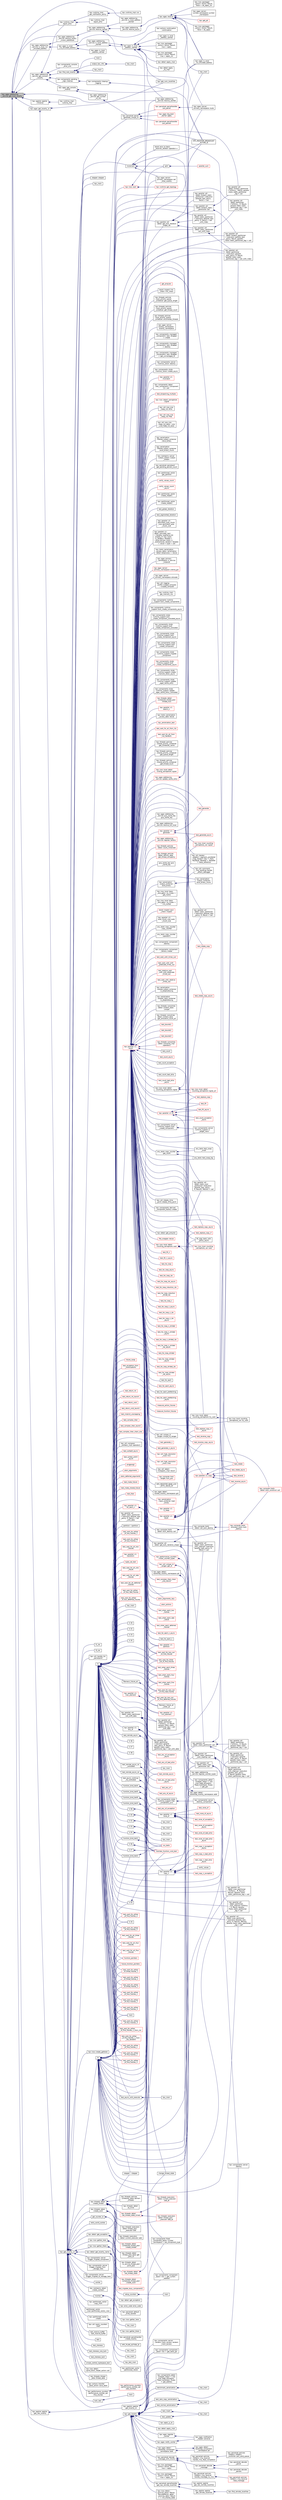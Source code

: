 digraph "hpx::agas::addressing_service::get_local_locality"
{
  edge [fontname="Helvetica",fontsize="10",labelfontname="Helvetica",labelfontsize="10"];
  node [fontname="Helvetica",fontsize="10",shape=record];
  rankdir="LR";
  Node1686 [label="hpx::agas::addressing\l_service::get_local_locality",height=0.2,width=0.4,color="black", fillcolor="grey75", style="filled", fontcolor="black"];
  Node1686 -> Node1687 [dir="back",color="midnightblue",fontsize="10",style="solid",fontname="Helvetica"];
  Node1687 [label="hpx::agas::addressing\l_service::get_console\l_locality",height=0.2,width=0.4,color="black", fillcolor="white", style="filled",URL="$db/d58/structhpx_1_1agas_1_1addressing__service.html#aae7aeb51157efaed2271de8e0b49e917",tooltip="Get locality locality_id of the console locality. "];
  Node1687 -> Node1688 [dir="back",color="midnightblue",fontsize="10",style="solid",fontname="Helvetica"];
  Node1688 [label="hpx::components::console\l_error_sink",height=0.2,width=0.4,color="black", fillcolor="white", style="filled",URL="$d5/d76/namespacehpx_1_1components.html#a9fd8bab214eff101d2069bfac0c110cc"];
  Node1687 -> Node1689 [dir="back",color="midnightblue",fontsize="10",style="solid",fontname="Helvetica"];
  Node1689 [label="hpx::components::pending\l_logs::cleanup",height=0.2,width=0.4,color="black", fillcolor="white", style="filled",URL="$d2/d34/structhpx_1_1components_1_1pending__logs.html#aa4aa5238eb3f0ed85351897da5d42453"];
  Node1689 -> Node1690 [dir="back",color="midnightblue",fontsize="10",style="solid",fontname="Helvetica"];
  Node1690 [label="hpx::components::cleanup\l_logging",height=0.2,width=0.4,color="black", fillcolor="white", style="filled",URL="$d5/d76/namespacehpx_1_1components.html#ac5d6aa2c2676512c45973181465756e4"];
  Node1690 -> Node1691 [dir="back",color="midnightblue",fontsize="10",style="solid",fontname="Helvetica"];
  Node1691 [label="HPX_REGISTER_BROADCAST\l_ACTION_ID",height=0.2,width=0.4,color="black", fillcolor="white", style="filled",URL="$de/d5c/runtime__support__server_8cpp.html#a2c7fd60adfab122ae67b173ad73fc706"];
  Node1687 -> Node1692 [dir="back",color="midnightblue",fontsize="10",style="solid",fontname="Helvetica"];
  Node1692 [label="hpx::agas::get_console\l_locality",height=0.2,width=0.4,color="black", fillcolor="white", style="filled",URL="$dc/d54/namespacehpx_1_1agas.html#a58c57dd758d805babb200d1dd5693f9b",tooltip="Return an id_type referring to the console locality. "];
  Node1692 -> Node1693 [dir="back",color="midnightblue",fontsize="10",style="solid",fontname="Helvetica"];
  Node1693 [label="hpx::agas::addressing\l_service::get_symbol\l_ns_lva",height=0.2,width=0.4,color="black", fillcolor="white", style="filled",URL="$db/d58/structhpx_1_1agas_1_1addressing__service.html#ad904f19162fc67d188ca8f8b24a77a58"];
  Node1693 -> Node1694 [dir="back",color="midnightblue",fontsize="10",style="solid",fontname="Helvetica"];
  Node1694 [label="hpx::parcelset::parcel\l::generate_unique_id",height=0.2,width=0.4,color="black", fillcolor="white", style="filled",URL="$d7/d11/classhpx_1_1parcelset_1_1parcel.html#a7ca4116460b3a62269beecf8fb6b2f34"];
  Node1694 -> Node1695 [dir="back",color="midnightblue",fontsize="10",style="solid",fontname="Helvetica"];
  Node1695 [label="hpx::agas::big_boot\l_barrier::apply",height=0.2,width=0.4,color="red", fillcolor="white", style="filled",URL="$d8/db6/structhpx_1_1agas_1_1big__boot__barrier.html#a1a3c5320dbd8eeea60427d535e189d3c"];
  Node1694 -> Node1699 [dir="back",color="midnightblue",fontsize="10",style="solid",fontname="Helvetica"];
  Node1699 [label="hpx::parcelset::parcelhandler\l::put_parcel",height=0.2,width=0.4,color="red", fillcolor="white", style="filled",URL="$d4/d2f/classhpx_1_1parcelset_1_1parcelhandler.html#ac47bfb07dba5c3273d36fabe0868d43b"];
  Node1699 -> Node1702 [dir="back",color="midnightblue",fontsize="10",style="solid",fontname="Helvetica"];
  Node1702 [label="hpx::agas::server::\lprimary_namespace::route",height=0.2,width=0.4,color="black", fillcolor="white", style="filled",URL="$d7/d3a/structhpx_1_1agas_1_1server_1_1primary__namespace.html#a9037a1baa55fb13097a541bc365f2d0b"];
  Node1694 -> Node1703 [dir="back",color="midnightblue",fontsize="10",style="solid",fontname="Helvetica"];
  Node1703 [label="hpx::parcelset::parcelhandler\l::put_parcels",height=0.2,width=0.4,color="red", fillcolor="white", style="filled",URL="$d4/d2f/classhpx_1_1parcelset_1_1parcelhandler.html#a32ef958ef057a82fe01c70df5da51c6a"];
  Node1692 -> Node1708 [dir="back",color="midnightblue",fontsize="10",style="solid",fontname="Helvetica"];
  Node1708 [label="hpx::agas::is_local\l_lva_encoded_address",height=0.2,width=0.4,color="black", fillcolor="white", style="filled",URL="$dc/d54/namespacehpx_1_1agas.html#abb5e5584ed3b536ace8e3f58415e24c2"];
  Node1687 -> Node1709 [dir="back",color="midnightblue",fontsize="10",style="solid",fontname="Helvetica"];
  Node1709 [label="hpx::find_root_locality",height=0.2,width=0.4,color="black", fillcolor="white", style="filled",URL="$d8/d83/namespacehpx.html#a91f701414a6c667c3b58a2e50b93ad0a",tooltip="Return the global id representing the root locality. "];
  Node1709 -> Node1710 [dir="back",color="midnightblue",fontsize="10",style="solid",fontname="Helvetica"];
  Node1710 [label="output_hpx_info",height=0.2,width=0.4,color="black", fillcolor="white", style="filled",URL="$d9/d0f/main_8cc.html#a22d5612b13072491f3de2340527ce19f"];
  Node1710 -> Node1711 [dir="back",color="midnightblue",fontsize="10",style="solid",fontname="Helvetica"];
  Node1711 [label="hpx_main",height=0.2,width=0.4,color="black", fillcolor="white", style="filled",URL="$d9/d0f/main_8cc.html#a344a9bb316c276641af2d061a2558c97"];
  Node1709 -> Node1712 [dir="back",color="midnightblue",fontsize="10",style="solid",fontname="Helvetica"];
  Node1712 [label="main",height=0.2,width=0.4,color="black", fillcolor="white", style="filled",URL="$d7/de6/print__to__console_8cpp.html#ae66f6b31b5ad750f1fe042a706a4e3d4"];
  Node1709 -> Node1691 [dir="back",color="midnightblue",fontsize="10",style="solid",fontname="Helvetica"];
  Node1709 -> Node1713 [dir="back",color="midnightblue",fontsize="10",style="solid",fontname="Helvetica"];
  Node1713 [label="hpx_main",height=0.2,width=0.4,color="black", fillcolor="white", style="filled",URL="$de/d68/transpose__await_8cpp.html#a4ca51ec94fa82421fc621b58eef7b01c"];
  Node1687 -> Node1714 [dir="back",color="midnightblue",fontsize="10",style="solid",fontname="Helvetica"];
  Node1714 [label="hpx::runtime_impl::\lreport_error",height=0.2,width=0.4,color="black", fillcolor="white", style="filled",URL="$dc/d80/classhpx_1_1runtime__impl.html#aabdaeb29966bd884e97f5fbca0ecae3d",tooltip="Report a non-recoverable error to the runtime system. "];
  Node1714 -> Node1715 [dir="back",color="midnightblue",fontsize="10",style="solid",fontname="Helvetica"];
  Node1715 [label="hpx::runtime_impl::\lreport_error",height=0.2,width=0.4,color="black", fillcolor="white", style="filled",URL="$dc/d80/classhpx_1_1runtime__impl.html#a5183bfa1e494d6a1455d6c10300d202d",tooltip="Report a non-recoverable error to the runtime system. "];
  Node1714 -> Node1716 [dir="back",color="midnightblue",fontsize="10",style="solid",fontname="Helvetica"];
  Node1716 [label="hpx::runtime_impl::\lget_notification_policy",height=0.2,width=0.4,color="black", fillcolor="white", style="filled",URL="$dc/d80/classhpx_1_1runtime__impl.html#aa9de8265198ceaf0e1e3f2ac1d78462e"];
  Node1716 -> Node1717 [dir="back",color="midnightblue",fontsize="10",style="solid",fontname="Helvetica"];
  Node1717 [label="hpx::runtime_impl::run",height=0.2,width=0.4,color="black", fillcolor="white", style="filled",URL="$dc/d80/classhpx_1_1runtime__impl.html#af8458421582bcb47802b012932a68757",tooltip="Run the HPX runtime system, initially use the given number of (OS) threads in the thread-manager and ..."];
  Node1686 -> Node1718 [dir="back",color="midnightblue",fontsize="10",style="solid",fontname="Helvetica"];
  Node1718 [label="hpx::agas::addressing\l_service::is_local_address\l_cached",height=0.2,width=0.4,color="black", fillcolor="white", style="filled",URL="$db/d58/structhpx_1_1agas_1_1addressing__service.html#ac22315a71f47927a730953d44c01e119"];
  Node1686 -> Node1719 [dir="back",color="midnightblue",fontsize="10",style="solid",fontname="Helvetica"];
  Node1719 [label="hpx::agas::addressing\l_service::is_local_lva\l_encoded_address",height=0.2,width=0.4,color="black", fillcolor="white", style="filled",URL="$db/d58/structhpx_1_1agas_1_1addressing__service.html#af9469c8740aeb898ce6937e2d0e57095"];
  Node1719 -> Node1720 [dir="back",color="midnightblue",fontsize="10",style="solid",fontname="Helvetica"];
  Node1720 [label="hpx::agas::addressing\l_service::resolve_locally\l_known_addresses",height=0.2,width=0.4,color="black", fillcolor="white", style="filled",URL="$db/d58/structhpx_1_1agas_1_1addressing__service.html#afb44b2c86524b47d1431d9d66524075c"];
  Node1720 -> Node1721 [dir="back",color="midnightblue",fontsize="10",style="solid",fontname="Helvetica"];
  Node1721 [label="hpx::agas::addressing\l_service::resolve_cached",height=0.2,width=0.4,color="black", fillcolor="white", style="filled",URL="$db/d58/structhpx_1_1agas_1_1addressing__service.html#a187ac62b4a4b7c1b98b75979357f07a9"];
  Node1721 -> Node1718 [dir="back",color="midnightblue",fontsize="10",style="solid",fontname="Helvetica"];
  Node1721 -> Node1722 [dir="back",color="midnightblue",fontsize="10",style="solid",fontname="Helvetica"];
  Node1722 [label="hpx::agas::addressing\l_service::resolve_async",height=0.2,width=0.4,color="black", fillcolor="white", style="filled",URL="$db/d58/structhpx_1_1agas_1_1addressing__service.html#a3344990e7d5c255f51bf89a8fb2828eb"];
  Node1722 -> Node1723 [dir="back",color="midnightblue",fontsize="10",style="solid",fontname="Helvetica"];
  Node1723 [label="hpx::agas::resolve",height=0.2,width=0.4,color="black", fillcolor="white", style="filled",URL="$dc/d54/namespacehpx_1_1agas.html#aa3252ce39fbc229439bb0d85875b01fb"];
  Node1723 -> Node1724 [dir="back",color="midnightblue",fontsize="10",style="solid",fontname="Helvetica"];
  Node1724 [label="hpx::get_ptr",height=0.2,width=0.4,color="red", fillcolor="white", style="filled",URL="$d8/d83/namespacehpx.html#aeb814737de830a2e8e340ca052d5ebfa",tooltip="Returns a future referring to the pointer to the underlying memory of a component. "];
  Node1723 -> Node1708 [dir="back",color="midnightblue",fontsize="10",style="solid",fontname="Helvetica"];
  Node1723 -> Node1782 [dir="back",color="midnightblue",fontsize="10",style="solid",fontname="Helvetica"];
  Node1782 [label="hpx_main",height=0.2,width=0.4,color="black", fillcolor="white", style="filled",URL="$d1/d4f/local__address__rebind_8cpp.html#aaf67a3863f19ff7033e239ebb1204fb7"];
  Node1723 -> Node1783 [dir="back",color="midnightblue",fontsize="10",style="solid",fontname="Helvetica"];
  Node1783 [label="hpx::lcos::packaged\l_action\< Action, Result,\l false \>::do_apply",height=0.2,width=0.4,color="black", fillcolor="white", style="filled",URL="$df/da7/classhpx_1_1lcos_1_1packaged__action_3_01_action_00_01_result_00_01false_01_4.html#a7b4b07dc448c4f1e41b2d0dd4db0766d"];
  Node1723 -> Node1784 [dir="back",color="midnightblue",fontsize="10",style="solid",fontname="Helvetica"];
  Node1784 [label="hpx::lcos::packaged\l_action\< Action, Result,\l false \>::do_apply_cb",height=0.2,width=0.4,color="black", fillcolor="white", style="filled",URL="$df/da7/classhpx_1_1lcos_1_1packaged__action_3_01_action_00_01_result_00_01false_01_4.html#ae9e7cb83096eb3fd1b748c39545d66a7"];
  Node1723 -> Node1702 [dir="back",color="midnightblue",fontsize="10",style="solid",fontname="Helvetica"];
  Node1723 -> Node1785 [dir="back",color="midnightblue",fontsize="10",style="solid",fontname="Helvetica"];
  Node1785 [label="hpx::agas::server::\lsymbol_namespace::symbol\l_namespace",height=0.2,width=0.4,color="black", fillcolor="white", style="filled",URL="$dc/da6/structhpx_1_1agas_1_1server_1_1symbol__namespace.html#a47e93a69f95628011765023a666b6619"];
  Node1721 -> Node1786 [dir="back",color="midnightblue",fontsize="10",style="solid",fontname="Helvetica"];
  Node1786 [label="hpx::agas::addressing\l_service::resolve_cached",height=0.2,width=0.4,color="black", fillcolor="white", style="filled",URL="$db/d58/structhpx_1_1agas_1_1addressing__service.html#a5d63a4e7a5e442e1d19692d6f71673e6"];
  Node1719 -> Node1787 [dir="back",color="midnightblue",fontsize="10",style="solid",fontname="Helvetica"];
  Node1787 [label="hpx::agas::is_local\l_lva_encoded_address",height=0.2,width=0.4,color="black", fillcolor="white", style="filled",URL="$dc/d54/namespacehpx_1_1agas.html#a29eb09baf667f674e7760fb7584478e3"];
  Node1787 -> Node1788 [dir="back",color="midnightblue",fontsize="10",style="solid",fontname="Helvetica"];
  Node1788 [label="hpx::agas::addressing\l_service::is_local_address\l_cached",height=0.2,width=0.4,color="black", fillcolor="white", style="filled",URL="$db/d58/structhpx_1_1agas_1_1addressing__service.html#a69ad3590759679d41955376a3a0832b0",tooltip="Test whether the given address refers to a local object. "];
  Node1788 -> Node1789 [dir="back",color="midnightblue",fontsize="10",style="solid",fontname="Helvetica"];
  Node1789 [label="hpx::agas::is_local\l_address_cached",height=0.2,width=0.4,color="black", fillcolor="white", style="filled",URL="$dc/d54/namespacehpx_1_1agas.html#ab3e1952ee895c17a106ac32c91b08ee8"];
  Node1789 -> Node1788 [dir="back",color="midnightblue",fontsize="10",style="solid",fontname="Helvetica"];
  Node1789 -> Node1790 [dir="back",color="midnightblue",fontsize="10",style="solid",fontname="Helvetica"];
  Node1790 [label="hpx::detail::apply_impl",height=0.2,width=0.4,color="black", fillcolor="white", style="filled",URL="$d5/dbe/namespacehpx_1_1detail.html#a2a7da8a6ff5bb50cfaa905a43cf32949"];
  Node1789 -> Node1791 [dir="back",color="midnightblue",fontsize="10",style="solid",fontname="Helvetica"];
  Node1791 [label="hpx::detail::apply\l_cb_impl",height=0.2,width=0.4,color="black", fillcolor="white", style="filled",URL="$d5/dbe/namespacehpx_1_1detail.html#a017889aa022ccbd8fb62461e936b9177"];
  Node1789 -> Node1792 [dir="back",color="midnightblue",fontsize="10",style="solid",fontname="Helvetica"];
  Node1792 [label="hpx::actions::continuation\l::continuation",height=0.2,width=0.4,color="black", fillcolor="white", style="filled",URL="$d0/d4e/classhpx_1_1actions_1_1continuation.html#a6d218044056db48ac135a2b886688e95"];
  Node1789 -> Node1793 [dir="back",color="midnightblue",fontsize="10",style="solid",fontname="Helvetica"];
  Node1793 [label="hpx::get_num_localities",height=0.2,width=0.4,color="black", fillcolor="white", style="filled",URL="$d8/d83/namespacehpx.html#a1db549da58aaa9b452db490fda2f09e4",tooltip="Return the number of localities which are currently registered for the running application. "];
  Node1789 -> Node1794 [dir="back",color="midnightblue",fontsize="10",style="solid",fontname="Helvetica"];
  Node1794 [label="hpx::agas::is_local\l_address_cached",height=0.2,width=0.4,color="black", fillcolor="white", style="filled",URL="$dc/d54/namespacehpx_1_1agas.html#ab1b9b9b981623f4eef01f22ad7d19e62"];
  Node1789 -> Node1795 [dir="back",color="midnightblue",fontsize="10",style="solid",fontname="Helvetica"];
  Node1795 [label="hpx::lcos::packaged\l_action\< Action, Result,\l true \>::apply",height=0.2,width=0.4,color="black", fillcolor="white", style="filled",URL="$db/d7f/classhpx_1_1lcos_1_1packaged__action_3_01_action_00_01_result_00_01true_01_4.html#acd623b84ef5ed1ea5ad6b81132d57a27"];
  Node1789 -> Node1796 [dir="back",color="midnightblue",fontsize="10",style="solid",fontname="Helvetica"];
  Node1796 [label="hpx::lcos::packaged\l_action\< Action, Result,\l true \>::apply_cb",height=0.2,width=0.4,color="black", fillcolor="white", style="filled",URL="$db/d7f/classhpx_1_1lcos_1_1packaged__action_3_01_action_00_01_result_00_01true_01_4.html#a6b023b13d50ecca5d46e34e537c38cd1"];
  Node1789 -> Node1797 [dir="back",color="midnightblue",fontsize="10",style="solid",fontname="Helvetica"];
  Node1797 [label="hpx::components::stubs\l::runtime_support::free\l_component_sync",height=0.2,width=0.4,color="black", fillcolor="white", style="filled",URL="$da/d36/structhpx_1_1components_1_1stubs_1_1runtime__support.html#a00eb79f89db48417b54a011078a9c7ae"];
  Node1797 -> Node1798 [dir="back",color="midnightblue",fontsize="10",style="solid",fontname="Helvetica"];
  Node1798 [label="hpx::components::server\l::destroy_component",height=0.2,width=0.4,color="black", fillcolor="white", style="filled",URL="$d2/da2/namespacehpx_1_1components_1_1server.html#a21dc8857d55d9ec83e3e337b382fbc17"];
  Node1798 -> Node1799 [dir="back",color="midnightblue",fontsize="10",style="solid",fontname="Helvetica"];
  Node1799 [label="hpx::components::server\l::destroy",height=0.2,width=0.4,color="black", fillcolor="white", style="filled",URL="$d2/da2/namespacehpx_1_1components_1_1server.html#afbb6d12dceb0494bcb20f84065e1eb7f"];
  Node1787 -> Node1800 [dir="back",color="midnightblue",fontsize="10",style="solid",fontname="Helvetica"];
  Node1800 [label="hpx::agas::is_local\l_address_cached",height=0.2,width=0.4,color="black", fillcolor="white", style="filled",URL="$dc/d54/namespacehpx_1_1agas.html#a0f490e6339e0ee215a2929e65f873d27"];
  Node1787 -> Node1708 [dir="back",color="midnightblue",fontsize="10",style="solid",fontname="Helvetica"];
  Node1686 -> Node1720 [dir="back",color="midnightblue",fontsize="10",style="solid",fontname="Helvetica"];
  Node1686 -> Node1786 [dir="back",color="midnightblue",fontsize="10",style="solid",fontname="Helvetica"];
  Node1686 -> Node1801 [dir="back",color="midnightblue",fontsize="10",style="solid",fontname="Helvetica"];
  Node1801 [label="hpx::agas::addressing\l_service::register_counter_types",height=0.2,width=0.4,color="black", fillcolor="white", style="filled",URL="$db/d58/structhpx_1_1agas_1_1addressing__service.html#abab053ef66300a2d8cd8ec56fa52bd5f",tooltip="Register performance counter types exposing properties from the local cache. "];
  Node1686 -> Node1802 [dir="back",color="midnightblue",fontsize="10",style="solid",fontname="Helvetica"];
  Node1802 [label="hpx::applier::applier\l::initialize",height=0.2,width=0.4,color="black", fillcolor="white", style="filled",URL="$da/dcb/classhpx_1_1applier_1_1applier.html#a08e18c7e33c3e3168811833f975363b3"];
  Node1802 -> Node1698 [dir="back",color="midnightblue",fontsize="10",style="solid",fontname="Helvetica"];
  Node1698 [label="hpx::runtime_impl::\lruntime_impl",height=0.2,width=0.4,color="black", fillcolor="white", style="filled",URL="$dc/d80/classhpx_1_1runtime__impl.html#a19b55584b2e6b6b4d72ae159fbef0f6e"];
  Node1686 -> Node1803 [dir="back",color="midnightblue",fontsize="10",style="solid",fontname="Helvetica"];
  Node1803 [label="hpx::applier::applier\l::get_raw_locality",height=0.2,width=0.4,color="black", fillcolor="white", style="filled",URL="$da/dcb/classhpx_1_1applier_1_1applier.html#ac0718505e761306bcbc776eb61449e0b",tooltip="Allow access to the locality of the locality this applier instance is associated with. "];
  Node1803 -> Node1804 [dir="back",color="midnightblue",fontsize="10",style="solid",fontname="Helvetica"];
  Node1804 [label="hpx::applier::applier\l::get_locality_id",height=0.2,width=0.4,color="black", fillcolor="white", style="filled",URL="$da/dcb/classhpx_1_1applier_1_1applier.html#a24b28bbc16e7938e65075b4c0891dd71",tooltip="Allow access to the id of the locality this applier instance is associated with. "];
  Node1804 -> Node1805 [dir="back",color="midnightblue",fontsize="10",style="solid",fontname="Helvetica"];
  Node1805 [label="hpx::components::component\l_base\< row \>::get_base_gid",height=0.2,width=0.4,color="black", fillcolor="white", style="filled",URL="$d2/de6/classhpx_1_1components_1_1component__base.html#afdd9f4d30f44a6732fe6ee64f48be7cc"];
  Node1804 -> Node1806 [dir="back",color="midnightblue",fontsize="10",style="solid",fontname="Helvetica"];
  Node1806 [label="hpx::components::server\l::random_mem_access::random\l_mem_access",height=0.2,width=0.4,color="black", fillcolor="white", style="filled",URL="$d3/d97/classhpx_1_1components_1_1server_1_1random__mem__access.html#ab61c35b91b5b6d18f873c4c2b40299fd"];
  Node1686 -> Node1807 [dir="back",color="midnightblue",fontsize="10",style="solid",fontname="Helvetica"];
  Node1807 [label="hpx::agas::get_locality_id",height=0.2,width=0.4,color="black", fillcolor="white", style="filled",URL="$dc/d54/namespacehpx_1_1agas.html#a491cc2ddecdf0f1a9129900caa6a4d3e"];
  Node1807 -> Node1793 [dir="back",color="midnightblue",fontsize="10",style="solid",fontname="Helvetica"];
  Node1807 -> Node1808 [dir="back",color="midnightblue",fontsize="10",style="solid",fontname="Helvetica"];
  Node1808 [label="hpx::get_locality_id",height=0.2,width=0.4,color="black", fillcolor="white", style="filled",URL="$d8/d83/namespacehpx.html#a158d7c54a657bb364c1704033010697b",tooltip="Return the number of the locality this function is being called from. "];
  Node1808 -> Node1809 [dir="back",color="midnightblue",fontsize="10",style="solid",fontname="Helvetica"];
  Node1809 [label="get_counter_id",height=0.2,width=0.4,color="black", fillcolor="white", style="filled",URL="$d6/de5/1d__stencil__4__throttle_8cpp.html#a244d1f7245f95f51debac25fb31b52b7"];
  Node1809 -> Node1810 [dir="back",color="midnightblue",fontsize="10",style="solid",fontname="Helvetica"];
  Node1810 [label="setup_counters",height=0.2,width=0.4,color="black", fillcolor="white", style="filled",URL="$d6/de5/1d__stencil__4__throttle_8cpp.html#ab1bf1c667fac5b7c94245e4173d59db7"];
  Node1810 -> Node1811 [dir="back",color="midnightblue",fontsize="10",style="solid",fontname="Helvetica"];
  Node1811 [label="main",height=0.2,width=0.4,color="black", fillcolor="white", style="filled",URL="$d6/de5/1d__stencil__4__throttle_8cpp.html#a0ddf1224851353fc92bfbff6f499fa97"];
  Node1808 -> Node1812 [dir="back",color="midnightblue",fontsize="10",style="solid",fontname="Helvetica"];
  Node1812 [label="stepper::stepper",height=0.2,width=0.4,color="black", fillcolor="white", style="filled",URL="$d0/da6/structstepper.html#a3d3b661e2502d80c80775c190f5585e2"];
  Node1808 -> Node1813 [dir="back",color="midnightblue",fontsize="10",style="solid",fontname="Helvetica"];
  Node1813 [label="stepper::~stepper",height=0.2,width=0.4,color="black", fillcolor="white", style="filled",URL="$d0/da6/structstepper.html#add73bef54a4602b7a9c84c4fedcde6d0"];
  Node1808 -> Node1814 [dir="back",color="midnightblue",fontsize="10",style="solid",fontname="Helvetica"];
  Node1814 [label="increment",height=0.2,width=0.4,color="black", fillcolor="white", style="filled",URL="$d5/dd3/apply__colocated_8cpp.html#a0587c889321a8e9c6f8b53102c281391"];
  Node1814 -> Node1815 [dir="back",color="midnightblue",fontsize="10",style="solid",fontname="Helvetica"];
  Node1815 [label="boost::asio::ip::basic\l_resolver_iterator::operator++",height=0.2,width=0.4,color="black", fillcolor="white", style="filled",URL="$d5/d86/classboost_1_1asio_1_1ip_1_1basic__resolver__iterator.html#a8d474163b0efb25f329b99e16422ca09",tooltip="Increment operator (prefix). "];
  Node1814 -> Node1816 [dir="back",color="midnightblue",fontsize="10",style="solid",fontname="Helvetica"];
  Node1816 [label="split",height=0.2,width=0.4,color="black", fillcolor="white", style="filled",URL="$d9/dca/created__executor_8cpp.html#a93788ea6faf31003f71a7ef49dbb0ec3"];
  Node1816 -> Node1817 [dir="back",color="midnightblue",fontsize="10",style="solid",fontname="Helvetica"];
  Node1817 [label="parallel_sum",height=0.2,width=0.4,color="red", fillcolor="white", style="filled",URL="$d9/dca/created__executor_8cpp.html#a80274c30da23d7824ffc381645cbcfeb"];
  Node1814 -> Node1820 [dir="back",color="midnightblue",fontsize="10",style="solid",fontname="Helvetica"];
  Node1820 [label="hpx::util::iterator\l_adaptor\< segment_unordered\l_map_iterator\< Key, T, Hash,\l KeyEqual, BaseIter \>, BaseIter\l \>::base_reference",height=0.2,width=0.4,color="black", fillcolor="white", style="filled",URL="$dd/d31/classhpx_1_1util_1_1iterator__adaptor.html#a94fc51756ea35a5e0b1523c242b7fb3c"];
  Node1814 -> Node1821 [dir="back",color="midnightblue",fontsize="10",style="solid",fontname="Helvetica"];
  Node1821 [label="hpx::agas::server::\lprimary_namespace::set\l_local_locality",height=0.2,width=0.4,color="black", fillcolor="white", style="filled",URL="$d7/d3a/structhpx_1_1agas_1_1server_1_1primary__namespace.html#a52d12a1efbe05190fd6592ba971192b6"];
  Node1808 -> Node1822 [dir="back",color="midnightblue",fontsize="10",style="solid",fontname="Helvetica"];
  Node1822 [label="hpx_main",height=0.2,width=0.4,color="black", fillcolor="white", style="filled",URL="$d5/dd3/apply__colocated_8cpp.html#aefd26dd818037509b2241068d57e3e1d"];
  Node1808 -> Node1823 [dir="back",color="midnightblue",fontsize="10",style="solid",fontname="Helvetica"];
  Node1823 [label="bulk_test",height=0.2,width=0.4,color="black", fillcolor="white", style="filled",URL="$dd/d8b/barrier__hang_8cpp.html#a2fd9ba39dc8241594662dc397348d687"];
  Node1823 -> Node1824 [dir="back",color="midnightblue",fontsize="10",style="solid",fontname="Helvetica"];
  Node1824 [label="main",height=0.2,width=0.4,color="black", fillcolor="white", style="filled",URL="$d7/dbf/spmd__block_8cpp.html#ae66f6b31b5ad750f1fe042a706a4e3d4"];
  Node1808 -> Node1825 [dir="back",color="midnightblue",fontsize="10",style="solid",fontname="Helvetica"];
  Node1825 [label="f1",height=0.2,width=0.4,color="black", fillcolor="white", style="filled",URL="$d8/d8b/broadcast_8cpp.html#a1751fbd41f2529b84514a9dbd767959a"];
  Node1825 -> Node1813 [dir="back",color="midnightblue",fontsize="10",style="solid",fontname="Helvetica"];
  Node1825 -> Node1826 [dir="back",color="midnightblue",fontsize="10",style="solid",fontname="Helvetica"];
  Node1826 [label="hpx_main",height=0.2,width=0.4,color="black", fillcolor="white", style="filled",URL="$dc/dc0/after__588_8cpp.html#a4ca51ec94fa82421fc621b58eef7b01c"];
  Node1825 -> Node1827 [dir="back",color="midnightblue",fontsize="10",style="solid",fontname="Helvetica"];
  Node1827 [label="hpx::parallel::v1::\lnone_of",height=0.2,width=0.4,color="black", fillcolor="white", style="filled",URL="$db/db9/namespacehpx_1_1parallel_1_1v1.html#ae44352b56d9d9936c0ff9a90a50d3049"];
  Node1827 -> Node1828 [dir="back",color="midnightblue",fontsize="10",style="solid",fontname="Helvetica"];
  Node1828 [label="test_none_of",height=0.2,width=0.4,color="red", fillcolor="white", style="filled",URL="$de/d32/none__of_8cpp.html#a4188d9b781e7ae7dd7a9049eb2ef3c38"];
  Node1827 -> Node1830 [dir="back",color="midnightblue",fontsize="10",style="solid",fontname="Helvetica"];
  Node1830 [label="test_none_of_async",height=0.2,width=0.4,color="red", fillcolor="white", style="filled",URL="$de/d32/none__of_8cpp.html#a86a0a8c8f53ac6c09d22d4216bbeb59b"];
  Node1827 -> Node1831 [dir="back",color="midnightblue",fontsize="10",style="solid",fontname="Helvetica"];
  Node1831 [label="test_none_of_exception",height=0.2,width=0.4,color="red", fillcolor="white", style="filled",URL="$de/d32/none__of_8cpp.html#a6fc2ea520cb018511cd2c90504cadf0c"];
  Node1827 -> Node1833 [dir="back",color="midnightblue",fontsize="10",style="solid",fontname="Helvetica"];
  Node1833 [label="test_none_of_exception\l_async",height=0.2,width=0.4,color="red", fillcolor="white", style="filled",URL="$de/d32/none__of_8cpp.html#ac4f0567bb6e5f2e6ce455ab913ec9dfc"];
  Node1827 -> Node1834 [dir="back",color="midnightblue",fontsize="10",style="solid",fontname="Helvetica"];
  Node1834 [label="test_none_of_bad_alloc",height=0.2,width=0.4,color="red", fillcolor="white", style="filled",URL="$de/d32/none__of_8cpp.html#af214362a538f7307354bcfb31b7f6f6c"];
  Node1827 -> Node1836 [dir="back",color="midnightblue",fontsize="10",style="solid",fontname="Helvetica"];
  Node1836 [label="test_none_of_bad_alloc\l_async",height=0.2,width=0.4,color="red", fillcolor="white", style="filled",URL="$de/d32/none__of_8cpp.html#a98a0e0974e9e9829b45c786450df942c"];
  Node1825 -> Node1837 [dir="back",color="midnightblue",fontsize="10",style="solid",fontname="Helvetica"];
  Node1837 [label="hpx::parallel::v1::\lany_of",height=0.2,width=0.4,color="black", fillcolor="white", style="filled",URL="$db/db9/namespacehpx_1_1parallel_1_1v1.html#aa0008b3858cfed5bbaca31df3f5c748c"];
  Node1837 -> Node1827 [dir="back",color="midnightblue",fontsize="10",style="solid",fontname="Helvetica"];
  Node1837 -> Node1838 [dir="back",color="midnightblue",fontsize="10",style="solid",fontname="Helvetica"];
  Node1838 [label="test_any_of",height=0.2,width=0.4,color="red", fillcolor="white", style="filled",URL="$d8/d5d/any__of_8cpp.html#a3be6d1cf182d27096e687217832b6ffb"];
  Node1837 -> Node1840 [dir="back",color="midnightblue",fontsize="10",style="solid",fontname="Helvetica"];
  Node1840 [label="test_any_of_async",height=0.2,width=0.4,color="red", fillcolor="white", style="filled",URL="$d8/d5d/any__of_8cpp.html#af1056def42768dd08ff4f98ce58d5586"];
  Node1837 -> Node1841 [dir="back",color="midnightblue",fontsize="10",style="solid",fontname="Helvetica"];
  Node1841 [label="test_any_of_exception",height=0.2,width=0.4,color="red", fillcolor="white", style="filled",URL="$d8/d5d/any__of_8cpp.html#a348c2914b5d59fa0b61c79e37df17034"];
  Node1837 -> Node1843 [dir="back",color="midnightblue",fontsize="10",style="solid",fontname="Helvetica"];
  Node1843 [label="test_any_of_exception\l_async",height=0.2,width=0.4,color="red", fillcolor="white", style="filled",URL="$d8/d5d/any__of_8cpp.html#ad81e0ee038af5e3b7dd176ced1237e38"];
  Node1837 -> Node1844 [dir="back",color="midnightblue",fontsize="10",style="solid",fontname="Helvetica"];
  Node1844 [label="test_any_of_bad_alloc",height=0.2,width=0.4,color="red", fillcolor="white", style="filled",URL="$d8/d5d/any__of_8cpp.html#a24ee4ddcdaee70f8bbb0a44bab89ff9a"];
  Node1837 -> Node1846 [dir="back",color="midnightblue",fontsize="10",style="solid",fontname="Helvetica"];
  Node1846 [label="test_any_of_bad_alloc\l_async",height=0.2,width=0.4,color="red", fillcolor="white", style="filled",URL="$d8/d5d/any__of_8cpp.html#a39de4a734510b3f4ae74c26a6c0834b0"];
  Node1825 -> Node1847 [dir="back",color="midnightblue",fontsize="10",style="solid",fontname="Helvetica"];
  Node1847 [label="test_remote_async",height=0.2,width=0.4,color="black", fillcolor="white", style="filled",URL="$db/de6/async__action__1813_8cpp.html#af26e331d55cd69b2a6ef7070fe033535"];
  Node1847 -> Node1848 [dir="back",color="midnightblue",fontsize="10",style="solid",fontname="Helvetica"];
  Node1848 [label="hpx_main",height=0.2,width=0.4,color="black", fillcolor="white", style="filled",URL="$db/de6/async__action__1813_8cpp.html#aefd26dd818037509b2241068d57e3e1d"];
  Node1825 -> Node1849 [dir="back",color="midnightblue",fontsize="10",style="solid",fontname="Helvetica"];
  Node1849 [label="test_remote_async_cb\l_colocated",height=0.2,width=0.4,color="black", fillcolor="white", style="filled",URL="$d7/d7f/async__cb__colocated_8cpp.html#ab28e8d24280460d8e7f01922091a4847"];
  Node1849 -> Node1850 [dir="back",color="midnightblue",fontsize="10",style="solid",fontname="Helvetica"];
  Node1850 [label="hpx_main",height=0.2,width=0.4,color="black", fillcolor="white", style="filled",URL="$d7/d7f/async__cb__colocated_8cpp.html#aefd26dd818037509b2241068d57e3e1d"];
  Node1825 -> Node1851 [dir="back",color="midnightblue",fontsize="10",style="solid",fontname="Helvetica"];
  Node1851 [label="test_remote_async_cb",height=0.2,width=0.4,color="black", fillcolor="white", style="filled",URL="$da/d88/async__cb__remote_8cpp.html#a696e56ba0ade0311e4a0e06254e743d9"];
  Node1851 -> Node1852 [dir="back",color="midnightblue",fontsize="10",style="solid",fontname="Helvetica"];
  Node1852 [label="hpx_main",height=0.2,width=0.4,color="black", fillcolor="white", style="filled",URL="$da/d88/async__cb__remote_8cpp.html#aefd26dd818037509b2241068d57e3e1d"];
  Node1825 -> Node1853 [dir="back",color="midnightblue",fontsize="10",style="solid",fontname="Helvetica"];
  Node1853 [label="test_async_continue\l_cb_colocated",height=0.2,width=0.4,color="black", fillcolor="white", style="filled",URL="$dd/dce/async__continue__cb__colocated_8cpp.html#aa99d076a2b112058bce08cd88134c158"];
  Node1853 -> Node1854 [dir="back",color="midnightblue",fontsize="10",style="solid",fontname="Helvetica"];
  Node1854 [label="hpx_main",height=0.2,width=0.4,color="black", fillcolor="white", style="filled",URL="$dd/dce/async__continue__cb__colocated_8cpp.html#aefd26dd818037509b2241068d57e3e1d"];
  Node1825 -> Node1855 [dir="back",color="midnightblue",fontsize="10",style="solid",fontname="Helvetica"];
  Node1855 [label="test_async_with_executor",height=0.2,width=0.4,color="black", fillcolor="white", style="filled",URL="$d4/dce/async__local__executor_8cpp.html#a3be1a86d23b45cd956b5d793a25bc1f3"];
  Node1855 -> Node1856 [dir="back",color="midnightblue",fontsize="10",style="solid",fontname="Helvetica"];
  Node1856 [label="hpx_main",height=0.2,width=0.4,color="black", fillcolor="white", style="filled",URL="$d4/dce/async__local__executor_8cpp.html#aefd26dd818037509b2241068d57e3e1d"];
  Node1825 -> Node1857 [dir="back",color="midnightblue",fontsize="10",style="solid",fontname="Helvetica"];
  Node1857 [label="main",height=0.2,width=0.4,color="black", fillcolor="white", style="filled",URL="$d4/d13/async__unwrap__1037_8cpp.html#ae66f6b31b5ad750f1fe042a706a4e3d4"];
  Node1825 -> Node1858 [dir="back",color="midnightblue",fontsize="10",style="solid",fontname="Helvetica"];
  Node1858 [label="function_bind_test1",height=0.2,width=0.4,color="black", fillcolor="white", style="filled",URL="$d7/d85/bind__action_8cpp.html#ae6639183a43f033e86cc0cd59de201fe"];
  Node1858 -> Node1859 [dir="back",color="midnightblue",fontsize="10",style="solid",fontname="Helvetica"];
  Node1859 [label="run_tests",height=0.2,width=0.4,color="red", fillcolor="white", style="filled",URL="$d7/d85/bind__action_8cpp.html#a66ce417481659548c78f69005137fa56"];
  Node1825 -> Node1862 [dir="back",color="midnightblue",fontsize="10",style="solid",fontname="Helvetica"];
  Node1862 [label="function_bind_test2",height=0.2,width=0.4,color="black", fillcolor="white", style="filled",URL="$d7/d85/bind__action_8cpp.html#a73d61c976bbadfb683092d4938800382"];
  Node1862 -> Node1859 [dir="back",color="midnightblue",fontsize="10",style="solid",fontname="Helvetica"];
  Node1825 -> Node1863 [dir="back",color="midnightblue",fontsize="10",style="solid",fontname="Helvetica"];
  Node1863 [label="function_bind_test3",height=0.2,width=0.4,color="black", fillcolor="white", style="filled",URL="$d7/d85/bind__action_8cpp.html#ae74b5f5fa480266ffab176338c97c824"];
  Node1863 -> Node1859 [dir="back",color="midnightblue",fontsize="10",style="solid",fontname="Helvetica"];
  Node1825 -> Node1864 [dir="back",color="midnightblue",fontsize="10",style="solid",fontname="Helvetica"];
  Node1864 [label="function_bind_test4",height=0.2,width=0.4,color="black", fillcolor="white", style="filled",URL="$d7/d85/bind__action_8cpp.html#ac73a85dab1306367e15d580ddbd172c3"];
  Node1864 -> Node1859 [dir="back",color="midnightblue",fontsize="10",style="solid",fontname="Helvetica"];
  Node1825 -> Node1865 [dir="back",color="midnightblue",fontsize="10",style="solid",fontname="Helvetica"];
  Node1865 [label="function_bind_test5",height=0.2,width=0.4,color="black", fillcolor="white", style="filled",URL="$d7/d85/bind__action_8cpp.html#a72403e93fa8c54844fd1dbcbeb9ceadb"];
  Node1865 -> Node1859 [dir="back",color="midnightblue",fontsize="10",style="solid",fontname="Helvetica"];
  Node1825 -> Node1866 [dir="back",color="midnightblue",fontsize="10",style="solid",fontname="Helvetica"];
  Node1866 [label="function_bind_test6",height=0.2,width=0.4,color="black", fillcolor="white", style="filled",URL="$d7/d85/bind__action_8cpp.html#ad24c4350176ea8ce81bffd3ccb3dc8f2"];
  Node1866 -> Node1859 [dir="back",color="midnightblue",fontsize="10",style="solid",fontname="Helvetica"];
  Node1825 -> Node1867 [dir="back",color="midnightblue",fontsize="10",style="solid",fontname="Helvetica"];
  Node1867 [label="X::f0",height=0.2,width=0.4,color="black", fillcolor="white", style="filled",URL="$d9/d80/struct_x.html#a3d9af10d1eaa4ae6e3beef80626ed566"];
  Node1825 -> Node1868 [dir="back",color="midnightblue",fontsize="10",style="solid",fontname="Helvetica"];
  Node1868 [label="X::f2",height=0.2,width=0.4,color="black", fillcolor="white", style="filled",URL="$d9/d80/struct_x.html#abead17ebf63427076f32b0d669052a81"];
  Node1825 -> Node1869 [dir="back",color="midnightblue",fontsize="10",style="solid",fontname="Helvetica"];
  Node1869 [label="X::f3",height=0.2,width=0.4,color="black", fillcolor="white", style="filled",URL="$d9/d80/struct_x.html#a96b39955c6e699ea096325dd02930119"];
  Node1825 -> Node1870 [dir="back",color="midnightblue",fontsize="10",style="solid",fontname="Helvetica"];
  Node1870 [label="X::f4",height=0.2,width=0.4,color="black", fillcolor="white", style="filled",URL="$d9/d80/struct_x.html#a617a1f581fd69596cb59fad83d02d7da"];
  Node1825 -> Node1871 [dir="back",color="midnightblue",fontsize="10",style="solid",fontname="Helvetica"];
  Node1871 [label="X::f5",height=0.2,width=0.4,color="black", fillcolor="white", style="filled",URL="$d9/d80/struct_x.html#a4407376897e8748ef73bff13187a7640"];
  Node1825 -> Node1872 [dir="back",color="midnightblue",fontsize="10",style="solid",fontname="Helvetica"];
  Node1872 [label="X::f6",height=0.2,width=0.4,color="black", fillcolor="white", style="filled",URL="$d9/d80/struct_x.html#a0ba6dad92a64fe568ed7184e59356167"];
  Node1825 -> Node1873 [dir="back",color="midnightblue",fontsize="10",style="solid",fontname="Helvetica"];
  Node1873 [label="X::f7",height=0.2,width=0.4,color="black", fillcolor="white", style="filled",URL="$d9/d80/struct_x.html#a6c2d587d7a1d77cea56a91ab664130b8"];
  Node1825 -> Node1874 [dir="back",color="midnightblue",fontsize="10",style="solid",fontname="Helvetica"];
  Node1874 [label="X::f8",height=0.2,width=0.4,color="black", fillcolor="white", style="filled",URL="$d9/d80/struct_x.html#af8508c9acafc85697f3ac8c96a7a2b8c"];
  Node1825 -> Node1875 [dir="back",color="midnightblue",fontsize="10",style="solid",fontname="Helvetica"];
  Node1875 [label="V::f0",height=0.2,width=0.4,color="black", fillcolor="white", style="filled",URL="$d1/d19/struct_v.html#a7f5f018047748e35522406c1ff8bda5d"];
  Node1875 -> Node1876 [dir="back",color="midnightblue",fontsize="10",style="solid",fontname="Helvetica"];
  Node1876 [label="member_function_void_test",height=0.2,width=0.4,color="red", fillcolor="white", style="filled",URL="$d0/dac/bind__test_8cpp.html#a0cd26a0269df9255c264fc823bfe4cd2"];
  Node1825 -> Node1878 [dir="back",color="midnightblue",fontsize="10",style="solid",fontname="Helvetica"];
  Node1878 [label="V::f2",height=0.2,width=0.4,color="black", fillcolor="white", style="filled",URL="$d1/d19/struct_v.html#a9fc906cba52e02e38ae3f6c64829d5ba"];
  Node1878 -> Node1876 [dir="back",color="midnightblue",fontsize="10",style="solid",fontname="Helvetica"];
  Node1825 -> Node1879 [dir="back",color="midnightblue",fontsize="10",style="solid",fontname="Helvetica"];
  Node1879 [label="V::f3",height=0.2,width=0.4,color="black", fillcolor="white", style="filled",URL="$d1/d19/struct_v.html#a02773f8887370a6b6c06aaa43c9ef7ba"];
  Node1879 -> Node1876 [dir="back",color="midnightblue",fontsize="10",style="solid",fontname="Helvetica"];
  Node1825 -> Node1880 [dir="back",color="midnightblue",fontsize="10",style="solid",fontname="Helvetica"];
  Node1880 [label="V::f4",height=0.2,width=0.4,color="black", fillcolor="white", style="filled",URL="$d1/d19/struct_v.html#aea51b7ff5554ae7ac78437adb2d6b128"];
  Node1880 -> Node1876 [dir="back",color="midnightblue",fontsize="10",style="solid",fontname="Helvetica"];
  Node1825 -> Node1881 [dir="back",color="midnightblue",fontsize="10",style="solid",fontname="Helvetica"];
  Node1881 [label="V::f5",height=0.2,width=0.4,color="black", fillcolor="white", style="filled",URL="$d1/d19/struct_v.html#ac8b9d79c01edf38bec04859019c58cc3"];
  Node1881 -> Node1876 [dir="back",color="midnightblue",fontsize="10",style="solid",fontname="Helvetica"];
  Node1825 -> Node1882 [dir="back",color="midnightblue",fontsize="10",style="solid",fontname="Helvetica"];
  Node1882 [label="V::f6",height=0.2,width=0.4,color="black", fillcolor="white", style="filled",URL="$d1/d19/struct_v.html#a7ac1db2908e6994ee28ceeda483e6687"];
  Node1882 -> Node1876 [dir="back",color="midnightblue",fontsize="10",style="solid",fontname="Helvetica"];
  Node1825 -> Node1883 [dir="back",color="midnightblue",fontsize="10",style="solid",fontname="Helvetica"];
  Node1883 [label="V::f7",height=0.2,width=0.4,color="black", fillcolor="white", style="filled",URL="$d1/d19/struct_v.html#ae80753b9b052b25bbce50fa378f85256"];
  Node1883 -> Node1876 [dir="back",color="midnightblue",fontsize="10",style="solid",fontname="Helvetica"];
  Node1825 -> Node1884 [dir="back",color="midnightblue",fontsize="10",style="solid",fontname="Helvetica"];
  Node1884 [label="V::f8",height=0.2,width=0.4,color="black", fillcolor="white", style="filled",URL="$d1/d19/struct_v.html#aa62d4752ca21a38446499fd274ab2807"];
  Node1884 -> Node1876 [dir="back",color="midnightblue",fontsize="10",style="solid",fontname="Helvetica"];
  Node1825 -> Node1885 [dir="back",color="midnightblue",fontsize="10",style="solid",fontname="Helvetica"];
  Node1885 [label="hpx::parallel::util\l::detail::get_bulk_iteration_shape",height=0.2,width=0.4,color="black", fillcolor="white", style="filled",URL="$db/d3e/namespacehpx_1_1parallel_1_1util_1_1detail.html#a86f73d13121a4afd334a34da6074ea24"];
  Node1885 -> Node1886 [dir="back",color="midnightblue",fontsize="10",style="solid",fontname="Helvetica"];
  Node1886 [label="hpx::parallel::util\l::detail::static_partitioner::call",height=0.2,width=0.4,color="black", fillcolor="white", style="filled",URL="$d0/d26/structhpx_1_1parallel_1_1util_1_1detail_1_1static__partitioner.html#a55606c265351f432a032ffd3f526c9f0"];
  Node1886 -> Node1887 [dir="back",color="midnightblue",fontsize="10",style="solid",fontname="Helvetica"];
  Node1887 [label="hpx::parallel::util\l::detail::partitioner\l\< ExPolicy_, R, Result,\l parallel::traits::static\l_partitioner_tag \>::call",height=0.2,width=0.4,color="black", fillcolor="white", style="filled",URL="$d9/da6/structhpx_1_1parallel_1_1util_1_1detail_1_1partitioner_3_01_ex_policy___00_01_r_00_01_result_00_f9188a728fbca94eb87dd779d6a026dd.html#a175d427f7214fb0049495e41dc2a54e1"];
  Node1886 -> Node1888 [dir="back",color="midnightblue",fontsize="10",style="solid",fontname="Helvetica"];
  Node1888 [label="hpx::parallel::util\l::detail::partitioner\l\< execution::parallel\l_task_policy, R, Result,\l parallel::traits::static\l_partitioner_tag \>::call",height=0.2,width=0.4,color="black", fillcolor="white", style="filled",URL="$d2/d63/structhpx_1_1parallel_1_1util_1_1detail_1_1partitioner_3_01execution_1_1parallel__task__policy_0969c76df517dcec21fca7bbe6c5e8dec.html#a9fc3a0dd370ba00d8094b228c71ea206"];
  Node1886 -> Node1889 [dir="back",color="midnightblue",fontsize="10",style="solid",fontname="Helvetica"];
  Node1889 [label="hpx::parallel::util\l::detail::partitioner\l\< execution::parallel\l_task_policy, R, Result,\l parallel::traits::static\l_partitioner_tag \>::call_with_index",height=0.2,width=0.4,color="black", fillcolor="white", style="filled",URL="$d2/d63/structhpx_1_1parallel_1_1util_1_1detail_1_1partitioner_3_01execution_1_1parallel__task__policy_0969c76df517dcec21fca7bbe6c5e8dec.html#ae29ad3ded2e96492f8b0d3f89630c55b"];
  Node1885 -> Node1890 [dir="back",color="midnightblue",fontsize="10",style="solid",fontname="Helvetica"];
  Node1890 [label="hpx::parallel::util\l::detail::static_partitioner\l\< execution::parallel_task\l_policy, R, Result \>::call",height=0.2,width=0.4,color="black", fillcolor="white", style="filled",URL="$df/dd6/structhpx_1_1parallel_1_1util_1_1detail_1_1static__partitioner_3_01execution_1_1parallel__task__e307c4332e9603f100a00570fb182e4c.html#a6d9e6f39a7ed61b51f4172be35f686f9"];
  Node1885 -> Node1891 [dir="back",color="midnightblue",fontsize="10",style="solid",fontname="Helvetica"];
  Node1891 [label="hpx::parallel::util\l::detail::static_partitioner\l_with_cleanup::call",height=0.2,width=0.4,color="black", fillcolor="white", style="filled",URL="$df/d7d/structhpx_1_1parallel_1_1util_1_1detail_1_1static__partitioner__with__cleanup.html#aeecd73fce300c09d9d3de28de56cd765"];
  Node1891 -> Node1892 [dir="back",color="midnightblue",fontsize="10",style="solid",fontname="Helvetica"];
  Node1892 [label="hpx::parallel::util\l::detail::partitioner\l_with_cleanup\< ExPolicy\l_, R, Result, parallel::\ltraits::static_partitioner\l_tag \>::call",height=0.2,width=0.4,color="black", fillcolor="white", style="filled",URL="$d0/d90/structhpx_1_1parallel_1_1util_1_1detail_1_1partitioner__with__cleanup_3_01_ex_policy___00_01_r_0c3e17ad3ae71a37de155a669555baeda.html#aeb9438bf721d28529588bf5af4bcddba"];
  Node1891 -> Node1893 [dir="back",color="midnightblue",fontsize="10",style="solid",fontname="Helvetica"];
  Node1893 [label="hpx::parallel::util\l::detail::partitioner\l_with_cleanup\< execution\l::parallel_task_policy,\l R, Result, parallel::traits\l::static_partitioner_tag \>::call",height=0.2,width=0.4,color="black", fillcolor="white", style="filled",URL="$d5/da7/structhpx_1_1parallel_1_1util_1_1detail_1_1partitioner__with__cleanup_3_01execution_1_1parallel_8673dcd98c12f633ab8c18b0022ea41a.html#a7b972bb926154f03e888a1b6fd127bcd"];
  Node1885 -> Node1894 [dir="back",color="midnightblue",fontsize="10",style="solid",fontname="Helvetica"];
  Node1894 [label="hpx::parallel::util\l::detail::static_partitioner\l_with_cleanup\< execution\l::parallel_task_policy, R,\l Result \>::call",height=0.2,width=0.4,color="black", fillcolor="white", style="filled",URL="$df/dd6/structhpx_1_1parallel_1_1util_1_1detail_1_1static__partitioner__with__cleanup_3_01execution_1_1pee81c4d5fba158bd787d5798cd50c2c1.html#a8ad4ccadbe61740176e6186256233fd2"];
  Node1885 -> Node1895 [dir="back",color="midnightblue",fontsize="10",style="solid",fontname="Helvetica"];
  Node1895 [label="hpx::parallel::util\l::detail::static_scan\l_partitioner::call",height=0.2,width=0.4,color="black", fillcolor="white", style="filled",URL="$d6/dba/structhpx_1_1parallel_1_1util_1_1detail_1_1static__scan__partitioner.html#a25ea6c014eef58f375a3ecbb2185ba0c"];
  Node1895 -> Node1896 [dir="back",color="midnightblue",fontsize="10",style="solid",fontname="Helvetica"];
  Node1896 [label="hpx::parallel::util\l::detail::scan_partitioner\l\< ExPolicy_, R, Result1,\l Result2, parallel::traits\l::static_partitioner_tag \>::call",height=0.2,width=0.4,color="black", fillcolor="white", style="filled",URL="$d3/dc5/structhpx_1_1parallel_1_1util_1_1detail_1_1scan__partitioner_3_01_ex_policy___00_01_r_00_01_resu8681f2069743f920fc415be5cbab4cfc.html#a81f03c80515157478188ed27de54ec14"];
  Node1895 -> Node1897 [dir="back",color="midnightblue",fontsize="10",style="solid",fontname="Helvetica"];
  Node1897 [label="hpx::parallel::util\l::detail::scan_partitioner\l\< execution::parallel_task\l_policy, R, Result1, Result2,\l parallel::traits::static_partitioner\l_tag \>::call",height=0.2,width=0.4,color="black", fillcolor="white", style="filled",URL="$dc/d0d/structhpx_1_1parallel_1_1util_1_1detail_1_1scan__partitioner_3_01execution_1_1parallel__task__po27cdc75dfa3303c868d1c8542c2a4e05.html#a668fa903a77643f2e22c7bdb3e02daee"];
  Node1885 -> Node1898 [dir="back",color="midnightblue",fontsize="10",style="solid",fontname="Helvetica"];
  Node1898 [label="hpx::parallel::util\l::detail::static_scan\l_partitioner\< execution\l::parallel_task_policy,\l R, Result1, Result2 \>::call",height=0.2,width=0.4,color="black", fillcolor="white", style="filled",URL="$de/d2e/structhpx_1_1parallel_1_1util_1_1detail_1_1static__scan__partitioner_3_01execution_1_1parallel__8e160c3c419a57c7f05e2f191722824c.html#a64299a0bd2c41bac5cd118e8ff392410"];
  Node1825 -> Node1899 [dir="back",color="midnightblue",fontsize="10",style="solid",fontname="Helvetica"];
  Node1899 [label="hpx::parallel::util\l::detail::get_bulk_iteration\l_shape_idx",height=0.2,width=0.4,color="black", fillcolor="white", style="filled",URL="$db/d3e/namespacehpx_1_1parallel_1_1util_1_1detail.html#a370c3e6a87ef9d31db12d80ae3733443"];
  Node1899 -> Node1900 [dir="back",color="midnightblue",fontsize="10",style="solid",fontname="Helvetica"];
  Node1900 [label="hpx::parallel::util\l::detail::foreach_static\l_partitioner::call",height=0.2,width=0.4,color="black", fillcolor="white", style="filled",URL="$d6/d6a/structhpx_1_1parallel_1_1util_1_1detail_1_1foreach__static__partitioner.html#adacc835452ced27726fb88e340a65546"];
  Node1900 -> Node1901 [dir="back",color="midnightblue",fontsize="10",style="solid",fontname="Helvetica"];
  Node1901 [label="hpx::parallel::util\l::detail::foreach_partitioner\l\< ExPolicy_, Result, parallel\l::traits::static_partitioner\l_tag \>::call",height=0.2,width=0.4,color="black", fillcolor="white", style="filled",URL="$db/d4c/structhpx_1_1parallel_1_1util_1_1detail_1_1foreach__partitioner_3_01_ex_policy___00_01_result_00f0905d86233521b217e190864e1ef9bf.html#aec3e49e5b0760bc3e17e7151fbb130db"];
  Node1900 -> Node1902 [dir="back",color="midnightblue",fontsize="10",style="solid",fontname="Helvetica"];
  Node1902 [label="hpx::parallel::util\l::detail::foreach_partitioner\l\< execution::parallel_task\l_policy, Result, parallel::\ltraits::static_partitioner_tag \>::call",height=0.2,width=0.4,color="black", fillcolor="white", style="filled",URL="$dc/dea/structhpx_1_1parallel_1_1util_1_1detail_1_1foreach__partitioner_3_01execution_1_1parallel__task_15c413fade2c2ea381c529c90fb01b95.html#a8231aec9aa2b550686dfb09068355222"];
  Node1899 -> Node1903 [dir="back",color="midnightblue",fontsize="10",style="solid",fontname="Helvetica"];
  Node1903 [label="hpx::parallel::util\l::detail::foreach_static\l_partitioner\< execution\l::parallel_task_policy,\l Result \>::call",height=0.2,width=0.4,color="black", fillcolor="white", style="filled",URL="$dc/d70/structhpx_1_1parallel_1_1util_1_1detail_1_1foreach__static__partitioner_3_01execution_1_1paralle8626d5c4384767c8555b9966fc809b75.html#a4879597fc0c82d45142cb561100c86f4"];
  Node1899 -> Node1904 [dir="back",color="midnightblue",fontsize="10",style="solid",fontname="Helvetica"];
  Node1904 [label="hpx::parallel::util\l::detail::static_partitioner\l::call_with_index",height=0.2,width=0.4,color="black", fillcolor="white", style="filled",URL="$d0/d26/structhpx_1_1parallel_1_1util_1_1detail_1_1static__partitioner.html#a042b7839c8ab773e61517e0d1581a02d"];
  Node1904 -> Node1905 [dir="back",color="midnightblue",fontsize="10",style="solid",fontname="Helvetica"];
  Node1905 [label="hpx::parallel::util\l::detail::partitioner\l\< ExPolicy_, R, Result,\l parallel::traits::static\l_partitioner_tag \>::call\l_with_index",height=0.2,width=0.4,color="black", fillcolor="white", style="filled",URL="$d9/da6/structhpx_1_1parallel_1_1util_1_1detail_1_1partitioner_3_01_ex_policy___00_01_r_00_01_result_00_f9188a728fbca94eb87dd779d6a026dd.html#ace9998b92da4f0f522b791aaefbe6db4"];
  Node1904 -> Node1889 [dir="back",color="midnightblue",fontsize="10",style="solid",fontname="Helvetica"];
  Node1899 -> Node1906 [dir="back",color="midnightblue",fontsize="10",style="solid",fontname="Helvetica"];
  Node1906 [label="hpx::parallel::util\l::detail::static_partitioner\l\< execution::parallel_task\l_policy, R, Result \>::call\l_with_index",height=0.2,width=0.4,color="black", fillcolor="white", style="filled",URL="$df/dd6/structhpx_1_1parallel_1_1util_1_1detail_1_1static__partitioner_3_01execution_1_1parallel__task__e307c4332e9603f100a00570fb182e4c.html#ac1f9791eef7a7d0965e568a55d384ad9"];
  Node1825 -> Node1907 [dir="back",color="midnightblue",fontsize="10",style="solid",fontname="Helvetica"];
  Node1907 [label="hpx::parallel::v1::\lcopy_n",height=0.2,width=0.4,color="black", fillcolor="white", style="filled",URL="$db/db9/namespacehpx_1_1parallel_1_1v1.html#a62b381b00123e950f7cd81ae9b16c4a6"];
  Node1907 -> Node1908 [dir="back",color="midnightblue",fontsize="10",style="solid",fontname="Helvetica"];
  Node1908 [label="hpx::parallel::v1::copy",height=0.2,width=0.4,color="red", fillcolor="white", style="filled",URL="$db/db9/namespacehpx_1_1parallel_1_1v1.html#a502f993845638113034b4a1629b7a3c7"];
  Node1908 -> Node1983 [dir="back",color="midnightblue",fontsize="10",style="solid",fontname="Helvetica"];
  Node1983 [label="test_reverse",height=0.2,width=0.4,color="red", fillcolor="white", style="filled",URL="$d8/dc4/reverse_8cpp.html#a698a7dfc93bebfd1903e9279d728b478"];
  Node1908 -> Node1985 [dir="back",color="midnightblue",fontsize="10",style="solid",fontname="Helvetica"];
  Node1985 [label="test_reverse_async",height=0.2,width=0.4,color="red", fillcolor="white", style="filled",URL="$d8/dc4/reverse_8cpp.html#a98d04b1d1b66041667a0b108cb75bd94"];
  Node1908 -> Node1995 [dir="back",color="midnightblue",fontsize="10",style="solid",fontname="Helvetica"];
  Node1995 [label="test_rotate",height=0.2,width=0.4,color="red", fillcolor="white", style="filled",URL="$d7/d5d/rotate_8cpp.html#ab8a8520d8bdef3f9022bc5377426d949"];
  Node1908 -> Node1997 [dir="back",color="midnightblue",fontsize="10",style="solid",fontname="Helvetica"];
  Node1997 [label="test_rotate_async",height=0.2,width=0.4,color="red", fillcolor="white", style="filled",URL="$d7/d5d/rotate_8cpp.html#ae3e37eb13d1c555e7ec861e99599cecb"];
  Node1907 -> Node2021 [dir="back",color="midnightblue",fontsize="10",style="solid",fontname="Helvetica"];
  Node2021 [label="test_copy_n_exception",height=0.2,width=0.4,color="red", fillcolor="white", style="filled",URL="$d3/d44/copyn_8cpp.html#abe4e05d78a05b84674e56fe6c39fca90"];
  Node1907 -> Node2023 [dir="back",color="midnightblue",fontsize="10",style="solid",fontname="Helvetica"];
  Node2023 [label="test_copy_n_exception\l_async",height=0.2,width=0.4,color="red", fillcolor="white", style="filled",URL="$d3/d44/copyn_8cpp.html#a42328f0b598518eafcc7b94d6a28425d"];
  Node1907 -> Node2024 [dir="back",color="midnightblue",fontsize="10",style="solid",fontname="Helvetica"];
  Node2024 [label="test_copy_n_bad_alloc",height=0.2,width=0.4,color="red", fillcolor="white", style="filled",URL="$d3/d44/copyn_8cpp.html#a74eb1f7d59b681e15d11f90c85f48147"];
  Node1907 -> Node2026 [dir="back",color="midnightblue",fontsize="10",style="solid",fontname="Helvetica"];
  Node2026 [label="test_copy_n_bad_alloc\l_async",height=0.2,width=0.4,color="red", fillcolor="white", style="filled",URL="$d3/d44/copyn_8cpp.html#af27e7c5f4571120910ce3c0567280b50"];
  Node1907 -> Node2027 [dir="back",color="midnightblue",fontsize="10",style="solid",fontname="Helvetica"];
  Node2027 [label="verify_values",height=0.2,width=0.4,color="black", fillcolor="white", style="filled",URL="$d7/dfb/partitioned__vector__scan_8hpp.html#a1b81c4c13d30b08cac00db9b75578cf1"];
  Node1825 -> Node2028 [dir="back",color="midnightblue",fontsize="10",style="solid",fontname="Helvetica"];
  Node2028 [label="hpx::parallel::v1::\lcount",height=0.2,width=0.4,color="red", fillcolor="white", style="filled",URL="$db/db9/namespacehpx_1_1parallel_1_1v1.html#a19d058114a2bd44801aab4176b188e23"];
  Node2028 -> Node2029 [dir="back",color="midnightblue",fontsize="10",style="solid",fontname="Helvetica"];
  Node2029 [label="hpx::agas::addressing\l_service::gva_cache_key\l::gva_cache_key",height=0.2,width=0.4,color="black", fillcolor="white", style="filled",URL="$d0/d9c/structhpx_1_1agas_1_1addressing__service_1_1gva__cache__key.html#acecfbda8da5778456192cab1265b29ba"];
  Node2028 -> Node2030 [dir="back",color="midnightblue",fontsize="10",style="solid",fontname="Helvetica"];
  Node2030 [label="hpx::agas::addressing\l_service::resolve_full_local",height=0.2,width=0.4,color="black", fillcolor="white", style="filled",URL="$db/d58/structhpx_1_1agas_1_1addressing__service.html#a6195cfc66f93111dd1e0252b5bd4a712"];
  Node2028 -> Node1786 [dir="back",color="midnightblue",fontsize="10",style="solid",fontname="Helvetica"];
  Node2028 -> Node2031 [dir="back",color="midnightblue",fontsize="10",style="solid",fontname="Helvetica"];
  Node2031 [label="hpx::agas::addressing\l_service::update_cache_entry",height=0.2,width=0.4,color="red", fillcolor="white", style="filled",URL="$db/d58/structhpx_1_1agas_1_1addressing__service.html#ab49f7530592fc5c804c94720b8ffd61d"];
  Node2031 -> Node1782 [dir="back",color="midnightblue",fontsize="10",style="solid",fontname="Helvetica"];
  Node2031 -> Node1691 [dir="back",color="midnightblue",fontsize="10",style="solid",fontname="Helvetica"];
  Node2028 -> Node2038 [dir="back",color="midnightblue",fontsize="10",style="solid",fontname="Helvetica"];
  Node2038 [label="hpx::agas::addressing\l_service::register_factory",height=0.2,width=0.4,color="red", fillcolor="white", style="filled",URL="$db/d58/structhpx_1_1agas_1_1addressing__service.html#a844d33bc815e5d556363cb03dca4842e",tooltip="Register a factory for a specific component type. "];
  Node2028 -> Node2041 [dir="back",color="midnightblue",fontsize="10",style="solid",fontname="Helvetica"];
  Node2041 [label="hpx::threads::policies\l::detail::count_initialized",height=0.2,width=0.4,color="red", fillcolor="white", style="filled",URL="$d5/d1a/namespacehpx_1_1threads_1_1policies_1_1detail.html#a28a8562de43906755977c312023a89eb"];
  Node2028 -> Node2043 [dir="back",color="midnightblue",fontsize="10",style="solid",fontname="Helvetica"];
  Node2043 [label="hpx::threads::policies\l::detail::affinity_data\l::get_thread_occupancy",height=0.2,width=0.4,color="red", fillcolor="white", style="filled",URL="$d7/d9b/structhpx_1_1threads_1_1policies_1_1detail_1_1affinity__data.html#a07b92d102e9741c4d8382e4acd8cb105"];
  Node2028 -> Node2045 [dir="back",color="midnightblue",fontsize="10",style="solid",fontname="Helvetica"];
  Node2045 [label="gva_cache_key::gva\l_cache_key",height=0.2,width=0.4,color="black", fillcolor="white", style="filled",URL="$de/d0d/structgva__cache__key.html#a6812780b5b3b4a05557840e8c4a6cc7c"];
  Node2028 -> Node2046 [dir="back",color="midnightblue",fontsize="10",style="solid",fontname="Helvetica"];
  Node2046 [label="hpx::compute::traits\l::detail::bulk_construct::call",height=0.2,width=0.4,color="red", fillcolor="white", style="filled",URL="$d4/d56/structhpx_1_1compute_1_1traits_1_1detail_1_1bulk__construct.html#ac74edb5f18b085d23c7ad03af163598d"];
  Node2028 -> Node2050 [dir="back",color="midnightblue",fontsize="10",style="solid",fontname="Helvetica"];
  Node2050 [label="hpx::compute::traits\l::detail::bulk_destroy::call",height=0.2,width=0.4,color="black", fillcolor="white", style="filled",URL="$d4/dcf/structhpx_1_1compute_1_1traits_1_1detail_1_1bulk__destroy.html#a65c2cb2dcbe0d2d76fc9f48302cd56d8"];
  Node2050 -> Node2051 [dir="back",color="midnightblue",fontsize="10",style="solid",fontname="Helvetica"];
  Node2051 [label="hpx::compute::traits\l::detail::call_bulk_destroy",height=0.2,width=0.4,color="black", fillcolor="white", style="filled",URL="$d5/df2/namespacehpx_1_1compute_1_1traits_1_1detail.html#acc13444e66b79935de52111e1f28f164"];
  Node2051 -> Node2052 [dir="back",color="midnightblue",fontsize="10",style="solid",fontname="Helvetica"];
  Node2052 [label="hpx::compute::traits\l::allocator_traits::bulk\l_destroy",height=0.2,width=0.4,color="red", fillcolor="white", style="filled",URL="$dc/d38/structhpx_1_1compute_1_1traits_1_1allocator__traits.html#a79ea07e626d594a9890675db2b56063f"];
  Node2052 -> Node2046 [dir="back",color="midnightblue",fontsize="10",style="solid",fontname="Helvetica"];
  Node2028 -> Node2051 [dir="back",color="midnightblue",fontsize="10",style="solid",fontname="Helvetica"];
  Node2028 -> Node2052 [dir="back",color="midnightblue",fontsize="10",style="solid",fontname="Helvetica"];
  Node2028 -> Node2057 [dir="back",color="midnightblue",fontsize="10",style="solid",fontname="Helvetica"];
  Node2057 [label="hpx::lcos::local::base\l_and_gate\< no_mutex \>\l::get_future",height=0.2,width=0.4,color="black", fillcolor="white", style="filled",URL="$df/d91/structhpx_1_1lcos_1_1local_1_1base__and__gate.html#a9cbcd9fe46997ee4fa44fe0fdf3fa395",tooltip="get a future allowing to wait for the gate to fire "];
  Node2028 -> Node2058 [dir="back",color="midnightblue",fontsize="10",style="solid",fontname="Helvetica"];
  Node2058 [label="hpx::lcos::local::base\l_and_gate\< no_mutex \>\l::init_locked",height=0.2,width=0.4,color="black", fillcolor="white", style="filled",URL="$df/d91/structhpx_1_1lcos_1_1local_1_1base__and__gate.html#a85b84ec329f8939fbccbe784c0567e9e"];
  Node2028 -> Node2059 [dir="back",color="midnightblue",fontsize="10",style="solid",fontname="Helvetica"];
  Node2059 [label="boost::inspect::ascii\l_check::inspect",height=0.2,width=0.4,color="red", fillcolor="white", style="filled",URL="$df/d41/classboost_1_1inspect_1_1ascii__check.html#a42c51a97f6f401032bb06a96f48a96dd"];
  Node2028 -> Node2061 [dir="back",color="midnightblue",fontsize="10",style="solid",fontname="Helvetica"];
  Node2061 [label="hpx_main",height=0.2,width=0.4,color="black", fillcolor="white", style="filled",URL="$d3/d4c/async__local_8cpp.html#aefd26dd818037509b2241068d57e3e1d"];
  Node2028 -> Node2062 [dir="back",color="midnightblue",fontsize="10",style="solid",fontname="Helvetica"];
  Node2062 [label="test_remote_async",height=0.2,width=0.4,color="red", fillcolor="white", style="filled",URL="$dd/dd8/async__remote_8cpp.html#ac9fb603a20fe776399062d78f9ad4844"];
  Node2028 -> Node2064 [dir="back",color="midnightblue",fontsize="10",style="solid",fontname="Helvetica"];
  Node2064 [label="hpx::parallel::v3::\lauto_chunk_size::auto\l_chunk_size",height=0.2,width=0.4,color="black", fillcolor="white", style="filled",URL="$d5/dad/structhpx_1_1parallel_1_1v3_1_1auto__chunk__size.html#a63003d60652494486f49eb058ad40528"];
  Node2028 -> Node2065 [dir="back",color="midnightblue",fontsize="10",style="solid",fontname="Helvetica"];
  Node2065 [label="any_tests::copy_counter\l::copy_counter",height=0.2,width=0.4,color="black", fillcolor="white", style="filled",URL="$d9/d99/structany__tests_1_1copy__counter.html#ac24473e37314d8ecd531bb1733109ca5"];
  Node2028 -> Node2066 [dir="back",color="midnightblue",fontsize="10",style="solid",fontname="Helvetica"];
  Node2066 [label="any_tests::copy_counter\l::operator=",height=0.2,width=0.4,color="black", fillcolor="white", style="filled",URL="$d9/d99/structany__tests_1_1copy__counter.html#a2fc9f27cb3580a424c7909d60c66a5e9"];
  Node2028 -> Node2067 [dir="back",color="midnightblue",fontsize="10",style="solid",fontname="Helvetica"];
  Node2067 [label="any_tests::copy_counter\l::get_count",height=0.2,width=0.4,color="black", fillcolor="white", style="filled",URL="$d9/d99/structany__tests_1_1copy__counter.html#a8323d67d1a98a937f4e3cc2180963dbd"];
  Node2067 -> Node2068 [dir="back",color="midnightblue",fontsize="10",style="solid",fontname="Helvetica"];
  Node2068 [label="any_tests::test_swap\l_small",height=0.2,width=0.4,color="black", fillcolor="white", style="filled",URL="$de/db0/namespaceany__tests.html#a5a9f3ac333174dc1cc9a9f39d996b4d2"];
  Node2067 -> Node2069 [dir="back",color="midnightblue",fontsize="10",style="solid",fontname="Helvetica"];
  Node2069 [label="any_tests::test_swap_big",height=0.2,width=0.4,color="black", fillcolor="white", style="filled",URL="$de/db0/namespaceany__tests.html#a0567012862bab4ad7821c706fcaa2035"];
  Node2028 -> Node2068 [dir="back",color="midnightblue",fontsize="10",style="solid",fontname="Helvetica"];
  Node2028 -> Node2069 [dir="back",color="midnightblue",fontsize="10",style="solid",fontname="Helvetica"];
  Node2028 -> Node1756 [dir="back",color="midnightblue",fontsize="10",style="solid",fontname="Helvetica"];
  Node1756 [label="hpx::agas::detail::\lbootstrap_locality_namespace::ptr",height=0.2,width=0.4,color="black", fillcolor="white", style="filled",URL="$d2/d28/structhpx_1_1agas_1_1detail_1_1bootstrap__locality__namespace.html#a5d4dcef228d9a8e6040f2e404546a7b8"];
  Node1756 -> Node1757 [dir="back",color="midnightblue",fontsize="10",style="solid",fontname="Helvetica"];
  Node1757 [label="hpx::agas::detail::\lbootstrap_locality_namespace::addr",height=0.2,width=0.4,color="black", fillcolor="white", style="filled",URL="$d2/d28/structhpx_1_1agas_1_1detail_1_1bootstrap__locality__namespace.html#a6a5b1a39f25283d49aae9a42b5c4388a"];
  Node1757 -> Node1756 [dir="back",color="midnightblue",fontsize="10",style="solid",fontname="Helvetica"];
  Node2028 -> Node1885 [dir="back",color="midnightblue",fontsize="10",style="solid",fontname="Helvetica"];
  Node2028 -> Node1899 [dir="back",color="midnightblue",fontsize="10",style="solid",fontname="Helvetica"];
  Node2028 -> Node2070 [dir="back",color="midnightblue",fontsize="10",style="solid",fontname="Helvetica"];
  Node2070 [label="hpx::components::component\l::destroy",height=0.2,width=0.4,color="black", fillcolor="white", style="filled",URL="$d2/d0b/classhpx_1_1components_1_1component.html#a83324df9d2a3574db8949c9198cb7375",tooltip="The function destroy is used for destruction and de-allocation of instances of the derived components..."];
  Node2028 -> Node2071 [dir="back",color="midnightblue",fontsize="10",style="solid",fontname="Helvetica"];
  Node2071 [label="hpx::components::component\l_base\< row \>::get_current\l_address",height=0.2,width=0.4,color="black", fillcolor="white", style="filled",URL="$d2/de6/classhpx_1_1components_1_1component__base.html#a158c6874c847422beb28c9deee381907"];
  Node2028 -> Node2072 [dir="back",color="midnightblue",fontsize="10",style="solid",fontname="Helvetica"];
  Node2072 [label="hpx::components::component\l_factory::create",height=0.2,width=0.4,color="black", fillcolor="white", style="filled",URL="$d9/dc0/structhpx_1_1components_1_1component__factory.html#a858e92b3c7dde85fad2a22361550c5a7",tooltip="Create one or more new component instances. "];
  Node2028 -> Node2073 [dir="back",color="midnightblue",fontsize="10",style="solid",fontname="Helvetica"];
  Node2073 [label="test_wait_until_times_out",height=0.2,width=0.4,color="red", fillcolor="white", style="filled",URL="$d1/ded/tests_2unit_2lcos_2condition__variable_8cpp.html#aea5657395fd47b474e1f427561446d10"];
  Node2028 -> Node2075 [dir="back",color="midnightblue",fontsize="10",style="solid",fontname="Helvetica"];
  Node2075 [label="test_wait_until_with\l_predicate_times_out",height=0.2,width=0.4,color="red", fillcolor="white", style="filled",URL="$d1/ded/tests_2unit_2lcos_2condition__variable_8cpp.html#addabd721978fd49994293916b65085e8"];
  Node2028 -> Node2076 [dir="back",color="midnightblue",fontsize="10",style="solid",fontname="Helvetica"];
  Node2076 [label="test_relative_wait\l_until_with_predicate\l_times_out",height=0.2,width=0.4,color="red", fillcolor="white", style="filled",URL="$d1/ded/tests_2unit_2lcos_2condition__variable_8cpp.html#ae174356f5cc84c994b8e627d0779855e"];
  Node2028 -> Node2077 [dir="back",color="midnightblue",fontsize="10",style="solid",fontname="Helvetica"];
  Node2077 [label="test_wait_until_relative\l_times_out",height=0.2,width=0.4,color="red", fillcolor="white", style="filled",URL="$d1/ded/tests_2unit_2lcos_2condition__variable_8cpp.html#a43133d1c1ffc4f3e5ae0e94721453bfe"];
  Node2028 -> Node2078 [dir="back",color="midnightblue",fontsize="10",style="solid",fontname="Helvetica"];
  Node2078 [label="hpx::serialization\l::erased_output_container\l::is_preprocessing",height=0.2,width=0.4,color="black", fillcolor="white", style="filled",URL="$d8/db8/structhpx_1_1serialization_1_1erased__output__container.html#aa893cee06e2bb5d09a9fe42d9a07b5ff"];
  Node2028 -> Node2079 [dir="back",color="midnightblue",fontsize="10",style="solid",fontname="Helvetica"];
  Node2079 [label="hpx::serialization\l::erased_input_container\l::is_preprocessing",height=0.2,width=0.4,color="black", fillcolor="white", style="filled",URL="$de/d06/structhpx_1_1serialization_1_1erased__input__container.html#a64ed24fc6d533fb36561b19644495873"];
  Node2028 -> Node2080 [dir="back",color="midnightblue",fontsize="10",style="solid",fontname="Helvetica"];
  Node2080 [label="hpx::threads::coroutines\l::detail::context_base\l::unique",height=0.2,width=0.4,color="black", fillcolor="white", style="filled",URL="$db/d5b/classhpx_1_1threads_1_1coroutines_1_1detail_1_1context__base.html#a69e8102773b72342232710adecad9d73"];
  Node2028 -> Node2081 [dir="back",color="midnightblue",fontsize="10",style="solid",fontname="Helvetica"];
  Node2081 [label="hpx::threads::coroutines\l::detail::context_base\l::get_allocation_count_all",height=0.2,width=0.4,color="black", fillcolor="white", style="filled",URL="$db/d5b/classhpx_1_1threads_1_1coroutines_1_1detail_1_1context__base.html#a000ba35d5ac42a3deac7540d8c119465"];
  Node2028 -> Node2082 [dir="back",color="midnightblue",fontsize="10",style="solid",fontname="Helvetica"];
  Node2082 [label="test_bounds1",height=0.2,width=0.4,color="red", fillcolor="white", style="filled",URL="$db/dbc/coordinate_8cpp.html#a8c6bc40ca40e765c1df197938c9a475d"];
  Node2028 -> Node2084 [dir="back",color="midnightblue",fontsize="10",style="solid",fontname="Helvetica"];
  Node2084 [label="test_bounds2",height=0.2,width=0.4,color="red", fillcolor="white", style="filled",URL="$db/dbc/coordinate_8cpp.html#a096ca88ee31f17366206933116c1f64e"];
  Node2028 -> Node2085 [dir="back",color="midnightblue",fontsize="10",style="solid",fontname="Helvetica"];
  Node2085 [label="test_bounds3",height=0.2,width=0.4,color="red", fillcolor="white", style="filled",URL="$db/dbc/coordinate_8cpp.html#ae6ce52a15a47eb0cee423f5944dc322a"];
  Node2028 -> Node1908 [dir="back",color="midnightblue",fontsize="10",style="solid",fontname="Helvetica"];
  Node2028 -> Node1907 [dir="back",color="midnightblue",fontsize="10",style="solid",fontname="Helvetica"];
  Node2028 -> Node2086 [dir="back",color="midnightblue",fontsize="10",style="solid",fontname="Helvetica"];
  Node2086 [label="hpx::threads::coroutines\l::detail::coroutine_impl\l::operator()",height=0.2,width=0.4,color="red", fillcolor="white", style="filled",URL="$d7/dd2/classhpx_1_1threads_1_1coroutines_1_1detail_1_1coroutine__impl.html#a9e9734e8516ed51824b453f5abaa8435"];
  Node2028 -> Node2088 [dir="back",color="midnightblue",fontsize="10",style="solid",fontname="Helvetica"];
  Node2088 [label="test_count",height=0.2,width=0.4,color="black", fillcolor="white", style="filled",URL="$de/d3a/count__tests_8hpp.html#adb14e941c026b6ad84f53dec4f32c557"];
  Node2028 -> Node2089 [dir="back",color="midnightblue",fontsize="10",style="solid",fontname="Helvetica"];
  Node2089 [label="test_count_async",height=0.2,width=0.4,color="red", fillcolor="white", style="filled",URL="$de/d3a/count__tests_8hpp.html#a4621580b458537fa0a2fd6953e037a6a"];
  Node2028 -> Node2091 [dir="back",color="midnightblue",fontsize="10",style="solid",fontname="Helvetica"];
  Node2091 [label="test_count_exception",height=0.2,width=0.4,color="black", fillcolor="white", style="filled",URL="$de/d3a/count__tests_8hpp.html#adbde9fbf4434fe9320503044b3b2c464"];
  Node2028 -> Node2092 [dir="back",color="midnightblue",fontsize="10",style="solid",fontname="Helvetica"];
  Node2092 [label="test_count_exception\l_async",height=0.2,width=0.4,color="red", fillcolor="white", style="filled",URL="$de/d3a/count__tests_8hpp.html#ab0cd91de016499bfe205083429b6785a"];
  Node2028 -> Node2094 [dir="back",color="midnightblue",fontsize="10",style="solid",fontname="Helvetica"];
  Node2094 [label="test_count_bad_alloc",height=0.2,width=0.4,color="black", fillcolor="white", style="filled",URL="$de/d3a/count__tests_8hpp.html#a5bc414d6715d9db79b7f328d971cf7b7"];
  Node2028 -> Node2095 [dir="back",color="midnightblue",fontsize="10",style="solid",fontname="Helvetica"];
  Node2095 [label="test_count_bad_alloc\l_async",height=0.2,width=0.4,color="red", fillcolor="white", style="filled",URL="$de/d3a/count__tests_8hpp.html#ab6f5cd5abb77116db322db53775acdea"];
  Node2028 -> Node2097 [dir="back",color="midnightblue",fontsize="10",style="solid",fontname="Helvetica"];
  Node2097 [label="hpx::lcos::local::counting\l_semaphore_var::wait",height=0.2,width=0.4,color="red", fillcolor="white", style="filled",URL="$df/d53/classhpx_1_1lcos_1_1local_1_1counting__semaphore__var.html#a803c6b370e225e49b5033bbb4e7e91a1",tooltip="Wait for the semaphore to be signaled. "];
  Node2028 -> Node2101 [dir="back",color="midnightblue",fontsize="10",style="solid",fontname="Helvetica"];
  Node2101 [label="hpx::lcos::local::counting\l_semaphore_var::try_wait",height=0.2,width=0.4,color="black", fillcolor="white", style="filled",URL="$df/d53/classhpx_1_1lcos_1_1local_1_1counting__semaphore__var.html#a81da6f6de5f9518e74768cde90d9d5b7",tooltip="Try to wait for the semaphore to be signaled. "];
  Node2028 -> Node2102 [dir="back",color="midnightblue",fontsize="10",style="solid",fontname="Helvetica"];
  Node2102 [label="hpx::lcos::local::counting\l_semaphore_var::signal",height=0.2,width=0.4,color="red", fillcolor="white", style="filled",URL="$df/d53/classhpx_1_1lcos_1_1local_1_1counting__semaphore__var.html#a5eab648deb92bdd61e680ea16d736f1a",tooltip="Signal the semaphore. "];
  Node2028 -> Node2104 [dir="back",color="midnightblue",fontsize="10",style="solid",fontname="Helvetica"];
  Node2104 [label="hpx::lcos::local::detail\l::counting_semaphore::wait",height=0.2,width=0.4,color="red", fillcolor="white", style="filled",URL="$d3/d61/classhpx_1_1lcos_1_1local_1_1detail_1_1counting__semaphore.html#a649923710c2ef70cfe2933926438d5fe"];
  Node2104 -> Node2097 [dir="back",color="midnightblue",fontsize="10",style="solid",fontname="Helvetica"];
  Node2104 -> Node2105 [dir="back",color="midnightblue",fontsize="10",style="solid",fontname="Helvetica"];
  Node2105 [label="hpx::lcos::local::detail\l::counting_semaphore::try_wait",height=0.2,width=0.4,color="black", fillcolor="white", style="filled",URL="$d3/d61/classhpx_1_1lcos_1_1local_1_1detail_1_1counting__semaphore.html#ac320439e96c0cda1540d408c75d26aa3"];
  Node2105 -> Node2101 [dir="back",color="midnightblue",fontsize="10",style="solid",fontname="Helvetica"];
  Node2028 -> Node2105 [dir="back",color="midnightblue",fontsize="10",style="solid",fontname="Helvetica"];
  Node2028 -> Node2106 [dir="back",color="midnightblue",fontsize="10",style="solid",fontname="Helvetica"];
  Node2106 [label="hpx::lcos::local::detail\l::counting_semaphore::signal",height=0.2,width=0.4,color="black", fillcolor="white", style="filled",URL="$d3/d61/classhpx_1_1lcos_1_1local_1_1detail_1_1counting__semaphore.html#a927d73ef311e041d32c6ce124766899d"];
  Node2106 -> Node2102 [dir="back",color="midnightblue",fontsize="10",style="solid",fontname="Helvetica"];
  Node2106 -> Node2107 [dir="back",color="midnightblue",fontsize="10",style="solid",fontname="Helvetica"];
  Node2107 [label="hpx::lcos::local::detail\l::counting_semaphore::signal_all",height=0.2,width=0.4,color="red", fillcolor="white", style="filled",URL="$d3/d61/classhpx_1_1lcos_1_1local_1_1detail_1_1counting__semaphore.html#a182df19eb28dc4d52b76af0a215504c0"];
  Node2028 -> Node2107 [dir="back",color="midnightblue",fontsize="10",style="solid",fontname="Helvetica"];
  Node2028 -> Node1816 [dir="back",color="midnightblue",fontsize="10",style="solid",fontname="Helvetica"];
  Node2028 -> Node2109 [dir="back",color="midnightblue",fontsize="10",style="solid",fontname="Helvetica"];
  Node2109 [label="hpx::components::derived\l_component_factory::create",height=0.2,width=0.4,color="black", fillcolor="white", style="filled",URL="$de/d5d/structhpx_1_1components_1_1derived__component__factory.html#a0da5225841736d13d5a75247eca697df",tooltip="Create one or more new component instances. "];
  Node2028 -> Node2110 [dir="back",color="midnightblue",fontsize="10",style="solid",fontname="Helvetica"];
  Node2110 [label="hpx::parallel::v1::\lequal",height=0.2,width=0.4,color="red", fillcolor="white", style="filled",URL="$db/db9/namespacehpx_1_1parallel_1_1v1.html#a0c7fdfade58cb9d4dda65892a877aa58"];
  Node2110 -> Node2115 [dir="back",color="midnightblue",fontsize="10",style="solid",fontname="Helvetica"];
  Node2115 [label="hpx::util::command\l_line_handling::handle\l_attach_debugger",height=0.2,width=0.4,color="black", fillcolor="white", style="filled",URL="$d2/df0/structhpx_1_1util_1_1command__line__handling.html#ae8163b563d79e71fd4a62eb19be542c7"];
  Node2110 -> Node1820 [dir="back",color="midnightblue",fontsize="10",style="solid",fontname="Helvetica"];
  Node2110 -> Node2160 [dir="back",color="midnightblue",fontsize="10",style="solid",fontname="Helvetica"];
  Node2160 [label="test_replace_copy",height=0.2,width=0.4,color="red", fillcolor="white", style="filled",URL="$da/d69/replace__copy_8cpp.html#a549287bdbc50f6d0ee9398a1b96d0b3e"];
  Node2110 -> Node2162 [dir="back",color="midnightblue",fontsize="10",style="solid",fontname="Helvetica"];
  Node2162 [label="test_replace_copy_async",height=0.2,width=0.4,color="red", fillcolor="white", style="filled",URL="$da/d69/replace__copy_8cpp.html#a97e96f670ad38d3f3c03779deb3a346c"];
  Node2110 -> Node2163 [dir="back",color="midnightblue",fontsize="10",style="solid",fontname="Helvetica"];
  Node2163 [label="test_replace_copy_if",height=0.2,width=0.4,color="red", fillcolor="white", style="filled",URL="$d4/d1c/replace__copy__if_8cpp.html#aa848d9d1e416d0099784c89a557b0a5a"];
  Node2110 -> Node2165 [dir="back",color="midnightblue",fontsize="10",style="solid",fontname="Helvetica"];
  Node2165 [label="test_replace_copy_if\l_async",height=0.2,width=0.4,color="red", fillcolor="white", style="filled",URL="$d4/d1c/replace__copy__if_8cpp.html#aa32e57023525ecb3fe7d68c541ef1fb4"];
  Node2110 -> Node1983 [dir="back",color="midnightblue",fontsize="10",style="solid",fontname="Helvetica"];
  Node2110 -> Node1985 [dir="back",color="midnightblue",fontsize="10",style="solid",fontname="Helvetica"];
  Node2110 -> Node2166 [dir="back",color="midnightblue",fontsize="10",style="solid",fontname="Helvetica"];
  Node2166 [label="test_reverse_copy",height=0.2,width=0.4,color="red", fillcolor="white", style="filled",URL="$dd/d14/reverse__copy_8cpp.html#a298232cec66ae90b0563ba2508e907b5"];
  Node2110 -> Node2168 [dir="back",color="midnightblue",fontsize="10",style="solid",fontname="Helvetica"];
  Node2168 [label="test_reverse_copy_async",height=0.2,width=0.4,color="red", fillcolor="white", style="filled",URL="$dd/d14/reverse__copy_8cpp.html#ab9e629812148935cc830738ad470eb27"];
  Node2110 -> Node1995 [dir="back",color="midnightblue",fontsize="10",style="solid",fontname="Helvetica"];
  Node2110 -> Node1997 [dir="back",color="midnightblue",fontsize="10",style="solid",fontname="Helvetica"];
  Node2110 -> Node2169 [dir="back",color="midnightblue",fontsize="10",style="solid",fontname="Helvetica"];
  Node2169 [label="test_rotate_copy",height=0.2,width=0.4,color="red", fillcolor="white", style="filled",URL="$da/d77/rotate__copy_8cpp.html#aef8e9231188daeb3b06747b380edc1d4"];
  Node2110 -> Node2171 [dir="back",color="midnightblue",fontsize="10",style="solid",fontname="Helvetica"];
  Node2171 [label="test_rotate_copy_async",height=0.2,width=0.4,color="red", fillcolor="white", style="filled",URL="$da/d77/rotate__copy_8cpp.html#a1f7621ef1cefc5b6afa027925c14e5be"];
  Node2028 -> Node2214 [dir="back",color="midnightblue",fontsize="10",style="solid",fontname="Helvetica"];
  Node2214 [label="hpx::detail::get_arraylen",height=0.2,width=0.4,color="black", fillcolor="white", style="filled",URL="$d5/dbe/namespacehpx_1_1detail.html#ab6263008f7dfb22ec493a6701edad334"];
  Node2028 -> Node2215 [dir="back",color="midnightblue",fontsize="10",style="solid",fontname="Helvetica"];
  Node2215 [label="file_wrapper::resize",height=0.2,width=0.4,color="red", fillcolor="white", style="filled",URL="$d5/daa/structfile__wrapper.html#acf257e5a8f00bfc573d3a9920eaf7834"];
  Node2028 -> Node2217 [dir="back",color="midnightblue",fontsize="10",style="solid",fontname="Helvetica"];
  Node2217 [label="test_fill",height=0.2,width=0.4,color="red", fillcolor="white", style="filled",URL="$db/df9/fill_8cpp.html#ad931e89bdc39168cdc6519ee48bd69a3"];
  Node2028 -> Node2219 [dir="back",color="midnightblue",fontsize="10",style="solid",fontname="Helvetica"];
  Node2219 [label="test_fill_async",height=0.2,width=0.4,color="red", fillcolor="white", style="filled",URL="$db/df9/fill_8cpp.html#a746e43066c59dc6277a1d21db34f226c"];
  Node2028 -> Node2220 [dir="back",color="midnightblue",fontsize="10",style="solid",fontname="Helvetica"];
  Node2220 [label="hpx::parallel::v1::fill",height=0.2,width=0.4,color="red", fillcolor="white", style="filled",URL="$db/db9/namespacehpx_1_1parallel_1_1v1.html#a2e0f7399daabb5d675c4229ca3d71809"];
  Node2220 -> Node2092 [dir="back",color="midnightblue",fontsize="10",style="solid",fontname="Helvetica"];
  Node2220 -> Node2217 [dir="back",color="midnightblue",fontsize="10",style="solid",fontname="Helvetica"];
  Node2220 -> Node2219 [dir="back",color="midnightblue",fontsize="10",style="solid",fontname="Helvetica"];
  Node2220 -> Node2285 [dir="back",color="midnightblue",fontsize="10",style="solid",fontname="Helvetica"];
  Node2285 [label="fill_algo_tests_with\l_policy_async",height=0.2,width=0.4,color="black", fillcolor="white", style="filled",URL="$de/d66/partitioned__vector__fill_8cpp.html#a77800721f938b711d778e042ea6c7029"];
  Node2028 -> Node2344 [dir="back",color="midnightblue",fontsize="10",style="solid",fontname="Helvetica"];
  Node2344 [label="test_fill_n",height=0.2,width=0.4,color="red", fillcolor="white", style="filled",URL="$d7/df6/filln_8cpp.html#a90206cdfbebe12bccee8713a9aad8f46"];
  Node2028 -> Node2346 [dir="back",color="midnightblue",fontsize="10",style="solid",fontname="Helvetica"];
  Node2346 [label="test_fill_n_async",height=0.2,width=0.4,color="red", fillcolor="white", style="filled",URL="$d7/df6/filln_8cpp.html#ad4c7a1f958a03c69d308888e8f3deb11"];
  Node2028 -> Node2347 [dir="back",color="midnightblue",fontsize="10",style="solid",fontname="Helvetica"];
  Node2347 [label="hpx::components::fixed\l_component_base\< symbol\l_namespace \>::set_component_type",height=0.2,width=0.4,color="black", fillcolor="white", style="filled",URL="$df/dfd/classhpx_1_1components_1_1fixed__component__base.html#afb470101120bfa05ce9788b621c576af"];
  Node2028 -> Node2348 [dir="back",color="midnightblue",fontsize="10",style="solid",fontname="Helvetica"];
  Node2348 [label="test_for_loop",height=0.2,width=0.4,color="red", fillcolor="white", style="filled",URL="$de/d62/for__loop_8cpp.html#a89c3b2a7b49b2327ebd96502571ce424"];
  Node2028 -> Node2350 [dir="back",color="midnightblue",fontsize="10",style="solid",fontname="Helvetica"];
  Node2350 [label="test_for_loop_async",height=0.2,width=0.4,color="red", fillcolor="white", style="filled",URL="$de/d62/for__loop_8cpp.html#a3cada76ac0fd661f700bdd0e4caa10df"];
  Node2028 -> Node2351 [dir="back",color="midnightblue",fontsize="10",style="solid",fontname="Helvetica"];
  Node2351 [label="test_for_loop_idx",height=0.2,width=0.4,color="red", fillcolor="white", style="filled",URL="$de/d62/for__loop_8cpp.html#ad3b12e33f1d50a2207b1a8679ca76d16"];
  Node2028 -> Node2354 [dir="back",color="midnightblue",fontsize="10",style="solid",fontname="Helvetica"];
  Node2354 [label="test_for_loop_idx_async",height=0.2,width=0.4,color="red", fillcolor="white", style="filled",URL="$de/d62/for__loop_8cpp.html#abf1fa6ad852561a80d8a7c0d919b0443"];
  Node2028 -> Node2355 [dir="back",color="midnightblue",fontsize="10",style="solid",fontname="Helvetica"];
  Node2355 [label="test_for_loop_induction_idx",height=0.2,width=0.4,color="red", fillcolor="white", style="filled",URL="$dc/d69/for__loop__induction_8cpp.html#a6887265b3abec63b6903baff262990f7"];
  Node2028 -> Node2358 [dir="back",color="midnightblue",fontsize="10",style="solid",fontname="Helvetica"];
  Node2358 [label="test_for_loop_induction\l_stride_idx",height=0.2,width=0.4,color="red", fillcolor="white", style="filled",URL="$dc/d69/for__loop__induction_8cpp.html#a4560434d8c14bf88370c6b352768ac0f"];
  Node2028 -> Node2359 [dir="back",color="midnightblue",fontsize="10",style="solid",fontname="Helvetica"];
  Node2359 [label="test_for_loop_n",height=0.2,width=0.4,color="red", fillcolor="white", style="filled",URL="$de/da4/for__loop__n_8cpp.html#a09399efa5681bb0b53e7c20771ae1910"];
  Node2028 -> Node2361 [dir="back",color="midnightblue",fontsize="10",style="solid",fontname="Helvetica"];
  Node2361 [label="test_for_loop_n_async",height=0.2,width=0.4,color="red", fillcolor="white", style="filled",URL="$de/da4/for__loop__n_8cpp.html#a1a081f4e0b938c3b3399fa3adbed2d4a"];
  Node2028 -> Node2362 [dir="back",color="midnightblue",fontsize="10",style="solid",fontname="Helvetica"];
  Node2362 [label="test_for_loop_n_idx",height=0.2,width=0.4,color="red", fillcolor="white", style="filled",URL="$de/da4/for__loop__n_8cpp.html#a7929df9a27934c86ac0b3eca1f9e07f2"];
  Node2028 -> Node2365 [dir="back",color="midnightblue",fontsize="10",style="solid",fontname="Helvetica"];
  Node2365 [label="test_for_loop_n_idx\l_async",height=0.2,width=0.4,color="red", fillcolor="white", style="filled",URL="$de/da4/for__loop__n_8cpp.html#ae28739be7de605eaa5684eb80b5313c7"];
  Node2028 -> Node2366 [dir="back",color="midnightblue",fontsize="10",style="solid",fontname="Helvetica"];
  Node2366 [label="test_for_loop_n_strided",height=0.2,width=0.4,color="red", fillcolor="white", style="filled",URL="$d8/d8f/for__loop__n__strided_8cpp.html#a1676f09a88556052fe8f067854bfab87"];
  Node2028 -> Node2368 [dir="back",color="midnightblue",fontsize="10",style="solid",fontname="Helvetica"];
  Node2368 [label="test_for_loop_n_strided\l_async",height=0.2,width=0.4,color="red", fillcolor="white", style="filled",URL="$d8/d8f/for__loop__n__strided_8cpp.html#ab3be47c5d95eec03f7e87f64c7ef78ba"];
  Node2028 -> Node2369 [dir="back",color="midnightblue",fontsize="10",style="solid",fontname="Helvetica"];
  Node2369 [label="test_for_loop_n_strided_idx",height=0.2,width=0.4,color="red", fillcolor="white", style="filled",URL="$d8/d8f/for__loop__n__strided_8cpp.html#af30960deb447fc912a2d9204c13aa498"];
  Node2028 -> Node2372 [dir="back",color="midnightblue",fontsize="10",style="solid",fontname="Helvetica"];
  Node2372 [label="test_for_loop_n_strided\l_idx_async",height=0.2,width=0.4,color="red", fillcolor="white", style="filled",URL="$d8/d8f/for__loop__n__strided_8cpp.html#a0ac8e919b5b1379a68c7e7a2f53ddb9f"];
  Node2028 -> Node2373 [dir="back",color="midnightblue",fontsize="10",style="solid",fontname="Helvetica"];
  Node2373 [label="test_for_loop_strided",height=0.2,width=0.4,color="red", fillcolor="white", style="filled",URL="$d1/d10/for__loop__strided_8cpp.html#aa945a778237a6f866822c0e3e50f4e15"];
  Node2028 -> Node2375 [dir="back",color="midnightblue",fontsize="10",style="solid",fontname="Helvetica"];
  Node2375 [label="test_for_loop_strided\l_async",height=0.2,width=0.4,color="red", fillcolor="white", style="filled",URL="$d1/d10/for__loop__strided_8cpp.html#a4527adf48eeea0cb4ec3e666e3abc714"];
  Node2028 -> Node2376 [dir="back",color="midnightblue",fontsize="10",style="solid",fontname="Helvetica"];
  Node2376 [label="test_for_loop_strided_idx",height=0.2,width=0.4,color="red", fillcolor="white", style="filled",URL="$d1/d10/for__loop__strided_8cpp.html#ae23fbcef4670e58787645aff3bf1e66f"];
  Node2028 -> Node2379 [dir="back",color="midnightblue",fontsize="10",style="solid",fontname="Helvetica"];
  Node2379 [label="test_for_loop_strided\l_idx_async",height=0.2,width=0.4,color="red", fillcolor="white", style="filled",URL="$d1/d10/for__loop__strided_8cpp.html#a15d1da0e4f9525e2c50f6dc8b0ddfda8"];
  Node2028 -> Node1902 [dir="back",color="midnightblue",fontsize="10",style="solid",fontname="Helvetica"];
  Node2028 -> Node2380 [dir="back",color="midnightblue",fontsize="10",style="solid",fontname="Helvetica"];
  Node2380 [label="test_for_each",height=0.2,width=0.4,color="black", fillcolor="white", style="filled",URL="$d4/d2c/algorithms_2foreach__tests_8hpp.html#a9a7a05e9964560c9198de48f388c9129"];
  Node2028 -> Node2381 [dir="back",color="midnightblue",fontsize="10",style="solid",fontname="Helvetica"];
  Node2381 [label="test_for_each_async",height=0.2,width=0.4,color="red", fillcolor="white", style="filled",URL="$d4/d2c/algorithms_2foreach__tests_8hpp.html#a69c5edf24498613fdeab313a0c08e59f"];
  Node2028 -> Node2403 [dir="back",color="midnightblue",fontsize="10",style="solid",fontname="Helvetica"];
  Node2403 [label="test_for_each_n",height=0.2,width=0.4,color="black", fillcolor="white", style="filled",URL="$d4/d2c/algorithms_2foreach__tests_8hpp.html#abfa02612e9838cfd6335405ce7ef6707"];
  Node2028 -> Node2404 [dir="back",color="midnightblue",fontsize="10",style="solid",fontname="Helvetica"];
  Node2404 [label="test_for_each_n_async",height=0.2,width=0.4,color="red", fillcolor="white", style="filled",URL="$d4/d2c/algorithms_2foreach__tests_8hpp.html#aa9f7f18d8ba9151e0d0211f00d2ac977"];
  Node2028 -> Node2406 [dir="back",color="midnightblue",fontsize="10",style="solid",fontname="Helvetica"];
  Node2406 [label="test_for_each_prefetching",height=0.2,width=0.4,color="black", fillcolor="white", style="filled",URL="$de/d0e/foreach__tests__prefetching_8hpp.html#a101684849e83b2f42041fabc740e66cc"];
  Node2028 -> Node2407 [dir="back",color="midnightblue",fontsize="10",style="solid",fontname="Helvetica"];
  Node2407 [label="test_for_each_prefetching\l_async",height=0.2,width=0.4,color="red", fillcolor="white", style="filled",URL="$de/d0e/foreach__tests__prefetching_8hpp.html#ac37554b57cbc38aa02857ce781f2d115"];
  Node2028 -> Node2413 [dir="back",color="midnightblue",fontsize="10",style="solid",fontname="Helvetica"];
  Node2413 [label="measure_action_futures",height=0.2,width=0.4,color="red", fillcolor="white", style="filled",URL="$d3/d79/future__overhead_8cpp.html#a9a3eff89e718d4dcaf811a3262299d7b"];
  Node2028 -> Node2415 [dir="back",color="midnightblue",fontsize="10",style="solid",fontname="Helvetica"];
  Node2415 [label="measure_function_futures",height=0.2,width=0.4,color="red", fillcolor="white", style="filled",URL="$d3/d79/future__overhead_8cpp.html#abb9c0468f399cf830ce0334538c8b7bc"];
  Node2028 -> Node2416 [dir="back",color="midnightblue",fontsize="10",style="solid",fontname="Helvetica"];
  Node2416 [label="test_complex_then_chain\l_one_launch",height=0.2,width=0.4,color="red", fillcolor="white", style="filled",URL="$df/da5/future__then_8cpp.html#acf17bb2a5182b9cb7667271f95a03704"];
  Node2028 -> Node2418 [dir="back",color="midnightblue",fontsize="10",style="solid",fontname="Helvetica"];
  Node2418 [label="test_generate",height=0.2,width=0.4,color="red", fillcolor="white", style="filled",URL="$d4/da7/generate_8cpp.html#afd13d6b5b72198f3f2810d6ea7199982"];
  Node2028 -> Node2420 [dir="back",color="midnightblue",fontsize="10",style="solid",fontname="Helvetica"];
  Node2420 [label="test_generate_async",height=0.2,width=0.4,color="red", fillcolor="white", style="filled",URL="$d4/da7/generate_8cpp.html#ab3f410cfdad007aed7ce31571f497e36"];
  Node2028 -> Node2421 [dir="back",color="midnightblue",fontsize="10",style="solid",fontname="Helvetica"];
  Node2421 [label="hpx::parallel::v1::\lgenerate",height=0.2,width=0.4,color="red", fillcolor="white", style="filled",URL="$db/db9/namespacehpx_1_1parallel_1_1v1.html#a1f74f2be2954d6fbd8278df5fedb946a"];
  Node2421 -> Node2418 [dir="back",color="midnightblue",fontsize="10",style="solid",fontname="Helvetica"];
  Node2421 -> Node2420 [dir="back",color="midnightblue",fontsize="10",style="solid",fontname="Helvetica"];
  Node2028 -> Node2474 [dir="back",color="midnightblue",fontsize="10",style="solid",fontname="Helvetica"];
  Node2474 [label="hpx::util::unique_id\l_ranges::get_id",height=0.2,width=0.4,color="red", fillcolor="white", style="filled",URL="$d7/d25/classhpx_1_1util_1_1unique__id__ranges.html#add5537614da4a5b89e74bd63a272b726",tooltip="Generate next unique component id. "];
  Node2474 -> Node2476 [dir="back",color="midnightblue",fontsize="10",style="solid",fontname="Helvetica"];
  Node2476 [label="hpx::components::detail\l::wrapper_heap\< T, one\l_size_heap_allocators::\lfixed_mallocator, Mutex\l \>::get_gid",height=0.2,width=0.4,color="black", fillcolor="white", style="filled",URL="$d1/d6d/classhpx_1_1components_1_1detail_1_1wrapper__heap.html#a55f0fde1b8fee902494b2bffc422d5ef",tooltip="Get the global id of the managed_component instance given by the parameter p. "];
  Node2028 -> Node2477 [dir="back",color="midnightblue",fontsize="10",style="solid",fontname="Helvetica"];
  Node2477 [label="hpx::util::unique_id\l_ranges::unique_id_ranges",height=0.2,width=0.4,color="black", fillcolor="white", style="filled",URL="$d7/d25/classhpx_1_1util_1_1unique__id__ranges.html#a32bdfcf2e8c74f5b3a2d27aecb8b96ab"];
  Node2028 -> Node2478 [dir="back",color="midnightblue",fontsize="10",style="solid",fontname="Helvetica"];
  Node2478 [label="test_generate_n",height=0.2,width=0.4,color="red", fillcolor="white", style="filled",URL="$d6/dd4/generaten_8cpp.html#aa7d36845de24c2128275af7429347b6d"];
  Node2028 -> Node2480 [dir="back",color="midnightblue",fontsize="10",style="solid",fontname="Helvetica"];
  Node2480 [label="test_generate_n_async",height=0.2,width=0.4,color="red", fillcolor="white", style="filled",URL="$d6/dd4/generaten_8cpp.html#a586608d2e5b94df88ca7ee21ab0d23be"];
  Node2028 -> Node2481 [dir="back",color="midnightblue",fontsize="10",style="solid",fontname="Helvetica"];
  Node2481 [label="hpx::util::high_resolution\l_clock::min",height=0.2,width=0.4,color="red", fillcolor="white", style="filled",URL="$dd/d16/structhpx_1_1util_1_1high__resolution__clock.html#a7cb7f0560e76afa7c57a0bb2fe6bb578"];
  Node2028 -> Node2484 [dir="back",color="midnightblue",fontsize="10",style="solid",fontname="Helvetica"];
  Node2484 [label="hpx::util::high_resolution\l_clock::max",height=0.2,width=0.4,color="red", fillcolor="white", style="filled",URL="$dd/d16/structhpx_1_1util_1_1high__resolution__clock.html#a74659e1723015aba1c5833d333560f8f"];
  Node2028 -> Node2487 [dir="back",color="midnightblue",fontsize="10",style="solid",fontname="Helvetica"];
  Node2487 [label="hpx::util::detail::\lhistogram_impl::result",height=0.2,width=0.4,color="black", fillcolor="white", style="filled",URL="$d2/d12/structhpx_1_1util_1_1detail_1_1histogram__impl.html#a9474e8686cbbc4d962ed5f085fd3c1e8"];
  Node2028 -> Node2488 [dir="back",color="midnightblue",fontsize="10",style="solid",fontname="Helvetica"];
  Node2488 [label="hpx::compute::host\l::target::num_pus",height=0.2,width=0.4,color="red", fillcolor="white", style="filled",URL="$d9/d46/structhpx_1_1compute_1_1host_1_1target.html#acec60cfb619c1a63ca22f723e521d89f"];
  Node2028 -> Node2490 [dir="back",color="midnightblue",fontsize="10",style="solid",fontname="Helvetica"];
  Node2490 [label="HPX_REGISTER_BASE_LCO\l_WITH_VALUE_ID",height=0.2,width=0.4,color="black", fillcolor="white", style="filled",URL="$d4/d5f/hosted__locality__namespace_8cpp.html#a30213c953f9744a6067fd573b3103b80"];
  Node2028 -> Node2491 [dir="back",color="midnightblue",fontsize="10",style="solid",fontname="Helvetica"];
  Node2491 [label="hpx::agas::detail::\lhosted_locality_namespace::gid",height=0.2,width=0.4,color="black", fillcolor="white", style="filled",URL="$d8/d1b/structhpx_1_1agas_1_1detail_1_1hosted__locality__namespace.html#afedb36be2515eeb64bc08731f7cc9ef5"];
  Node2028 -> Node2492 [dir="back",color="midnightblue",fontsize="10",style="solid",fontname="Helvetica"];
  Node2492 [label="hpx::serialization\l::input_container::load\l_binary",height=0.2,width=0.4,color="red", fillcolor="white", style="filled",URL="$d2/de8/structhpx_1_1serialization_1_1input__container.html#aa107e0cb4daedbf7e5f99072ce398d8b"];
  Node2028 -> Node1708 [dir="back",color="midnightblue",fontsize="10",style="solid",fontname="Helvetica"];
  Node2028 -> Node2494 [dir="back",color="midnightblue",fontsize="10",style="solid",fontname="Helvetica"];
  Node2494 [label="hpx::parallel::v1::\lis_heap",height=0.2,width=0.4,color="red", fillcolor="white", style="filled",URL="$db/db9/namespacehpx_1_1parallel_1_1v1.html#aac059f3475e076e09d839022cbe17da9"];
  Node2028 -> Node2516 [dir="back",color="midnightblue",fontsize="10",style="solid",fontname="Helvetica"];
  Node2516 [label="get_arraylen",height=0.2,width=0.4,color="red", fillcolor="white", style="filled",URL="$df/ddc/launch__process_8cpp.html#acb1ad483f06000cf3e4cc39e9e782d2d"];
  Node2028 -> Node2517 [dir="back",color="midnightblue",fontsize="10",style="solid",fontname="Helvetica"];
  Node2517 [label="boost::inspect::link\l_check::link_check",height=0.2,width=0.4,color="black", fillcolor="white", style="filled",URL="$db/dbd/classboost_1_1inspect_1_1link__check.html#ae55fc092583bd82319d2168b67282c19"];
  Node2028 -> Node2518 [dir="back",color="midnightblue",fontsize="10",style="solid",fontname="Helvetica"];
  Node2518 [label="plain_arguments_lazy",height=0.2,width=0.4,color="red", fillcolor="white", style="filled",URL="$d9/d92/local__dataflow_8cpp.html#a2fe272faeadbd2e1b266a7a48e605f72"];
  Node2028 -> Node2520 [dir="back",color="midnightblue",fontsize="10",style="solid",fontname="Helvetica"];
  Node2520 [label="hpx::threads::policies\l::local_priority_queue\l_scheduler::get_queue_length",height=0.2,width=0.4,color="black", fillcolor="white", style="filled",URL="$d7/d87/classhpx_1_1threads_1_1policies_1_1local__priority__queue__scheduler.html#a5927026f4ed5794fa5570f98d8d0497e"];
  Node2028 -> Node2521 [dir="back",color="midnightblue",fontsize="10",style="solid",fontname="Helvetica"];
  Node2521 [label="hpx::threads::policies\l::local_priority_queue\l_scheduler::get_thread_count",height=0.2,width=0.4,color="black", fillcolor="white", style="filled",URL="$d7/d87/classhpx_1_1threads_1_1policies_1_1local__priority__queue__scheduler.html#aaab2364cc978af8579d142a1a533baca"];
  Node2028 -> Node2522 [dir="back",color="midnightblue",fontsize="10",style="solid",fontname="Helvetica"];
  Node2522 [label="hpx::threads::policies\l::local_priority_queue\l_scheduler::enumerate_threads",height=0.2,width=0.4,color="black", fillcolor="white", style="filled",URL="$d7/d87/classhpx_1_1threads_1_1policies_1_1local__priority__queue__scheduler.html#a76f0fd7689987542f5013e4395ea6149"];
  Node2028 -> Node2523 [dir="back",color="midnightblue",fontsize="10",style="solid",fontname="Helvetica"];
  Node2523 [label="hpx::agas::server::\llocality_namespace::\llocality_namespace",height=0.2,width=0.4,color="black", fillcolor="white", style="filled",URL="$dc/d72/structhpx_1_1agas_1_1server_1_1locality__namespace.html#aa9f3ea539ff11605d5e9620e200f56d2"];
  Node2028 -> Node2524 [dir="back",color="midnightblue",fontsize="10",style="solid",fontname="Helvetica"];
  Node2524 [label="hpx::performance_counters\l::install_counter_types",height=0.2,width=0.4,color="red", fillcolor="white", style="filled",URL="$d0/d36/namespacehpx_1_1performance__counters.html#ab040877c215a8e5c82c3d17e1a6fea1e"];
  Node2524 -> Node1801 [dir="back",color="midnightblue",fontsize="10",style="solid",fontname="Helvetica"];
  Node2028 -> Node2540 [dir="back",color="midnightblue",fontsize="10",style="solid",fontname="Helvetica"];
  Node2540 [label="hpx::components::managed\l_component\< test, Wrapper\l \>::create",height=0.2,width=0.4,color="black", fillcolor="white", style="filled",URL="$dc/d4c/classhpx_1_1components_1_1managed__component.html#abf78aaf7b34540120d1356adb37d7bbe",tooltip="The function create is used for allocation and. "];
  Node2028 -> Node2541 [dir="back",color="midnightblue",fontsize="10",style="solid",fontname="Helvetica"];
  Node2541 [label="hpx::components::managed\l_component\< test, Wrapper\l \>::destroy",height=0.2,width=0.4,color="black", fillcolor="white", style="filled",URL="$dc/d4c/classhpx_1_1components_1_1managed__component.html#a8cbca5804a45bbae9f6281c4ad9a8c62",tooltip="The function destroy is used for deletion and. "];
  Node2028 -> Node2542 [dir="back",color="midnightblue",fontsize="10",style="solid",fontname="Helvetica"];
  Node2542 [label="hpx::components::managed\l_component\< test, Wrapper\l \>::get_unmanaged_id",height=0.2,width=0.4,color="black", fillcolor="white", style="filled",URL="$dc/d4c/classhpx_1_1components_1_1managed__component.html#a70e953edc2577d6b83c6ce55ce1265f0",tooltip="Return the global id of this future instance. "];
  Node2028 -> Node2543 [dir="back",color="midnightblue",fontsize="10",style="solid",fontname="Helvetica"];
  Node2543 [label="hpx::components::server\l::memory_block::destroy",height=0.2,width=0.4,color="black", fillcolor="white", style="filled",URL="$d3/d65/classhpx_1_1components_1_1server_1_1memory__block.html#aeb4d20eed0346f34736e6421f33e0c86",tooltip="The function destroy is used for deletion and. "];
  Node2028 -> Node2544 [dir="back",color="midnightblue",fontsize="10",style="solid",fontname="Helvetica"];
  Node2544 [label="hpx::components::stubs\l::memory_block::create_async",height=0.2,width=0.4,color="black", fillcolor="white", style="filled",URL="$d2/d46/structhpx_1_1components_1_1stubs_1_1memory__block.html#a02cd0813ae8fa99c0526b4220ba6212a"];
  Node2028 -> Node2545 [dir="back",color="midnightblue",fontsize="10",style="solid",fontname="Helvetica"];
  Node2545 [label="hpx::parallel::v1::\lmismatch",height=0.2,width=0.4,color="red", fillcolor="white", style="filled",URL="$db/db9/namespacehpx_1_1parallel_1_1v1.html#ad2210ac36941837306cdf8c12114a31a"];
  Node2028 -> Node2570 [dir="back",color="midnightblue",fontsize="10",style="solid",fontname="Helvetica"];
  Node2570 [label="hpx::components::detail\l::new_component\< Component\l[]\>::call",height=0.2,width=0.4,color="black", fillcolor="white", style="filled",URL="$df/d38/structhpx_1_1components_1_1detail_1_1new__component_3_01_component[]_4.html#aaef97af77380384a0c17060a27a184a4"];
  Node2028 -> Node2571 [dir="back",color="midnightblue",fontsize="10",style="solid",fontname="Helvetica"];
  Node2571 [label="test_binpacking_multiple",height=0.2,width=0.4,color="red", fillcolor="white", style="filled",URL="$d6/d82/new__binpacking_8cpp.html#a3b354b82749679b66573b711f01ea60b"];
  Node2028 -> Node2573 [dir="back",color="midnightblue",fontsize="10",style="solid",fontname="Helvetica"];
  Node2573 [label="hpx::lcos::object_semaphore\l::signal",height=0.2,width=0.4,color="red", fillcolor="white", style="filled",URL="$d3/df4/structhpx_1_1lcos_1_1object__semaphore.html#ad8a035872a4e583790ac8447bb9f6014"];
  Node2028 -> Node2575 [dir="back",color="midnightblue",fontsize="10",style="solid",fontname="Helvetica"];
  Node2575 [label="hpx::util::one_size\l_heap_list::alloc",height=0.2,width=0.4,color="black", fillcolor="white", style="filled",URL="$dd/d40/classhpx_1_1util_1_1one__size__heap__list.html#a3ec28194865ab210ed9c7ddd529c8bb8"];
  Node2028 -> Node2576 [dir="back",color="midnightblue",fontsize="10",style="solid",fontname="Helvetica"];
  Node2576 [label="hpx::util::one_size\l_heap_list::free",height=0.2,width=0.4,color="red", fillcolor="white", style="filled",URL="$dd/d40/classhpx_1_1util_1_1one__size__heap__list.html#a7b3caa304f907038a3d51ee27d674e8d"];
  Node2028 -> Node2578 [dir="back",color="midnightblue",fontsize="10",style="solid",fontname="Helvetica"];
  Node2578 [label="hpx::util::one_size\l_heap_list_base::~one\l_size_heap_list_base",height=0.2,width=0.4,color="black", fillcolor="white", style="filled",URL="$d1/ddc/structhpx_1_1util_1_1one__size__heap__list__base.html#aecb32ca790f463c8528e81fd78188353"];
  Node2028 -> Node2579 [dir="back",color="midnightblue",fontsize="10",style="solid",fontname="Helvetica"];
  Node2579 [label="hpx::serialization\l::output_container::\lsave_binary",height=0.2,width=0.4,color="black", fillcolor="white", style="filled",URL="$dc/ddf/structhpx_1_1serialization_1_1output__container.html#a5c30f8ffd499202c2667a7ec10e2abe4"];
  Node2579 -> Node2580 [dir="back",color="midnightblue",fontsize="10",style="solid",fontname="Helvetica"];
  Node2580 [label="hpx::serialization\l::output_container::\lsave_binary_chunk",height=0.2,width=0.4,color="black", fillcolor="white", style="filled",URL="$dc/ddf/structhpx_1_1serialization_1_1output__container.html#a00f7a8763b6b12f20098cef28086be27"];
  Node2028 -> Node2580 [dir="back",color="midnightblue",fontsize="10",style="solid",fontname="Helvetica"];
  Node2028 -> Node2581 [dir="back",color="midnightblue",fontsize="10",style="solid",fontname="Helvetica"];
  Node2581 [label="hpx::serialization\l::filtered_output_container\l::save_binary",height=0.2,width=0.4,color="black", fillcolor="white", style="filled",URL="$d1/dec/structhpx_1_1serialization_1_1filtered__output__container.html#a882247d0bca27e5e78100dc8f3c81518"];
  Node2028 -> Node2582 [dir="back",color="midnightblue",fontsize="10",style="solid",fontname="Helvetica"];
  Node2582 [label="hpx::serialization\l::filtered_output_container\l::save_binary_chunk",height=0.2,width=0.4,color="black", fillcolor="white", style="filled",URL="$d1/dec/structhpx_1_1serialization_1_1filtered__output__container.html#a45b52c474ead3514d2893c190a0c9541"];
  Node2028 -> Node2583 [dir="back",color="midnightblue",fontsize="10",style="solid",fontname="Helvetica"];
  Node2583 [label="hpx::iostreams::server\l::output_stream::output\l_stream",height=0.2,width=0.4,color="black", fillcolor="white", style="filled",URL="$d2/dc6/structhpx_1_1iostreams_1_1server_1_1output__stream.html#a6afa08832e4d3d206be9a764f52f9a90"];
  Node2028 -> Node2584 [dir="back",color="midnightblue",fontsize="10",style="solid",fontname="Helvetica"];
  Node2584 [label="hpx::parcelset::parcelport\l::get_pending_parcels_count",height=0.2,width=0.4,color="black", fillcolor="white", style="filled",URL="$d9/d67/classhpx_1_1parcelset_1_1parcelport.html#a1a4cb7293429f7d05bfab4baf5efae0a"];
  Node2028 -> Node2585 [dir="back",color="midnightblue",fontsize="10",style="solid",fontname="Helvetica"];
  Node2585 [label="hpx::parallel::v1::\lpartition",height=0.2,width=0.4,color="red", fillcolor="white", style="filled",URL="$db/db9/namespacehpx_1_1parallel_1_1v1.html#a85718940775712c16d794b47aad3dda6"];
  Node2028 -> Node2588 [dir="back",color="midnightblue",fontsize="10",style="solid",fontname="Helvetica"];
  Node2588 [label="hpx::partitioned_vector\l::get_partition",height=0.2,width=0.4,color="black", fillcolor="white", style="filled",URL="$d1/d60/classhpx_1_1partitioned__vector.html#a4158a49599136cc1b52bee61849020c0"];
  Node2028 -> Node2589 [dir="back",color="midnightblue",fontsize="10",style="solid",fontname="Helvetica"];
  Node2589 [label="verify_values_count",height=0.2,width=0.4,color="red", fillcolor="white", style="filled",URL="$de/dc8/partitioned__vector__for__each_8cpp.html#a4ce152724d74c6195b589fce59604796"];
  Node2028 -> Node2594 [dir="back",color="midnightblue",fontsize="10",style="solid",fontname="Helvetica"];
  Node2594 [label="verify_values_count\l_async",height=0.2,width=0.4,color="red", fillcolor="white", style="filled",URL="$de/dc8/partitioned__vector__for__each_8cpp.html#a9013b8df361246e31c27d52364abf913"];
  Node2028 -> Node2597 [dir="back",color="midnightblue",fontsize="10",style="solid",fontname="Helvetica"];
  Node2597 [label="hpx::partitioned_vector\l::create_helper1",height=0.2,width=0.4,color="black", fillcolor="white", style="filled",URL="$d1/d60/classhpx_1_1partitioned__vector.html#a66fc56a10fc2e818ec3ce291cf760b83"];
  Node2028 -> Node2598 [dir="back",color="midnightblue",fontsize="10",style="solid",fontname="Helvetica"];
  Node2598 [label="hpx::partitioned_vector\l::create_helper2",height=0.2,width=0.4,color="black", fillcolor="white", style="filled",URL="$d1/d60/classhpx_1_1partitioned__vector.html#a33fd3fc740fd58c9b4a0b3582862b952"];
  Node2028 -> Node2599 [dir="back",color="midnightblue",fontsize="10",style="solid",fontname="Helvetica"];
  Node2599 [label="test_global_iteration",height=0.2,width=0.4,color="black", fillcolor="white", style="filled",URL="$dc/ddf/partitioned__vector__iter_8cpp.html#a45212328fa7623966dd0f37455b03f19"];
  Node2028 -> Node2600 [dir="back",color="midnightblue",fontsize="10",style="solid",fontname="Helvetica"];
  Node2600 [label="test_segmented_iteration",height=0.2,width=0.4,color="black", fillcolor="white", style="filled",URL="$dc/ddf/partitioned__vector__iter_8cpp.html#ab08e0d3e3c62343cda6e09720da22fdb"];
  Node2028 -> Node1889 [dir="back",color="midnightblue",fontsize="10",style="solid",fontname="Helvetica"];
  Node2028 -> Node2601 [dir="back",color="midnightblue",fontsize="10",style="solid",fontname="Helvetica"];
  Node2601 [label="hpx::parallel::v3::\lpersistent_auto_chunk\l_size::persistent_auto\l_chunk_size",height=0.2,width=0.4,color="black", fillcolor="white", style="filled",URL="$d2/d1f/structhpx_1_1parallel_1_1v3_1_1persistent__auto__chunk__size.html#a6940a53ed826b09360d2f0fda21e7c0b"];
  Node2028 -> Node2602 [dir="back",color="midnightblue",fontsize="10",style="solid",fontname="Helvetica"];
  Node2602 [label="hpx::parallel::v1::\ldetail::calculate_next\l\< Iterable, typename std\l::enable_if\< hpx::traits\l::is_iterator\< Iterable \>\l::value &&!hpx::traits::is\l_bidirectional_iterator\< Iterable\l \>::value \>::type \>::call",height=0.2,width=0.4,color="black", fillcolor="white", style="filled",URL="$d5/df7/structhpx_1_1parallel_1_1v1_1_1detail_1_1calculate__next_3_01_iterable_00_01typename_01std_1_1en7a1bbe27b069364c079954b1049f68fe.html#a21088d851cd294d9fbdb5152f8373b00"];
  Node2028 -> Node2603 [dir="back",color="midnightblue",fontsize="10",style="solid",fontname="Helvetica"];
  Node2603 [label="hpx::traits::serialization\l_access_data\< serialization\l::detail::preprocess \>::resize",height=0.2,width=0.4,color="black", fillcolor="white", style="filled",URL="$d5/de0/structhpx_1_1traits_1_1serialization__access__data_3_01serialization_1_1detail_1_1preprocess_01_4.html#a91f9006cafff1ae47a91b307d2668de2"];
  Node2028 -> Node2604 [dir="back",color="midnightblue",fontsize="10",style="solid",fontname="Helvetica"];
  Node2604 [label="hpx::agas::primary\l_namespace::is_service\l_instance",height=0.2,width=0.4,color="black", fillcolor="white", style="filled",URL="$d1/d43/structhpx_1_1agas_1_1primary__namespace.html#acfd4c4e96f8953034866562d8ae58c3b"];
  Node2028 -> Node1821 [dir="back",color="midnightblue",fontsize="10",style="solid",fontname="Helvetica"];
  Node2028 -> Node1772 [dir="back",color="midnightblue",fontsize="10",style="solid",fontname="Helvetica"];
  Node1772 [label="hpx::agas::server::\lprimary_namespace::unbind_gid",height=0.2,width=0.4,color="red", fillcolor="white", style="filled",URL="$d7/d3a/structhpx_1_1agas_1_1server_1_1primary__namespace.html#ab86ca45dbf7362722af552f285ee5783"];
  Node2028 -> Node1775 [dir="back",color="midnightblue",fontsize="10",style="solid",fontname="Helvetica"];
  Node1775 [label="hpx::agas::server::\lprimary_namespace::allocate",height=0.2,width=0.4,color="black", fillcolor="white", style="filled",URL="$d7/d3a/structhpx_1_1agas_1_1server_1_1primary__namespace.html#a87560fb730ac846b91fc7287dc4e247b"];
  Node2028 -> Node2605 [dir="back",color="midnightblue",fontsize="10",style="solid",fontname="Helvetica"];
  Node2605 [label="hpx::util::logging\l::profile::scoped_compute\l::~scoped_compute",height=0.2,width=0.4,color="black", fillcolor="white", style="filled",URL="$d2/dc6/structhpx_1_1util_1_1logging_1_1profile_1_1scoped__compute.html#a7ed702490fe23eb6973c6e532c2bbaa1"];
  Node2028 -> Node2606 [dir="back",color="midnightblue",fontsize="10",style="solid",fontname="Helvetica"];
  Node2606 [label="plain_actions",height=0.2,width=0.4,color="red", fillcolor="white", style="filled",URL="$df/d7b/remote__dataflow_8cpp.html#abfaf62a26cdd6cb4e699767400c96af2"];
  Node2028 -> Node2160 [dir="back",color="midnightblue",fontsize="10",style="solid",fontname="Helvetica"];
  Node2028 -> Node2162 [dir="back",color="midnightblue",fontsize="10",style="solid",fontname="Helvetica"];
  Node2028 -> Node2163 [dir="back",color="midnightblue",fontsize="10",style="solid",fontname="Helvetica"];
  Node2028 -> Node2165 [dir="back",color="midnightblue",fontsize="10",style="solid",fontname="Helvetica"];
  Node2028 -> Node1983 [dir="back",color="midnightblue",fontsize="10",style="solid",fontname="Helvetica"];
  Node2028 -> Node1985 [dir="back",color="midnightblue",fontsize="10",style="solid",fontname="Helvetica"];
  Node2028 -> Node2166 [dir="back",color="midnightblue",fontsize="10",style="solid",fontname="Helvetica"];
  Node2028 -> Node2168 [dir="back",color="midnightblue",fontsize="10",style="solid",fontname="Helvetica"];
  Node2028 -> Node1995 [dir="back",color="midnightblue",fontsize="10",style="solid",fontname="Helvetica"];
  Node2028 -> Node1997 [dir="back",color="midnightblue",fontsize="10",style="solid",fontname="Helvetica"];
  Node2028 -> Node2169 [dir="back",color="midnightblue",fontsize="10",style="solid",fontname="Helvetica"];
  Node2028 -> Node2171 [dir="back",color="midnightblue",fontsize="10",style="solid",fontname="Helvetica"];
  Node2028 -> Node2608 [dir="back",color="midnightblue",fontsize="10",style="solid",fontname="Helvetica"];
  Node2608 [label="hpx::runtime::get_topology",height=0.2,width=0.4,color="red", fillcolor="white", style="filled",URL="$d0/d7b/classhpx_1_1runtime.html#aa55a57060c6d0c1ea5ce4e6ef818526e"];
  Node2028 -> Node2621 [dir="back",color="midnightblue",fontsize="10",style="solid",fontname="Helvetica"];
  Node2621 [label="hpx::runtime_impl::\lget_memory_lva",height=0.2,width=0.4,color="black", fillcolor="white", style="filled",URL="$dc/d80/classhpx_1_1runtime__impl.html#a5d49e5b2c0bc6695f71e4d5ee1b49a19"];
  Node2028 -> Node2622 [dir="back",color="midnightblue",fontsize="10",style="solid",fontname="Helvetica"];
  Node2622 [label="hpx::components::runtime\l_support::bulk_create_components",height=0.2,width=0.4,color="black", fillcolor="white", style="filled",URL="$d4/df5/classhpx_1_1components_1_1runtime__support.html#aee69e7ad71e8bd533fa4e0bdba4f8fee"];
  Node2028 -> Node2623 [dir="back",color="midnightblue",fontsize="10",style="solid",fontname="Helvetica"];
  Node2623 [label="hpx::components::runtime\l_support::bulk_create_components_async",height=0.2,width=0.4,color="black", fillcolor="white", style="filled",URL="$d4/df5/classhpx_1_1components_1_1runtime__support.html#a7ccfb5155d5c9e6e6d842122fe4db2ed",tooltip="Asynchronously create a new component using the runtime_support. "];
  Node2028 -> Node2624 [dir="back",color="midnightblue",fontsize="10",style="solid",fontname="Helvetica"];
  Node2624 [label="hpx::components::server\l::runtime_support::is\l_target_valid",height=0.2,width=0.4,color="black", fillcolor="white", style="filled",URL="$d8/d25/classhpx_1_1components_1_1server_1_1runtime__support.html#a17d89675ad9c0e530b4194b5fc4da440"];
  Node2028 -> Node2625 [dir="back",color="midnightblue",fontsize="10",style="solid",fontname="Helvetica"];
  Node2625 [label="hpx::components::server\l::runtime_support::bulk\l_create_component",height=0.2,width=0.4,color="black", fillcolor="white", style="filled",URL="$d8/d25/classhpx_1_1components_1_1server_1_1runtime__support.html#add3c13057bb38ba21deca3933e860427"];
  Node2625 -> Node2624 [dir="back",color="midnightblue",fontsize="10",style="solid",fontname="Helvetica"];
  Node2028 -> Node2626 [dir="back",color="midnightblue",fontsize="10",style="solid",fontname="Helvetica"];
  Node2626 [label="hpx::components::stubs\l::runtime_support::bulk\l_create_component_colocated_async",height=0.2,width=0.4,color="black", fillcolor="white", style="filled",URL="$da/d36/structhpx_1_1components_1_1stubs_1_1runtime__support.html#a0c2dfc10829349120ac2ad6f120d18cd"];
  Node2028 -> Node2627 [dir="back",color="midnightblue",fontsize="10",style="solid",fontname="Helvetica"];
  Node2627 [label="hpx::components::stubs\l::runtime_support::bulk\l_create_component_colocated",height=0.2,width=0.4,color="black", fillcolor="white", style="filled",URL="$da/d36/structhpx_1_1components_1_1stubs_1_1runtime__support.html#ac97a2fbb3de807c36d2f35e2bac51114"];
  Node2028 -> Node2628 [dir="back",color="midnightblue",fontsize="10",style="solid",fontname="Helvetica"];
  Node2628 [label="hpx::components::stubs\l::runtime_support::bulk\l_create_component_async",height=0.2,width=0.4,color="black", fillcolor="white", style="filled",URL="$da/d36/structhpx_1_1components_1_1stubs_1_1runtime__support.html#a7a0e0c92719b370bd0a88fb942526c8d"];
  Node2028 -> Node2629 [dir="back",color="midnightblue",fontsize="10",style="solid",fontname="Helvetica"];
  Node2629 [label="hpx::components::stubs\l::runtime_support::bulk\l_create_component",height=0.2,width=0.4,color="black", fillcolor="white", style="filled",URL="$da/d36/structhpx_1_1components_1_1stubs_1_1runtime__support.html#ade955eb5ee67c9adead9312a579fcdc9"];
  Node2028 -> Node2630 [dir="back",color="midnightblue",fontsize="10",style="solid",fontname="Helvetica"];
  Node2630 [label="hpx::components::stubs\l::runtime_support::migrate\l_component",height=0.2,width=0.4,color="black", fillcolor="white", style="filled",URL="$da/d36/structhpx_1_1components_1_1stubs_1_1runtime__support.html#a1e07c4f7c91ee9c85a754e3f78ba5430"];
  Node2028 -> Node1691 [dir="back",color="midnightblue",fontsize="10",style="solid",fontname="Helvetica"];
  Node2028 -> Node2631 [dir="back",color="midnightblue",fontsize="10",style="solid",fontname="Helvetica"];
  Node2631 [label="hpx::components::stubs\l::runtime_support::bulk\l_create_components_async",height=0.2,width=0.4,color="red", fillcolor="white", style="filled",URL="$da/d36/structhpx_1_1components_1_1stubs_1_1runtime__support.html#a42afbf0516c780791bf991a8db11a697"];
  Node2028 -> Node2633 [dir="back",color="midnightblue",fontsize="10",style="solid",fontname="Helvetica"];
  Node2633 [label="hpx::components::stubs\l::runtime_support::create\l_memory_block_async",height=0.2,width=0.4,color="black", fillcolor="white", style="filled",URL="$da/d36/structhpx_1_1components_1_1stubs_1_1runtime__support.html#a1216a25922fccf8007c744f9b04a14f0"];
  Node2028 -> Node2634 [dir="back",color="midnightblue",fontsize="10",style="solid",fontname="Helvetica"];
  Node2634 [label="hpx::components::stubs\l::runtime_support::update\l_agas_cache_entry",height=0.2,width=0.4,color="black", fillcolor="white", style="filled",URL="$da/d36/structhpx_1_1components_1_1stubs_1_1runtime__support.html#a1bc944d2efc3dc40dde391b05efd7c0e"];
  Node2028 -> Node2635 [dir="back",color="midnightblue",fontsize="10",style="solid",fontname="Helvetica"];
  Node2635 [label="hpx::components::stubs\l::runtime_support::update\l_agas_cache_entry_colocated",height=0.2,width=0.4,color="black", fillcolor="white", style="filled",URL="$da/d36/structhpx_1_1components_1_1stubs_1_1runtime__support.html#a780e96cb52f91b1e1885e8a69dd88646"];
  Node2028 -> Node1895 [dir="back",color="midnightblue",fontsize="10",style="solid",fontname="Helvetica"];
  Node2028 -> Node1898 [dir="back",color="midnightblue",fontsize="10",style="solid",fontname="Helvetica"];
  Node2028 -> Node2636 [dir="back",color="midnightblue",fontsize="10",style="solid",fontname="Helvetica"];
  Node2636 [label="hpx::threads::detail\l::scheduled_thread_pool\l::thread_func",height=0.2,width=0.4,color="red", fillcolor="white", style="filled",URL="$d2/df7/classhpx_1_1threads_1_1detail_1_1scheduled__thread__pool.html#a32d8c1d6d55b20d42149c5710792142f"];
  Node2028 -> Node2638 [dir="back",color="midnightblue",fontsize="10",style="solid",fontname="Helvetica"];
  Node2638 [label="hpx::parallel::v1::\lsearch_n",height=0.2,width=0.4,color="red", fillcolor="white", style="filled",URL="$db/db9/namespacehpx_1_1parallel_1_1v1.html#a76f1677de623ee3bc79ae00e111ef70e"];
  Node2028 -> Node2646 [dir="back",color="midnightblue",fontsize="10",style="solid",fontname="Helvetica"];
  Node2646 [label="hpx::traits::serialization\l_access_data::resize",height=0.2,width=0.4,color="black", fillcolor="white", style="filled",URL="$d7/d0f/structhpx_1_1traits_1_1serialization__access__data.html#a24b8aac200423d29ad16ef2dbf4060af"];
  Node2028 -> Node2647 [dir="back",color="midnightblue",fontsize="10",style="solid",fontname="Helvetica"];
  Node2647 [label="hpx_serialization_test",height=0.2,width=0.4,color="red", fillcolor="white", style="filled",URL="$d2/de7/serialization__performance_8cpp.html#af23f4ff19f3fff46459b3389d3070a6d"];
  Node2028 -> Node2649 [dir="back",color="midnightblue",fontsize="10",style="solid",fontname="Helvetica"];
  Node2649 [label="change_thread_state",height=0.2,width=0.4,color="black", fillcolor="white", style="filled",URL="$d4/d81/set__thread__state_8cpp.html#a3dc52291a245e2c16461379250066835"];
  Node2028 -> Node2650 [dir="back",color="midnightblue",fontsize="10",style="solid",fontname="Helvetica"];
  Node2650 [label="test_wait_for_all_from_list",height=0.2,width=0.4,color="red", fillcolor="white", style="filled",URL="$d3/d69/shared__future_8cpp.html#a8ed179c3203f392faab58c99fb6198e7"];
  Node2028 -> Node2652 [dir="back",color="midnightblue",fontsize="10",style="solid",fontname="Helvetica"];
  Node2652 [label="test_wait_for_all_from\l_list_iterators",height=0.2,width=0.4,color="red", fillcolor="white", style="filled",URL="$d3/d69/shared__future_8cpp.html#a9d8802de47b06c9ed24f871741b45d49"];
  Node2028 -> Node2653 [dir="back",color="midnightblue",fontsize="10",style="solid",fontname="Helvetica"];
  Node2653 [label="test_wait_for_two_out\l_of_five_futures",height=0.2,width=0.4,color="red", fillcolor="white", style="filled",URL="$d3/d69/shared__future_8cpp.html#a758e71b543c6f57cc16a66a709f54344"];
  Node2028 -> Node2654 [dir="back",color="midnightblue",fontsize="10",style="solid",fontname="Helvetica"];
  Node2654 [label="test_wait_for_three\l_out_of_five_futures",height=0.2,width=0.4,color="red", fillcolor="white", style="filled",URL="$d3/d69/shared__future_8cpp.html#afb196c115d061bea3ded4e9fae6c1a9d"];
  Node2028 -> Node2655 [dir="back",color="midnightblue",fontsize="10",style="solid",fontname="Helvetica"];
  Node2655 [label="hpx::threads::policies\l::shared_priority_scheduler\l::get_scheduler_name",height=0.2,width=0.4,color="black", fillcolor="white", style="filled",URL="$d8/d52/classhpx_1_1threads_1_1policies_1_1shared__priority__scheduler.html#a9291ec05b95889c0e99cc795f8ac9a9b"];
  Node2028 -> Node2656 [dir="back",color="midnightblue",fontsize="10",style="solid",fontname="Helvetica"];
  Node2656 [label="hpx::threads::policies\l::shared_priority_scheduler\l::get_queue_length",height=0.2,width=0.4,color="black", fillcolor="white", style="filled",URL="$d8/d52/classhpx_1_1threads_1_1policies_1_1shared__priority__scheduler.html#a6b6bd7fde4534665a915b44ba69d8fa3"];
  Node2028 -> Node2657 [dir="back",color="midnightblue",fontsize="10",style="solid",fontname="Helvetica"];
  Node2657 [label="hpx::threads::policies\l::shared_priority_scheduler\l::get_thread_count",height=0.2,width=0.4,color="black", fillcolor="white", style="filled",URL="$d8/d52/classhpx_1_1threads_1_1policies_1_1shared__priority__scheduler.html#aa13551f9eeaaa324d1a1b703a1665e54"];
  Node2028 -> Node2658 [dir="back",color="midnightblue",fontsize="10",style="solid",fontname="Helvetica"];
  Node2658 [label="hpx::lcos::local::detail\l::sliding_semaphore::signal",height=0.2,width=0.4,color="red", fillcolor="white", style="filled",URL="$d4/d7a/classhpx_1_1lcos_1_1local_1_1detail_1_1sliding__semaphore.html#ada80c92055d95c750944b8e63b8b5e5e"];
  Node2028 -> Node2665 [dir="back",color="midnightblue",fontsize="10",style="solid",fontname="Helvetica"];
  Node2665 [label="hpx::util::steady_time\l_point::steady_time_point",height=0.2,width=0.4,color="black", fillcolor="white", style="filled",URL="$d0/d84/classhpx_1_1util_1_1steady__time__point.html#adfaab55e224710f1ff890e141cb687dc"];
  Node2028 -> Node2723 [dir="back",color="midnightblue",fontsize="10",style="solid",fontname="Helvetica"];
  Node2723 [label="test_when_each_two\l_futures",height=0.2,width=0.4,color="red", fillcolor="white", style="filled",URL="$d0/d95/when__each_8cpp.html#aa1e08fdd0f81716b2f6e266777ec25fd"];
  Node2028 -> Node2724 [dir="back",color="midnightblue",fontsize="10",style="solid",fontname="Helvetica"];
  Node2724 [label="test_when_each_three\l_futures",height=0.2,width=0.4,color="red", fillcolor="white", style="filled",URL="$d0/d95/when__each_8cpp.html#a6abf20bdacda094b3706fa5312bf21eb"];
  Node2028 -> Node2725 [dir="back",color="midnightblue",fontsize="10",style="solid",fontname="Helvetica"];
  Node2725 [label="test_when_each_four\l_futures",height=0.2,width=0.4,color="red", fillcolor="white", style="filled",URL="$d0/d95/when__each_8cpp.html#a13cbf3bc68616740731cebbe888741c9"];
  Node2028 -> Node2726 [dir="back",color="midnightblue",fontsize="10",style="solid",fontname="Helvetica"];
  Node2726 [label="test_when_each_five\l_futures",height=0.2,width=0.4,color="red", fillcolor="white", style="filled",URL="$d0/d95/when__each_8cpp.html#a49672c9d48666f9cfca009a61f8f5b7f"];
  Node2028 -> Node2727 [dir="back",color="midnightblue",fontsize="10",style="solid",fontname="Helvetica"];
  Node2727 [label="test_when_each_late\l_future",height=0.2,width=0.4,color="red", fillcolor="white", style="filled",URL="$d0/d95/when__each_8cpp.html#a66259c4edddc831679b3cac0fb6abea3"];
  Node2028 -> Node2728 [dir="back",color="midnightblue",fontsize="10",style="solid",fontname="Helvetica"];
  Node2728 [label="test_when_each_deferred\l_futures",height=0.2,width=0.4,color="red", fillcolor="white", style="filled",URL="$d0/d95/when__each_8cpp.html#a1d44c99f6eff168af136e2b7548df45c"];
  Node2028 -> Node2733 [dir="back",color="midnightblue",fontsize="10",style="solid",fontname="Helvetica"];
  Node2733 [label="test_wait_for_two_out\l_of_five_late_futures",height=0.2,width=0.4,color="red", fillcolor="white", style="filled",URL="$dc/d48/when__some_8cpp.html#a118d3041384a0824e5e2730d50d1e0b8"];
  Node2028 -> Node2735 [dir="back",color="midnightblue",fontsize="10",style="solid",fontname="Helvetica"];
  Node2735 [label="test_wait_for_two_out\l_of_five_deferred_futures",height=0.2,width=0.4,color="red", fillcolor="white", style="filled",URL="$dc/d48/when__some_8cpp.html#a685e4f145a3b6d064322d79f00f40ff5"];
  Node1825 -> Node2739 [dir="back",color="midnightblue",fontsize="10",style="solid",fontname="Helvetica"];
  Node2739 [label="future_swap",height=0.2,width=0.4,color="red", fillcolor="white", style="filled",URL="$dc/d8c/dataflow__future__swap_8cpp.html#a7dceab2020cbc0a6b4d5947cc279903a"];
  Node1825 -> Node2110 [dir="back",color="midnightblue",fontsize="10",style="solid",fontname="Helvetica"];
  Node1825 -> Node2741 [dir="back",color="midnightblue",fontsize="10",style="solid",fontname="Helvetica"];
  Node2741 [label="test_exception_from\l_continuation1",height=0.2,width=0.4,color="red", fillcolor="white", style="filled",URL="$db/d28/exception__from__continuation__1613_8cpp.html#a22363670a48079a92099d1f0f7def774"];
  Node1825 -> Node2743 [dir="back",color="midnightblue",fontsize="10",style="solid",fontname="Helvetica"];
  Node2743 [label="fibonacci_future_all",height=0.2,width=0.4,color="black", fillcolor="white", style="filled",URL="$d6/de3/fibonacci__futures_8cpp.html#a7b46a4821d812f249d5ad3908cecd85f"];
  Node2743 -> Node2744 [dir="back",color="midnightblue",fontsize="10",style="solid",fontname="Helvetica"];
  Node2744 [label="fibonacci_future_all\l_when_all",height=0.2,width=0.4,color="black", fillcolor="white", style="filled",URL="$d6/de3/fibonacci__futures_8cpp.html#a5695816899c3a480a2c9c0d3277cd4e0"];
  Node1825 -> Node2744 [dir="back",color="midnightblue",fontsize="10",style="solid",fontname="Helvetica"];
  Node1825 -> Node2745 [dir="back",color="midnightblue",fontsize="10",style="solid",fontname="Helvetica"];
  Node2745 [label="hpx::parallel::v1::\lfor_each_n",height=0.2,width=0.4,color="red", fillcolor="white", style="filled",URL="$db/db9/namespacehpx_1_1parallel_1_1v1.html#af456b61f388971fe21f1f36b3085d10a"];
  Node2745 -> Node2403 [dir="back",color="midnightblue",fontsize="10",style="solid",fontname="Helvetica"];
  Node2745 -> Node2404 [dir="back",color="midnightblue",fontsize="10",style="solid",fontname="Helvetica"];
  Node1825 -> Node1900 [dir="back",color="midnightblue",fontsize="10",style="solid",fontname="Helvetica"];
  Node1825 -> Node1903 [dir="back",color="midnightblue",fontsize="10",style="solid",fontname="Helvetica"];
  Node1825 -> Node1901 [dir="back",color="midnightblue",fontsize="10",style="solid",fontname="Helvetica"];
  Node1825 -> Node1902 [dir="back",color="midnightblue",fontsize="10",style="solid",fontname="Helvetica"];
  Node1825 -> Node2752 [dir="back",color="midnightblue",fontsize="10",style="solid",fontname="Helvetica"];
  Node2752 [label="test_return_int",height=0.2,width=0.4,color="red", fillcolor="white", style="filled",URL="$df/da5/future__then_8cpp.html#a4574c7d42a67c66efb94b4aad426e984"];
  Node1825 -> Node2753 [dir="back",color="midnightblue",fontsize="10",style="solid",fontname="Helvetica"];
  Node2753 [label="test_return_int_launch",height=0.2,width=0.4,color="red", fillcolor="white", style="filled",URL="$df/da5/future__then_8cpp.html#a4d59ccf0b01a1fa8fde2acc877f986a7"];
  Node1825 -> Node2754 [dir="back",color="midnightblue",fontsize="10",style="solid",fontname="Helvetica"];
  Node2754 [label="test_return_void",height=0.2,width=0.4,color="red", fillcolor="white", style="filled",URL="$df/da5/future__then_8cpp.html#a504f39b4d586615d5d1371c8dad56645"];
  Node1825 -> Node2755 [dir="back",color="midnightblue",fontsize="10",style="solid",fontname="Helvetica"];
  Node2755 [label="test_return_void_launch",height=0.2,width=0.4,color="red", fillcolor="white", style="filled",URL="$df/da5/future__then_8cpp.html#a6bca71baf1676513433d261fbffee4bc"];
  Node1825 -> Node2756 [dir="back",color="midnightblue",fontsize="10",style="solid",fontname="Helvetica"];
  Node2756 [label="test_implicit_unwrapping",height=0.2,width=0.4,color="red", fillcolor="white", style="filled",URL="$df/da5/future__then_8cpp.html#ad7b1b04c3515e5bf95459e94b1bdc337"];
  Node1825 -> Node2757 [dir="back",color="midnightblue",fontsize="10",style="solid",fontname="Helvetica"];
  Node2757 [label="test_complex_then",height=0.2,width=0.4,color="red", fillcolor="white", style="filled",URL="$df/da5/future__then_8cpp.html#a65c0909ab7ad1dbde6b00a89e09d12ee"];
  Node1825 -> Node2758 [dir="back",color="midnightblue",fontsize="10",style="solid",fontname="Helvetica"];
  Node2758 [label="test_complex_then_launch",height=0.2,width=0.4,color="red", fillcolor="white", style="filled",URL="$df/da5/future__then_8cpp.html#a57e79de123fc4563e6535bcb0d510eb6"];
  Node1825 -> Node2759 [dir="back",color="midnightblue",fontsize="10",style="solid",fontname="Helvetica"];
  Node2759 [label="test_complex_then_chain_one",height=0.2,width=0.4,color="red", fillcolor="white", style="filled",URL="$df/da5/future__then_8cpp.html#aa9256ab654994c70d6de44c612f62ac1"];
  Node1825 -> Node2416 [dir="back",color="midnightblue",fontsize="10",style="solid",fontname="Helvetica"];
  Node1825 -> Node2760 [dir="back",color="midnightblue",fontsize="10",style="solid",fontname="Helvetica"];
  Node2760 [label="hpx::lcos::wait",height=0.2,width=0.4,color="red", fillcolor="white", style="filled",URL="$d2/dc9/namespacehpx_1_1lcos.html#afff729d1ecad56e04dee234689931b12"];
  Node2760 -> Node2608 [dir="back",color="midnightblue",fontsize="10",style="solid",fontname="Helvetica"];
  Node2760 -> Node1691 [dir="back",color="midnightblue",fontsize="10",style="solid",fontname="Helvetica"];
  Node1825 -> Node2790 [dir="back",color="midnightblue",fontsize="10",style="solid",fontname="Helvetica"];
  Node2790 [label="hpx::util::compose\l_callback_impl::operator()",height=0.2,width=0.4,color="black", fillcolor="white", style="filled",URL="$d0/d19/classhpx_1_1util_1_1compose__callback__impl.html#a18cb82da027db8bc0f85ca3f32f1912a"];
  Node1825 -> Node2791 [dir="back",color="midnightblue",fontsize="10",style="solid",fontname="Helvetica"];
  Node2791 [label="test_sorted3_async",height=0.2,width=0.4,color="red", fillcolor="white", style="filled",URL="$d7/d7f/is__sorted__tests_8hpp.html#aad6598d23fc8cb39839ee7a18c230a33"];
  Node1825 -> Node2797 [dir="back",color="midnightblue",fontsize="10",style="solid",fontname="Helvetica"];
  Node2797 [label="test_sorted_until3\l_async",height=0.2,width=0.4,color="red", fillcolor="white", style="filled",URL="$d0/d1b/is__sorted__until_8cpp.html#a198d4154d3051577107ef8ad32f13f28"];
  Node1825 -> Node2799 [dir="back",color="midnightblue",fontsize="10",style="solid",fontname="Helvetica"];
  Node2799 [label="pingpong2",height=0.2,width=0.4,color="red", fillcolor="white", style="filled",URL="$d0/d3e/local__channel_8cpp.html#a4b50212c49f2ad2ed9778746617e0a23"];
  Node1825 -> Node2801 [dir="back",color="midnightblue",fontsize="10",style="solid",fontname="Helvetica"];
  Node2801 [label="function_pointers",height=0.2,width=0.4,color="red", fillcolor="white", style="filled",URL="$d9/d92/local__dataflow_8cpp.html#a2af92e7e32bc01dfe46820526d275b75"];
  Node1825 -> Node2802 [dir="back",color="midnightblue",fontsize="10",style="solid",fontname="Helvetica"];
  Node2802 [label="future_function_pointers",height=0.2,width=0.4,color="red", fillcolor="white", style="filled",URL="$d9/d92/local__dataflow_8cpp.html#a95946a10e34f294c2ebf46aee9b45b88"];
  Node1825 -> Node2803 [dir="back",color="midnightblue",fontsize="10",style="solid",fontname="Helvetica"];
  Node2803 [label="plain_arguments",height=0.2,width=0.4,color="red", fillcolor="white", style="filled",URL="$d9/d92/local__dataflow_8cpp.html#a81228aa4824a2f2c1db535f6c893b128"];
  Node1825 -> Node2804 [dir="back",color="midnightblue",fontsize="10",style="solid",fontname="Helvetica"];
  Node2804 [label="plain_deferred_arguments",height=0.2,width=0.4,color="red", fillcolor="white", style="filled",URL="$d9/d92/local__dataflow_8cpp.html#af467fc7759e860e0e1b59571fb635827"];
  Node1825 -> Node2518 [dir="back",color="midnightblue",fontsize="10",style="solid",fontname="Helvetica"];
  Node1825 -> Node2805 [dir="back",color="midnightblue",fontsize="10",style="solid",fontname="Helvetica"];
  Node2805 [label="test_make_future",height=0.2,width=0.4,color="red", fillcolor="white", style="filled",URL="$d8/d4f/make__future_8cpp.html#a313403404fcdba4c691e1ecd092ee44b"];
  Node1825 -> Node2807 [dir="back",color="midnightblue",fontsize="10",style="solid",fontname="Helvetica"];
  Node2807 [label="test_make_shared_future",height=0.2,width=0.4,color="red", fillcolor="white", style="filled",URL="$d8/d4f/make__future_8cpp.html#abc946150524b9cd7568ceb9ffd8876a4"];
  Node1825 -> Node2808 [dir="back",color="midnightblue",fontsize="10",style="solid",fontname="Helvetica"];
  Node2808 [label="test_then",height=0.2,width=0.4,color="red", fillcolor="white", style="filled",URL="$d3/ded/minimal__sync__executor_8cpp.html#ac9bebaf8a90aa4c7a059491ce5d5a6d1"];
  Node1825 -> Node2810 [dir="back",color="midnightblue",fontsize="10",style="solid",fontname="Helvetica"];
  Node2810 [label="hpx::parallel::v1::\lmin_element",height=0.2,width=0.4,color="red", fillcolor="white", style="filled",URL="$db/db9/namespacehpx_1_1parallel_1_1v1.html#a0e537469b61350d048999ee16e77a058"];
  Node1825 -> Node2823 [dir="back",color="midnightblue",fontsize="10",style="solid",fontname="Helvetica"];
  Node2823 [label="hpx::parallel::v1::\lmax_element",height=0.2,width=0.4,color="red", fillcolor="white", style="filled",URL="$db/db9/namespacehpx_1_1parallel_1_1v1.html#a14a58ab9781146e4597307d7f38c78f4"];
  Node2823 -> Node2810 [dir="back",color="midnightblue",fontsize="10",style="solid",fontname="Helvetica"];
  Node1825 -> Node2585 [dir="back",color="midnightblue",fontsize="10",style="solid",fontname="Helvetica"];
  Node1825 -> Node2285 [dir="back",color="midnightblue",fontsize="10",style="solid",fontname="Helvetica"];
  Node1825 -> Node1886 [dir="back",color="midnightblue",fontsize="10",style="solid",fontname="Helvetica"];
  Node1825 -> Node2835 [dir="back",color="midnightblue",fontsize="10",style="solid",fontname="Helvetica"];
  Node2835 [label="hpx::parallel::util\l::detail::static_partitioner\l::call_with_data",height=0.2,width=0.4,color="black", fillcolor="white", style="filled",URL="$d0/d26/structhpx_1_1parallel_1_1util_1_1detail_1_1static__partitioner.html#a2e16a7f912e00971d1489075a843b703"];
  Node2835 -> Node2836 [dir="back",color="midnightblue",fontsize="10",style="solid",fontname="Helvetica"];
  Node2836 [label="hpx::parallel::util\l::detail::partitioner\l\< ExPolicy_, R, Result,\l parallel::traits::static\l_partitioner_tag \>::call\l_with_data",height=0.2,width=0.4,color="black", fillcolor="white", style="filled",URL="$d9/da6/structhpx_1_1parallel_1_1util_1_1detail_1_1partitioner_3_01_ex_policy___00_01_r_00_01_result_00_f9188a728fbca94eb87dd779d6a026dd.html#a7b9b2f116ae30586b36468b18c9094dc"];
  Node2835 -> Node2837 [dir="back",color="midnightblue",fontsize="10",style="solid",fontname="Helvetica"];
  Node2837 [label="hpx::parallel::util\l::detail::partitioner\l\< execution::parallel\l_task_policy, R, Result,\l parallel::traits::static\l_partitioner_tag \>::call_with_data",height=0.2,width=0.4,color="black", fillcolor="white", style="filled",URL="$d2/d63/structhpx_1_1parallel_1_1util_1_1detail_1_1partitioner_3_01execution_1_1parallel__task__policy_0969c76df517dcec21fca7bbe6c5e8dec.html#a48b27922d3496dc3aa94f90df1f1c0f1"];
  Node2835 -> Node1889 [dir="back",color="midnightblue",fontsize="10",style="solid",fontname="Helvetica"];
  Node1825 -> Node1904 [dir="back",color="midnightblue",fontsize="10",style="solid",fontname="Helvetica"];
  Node1825 -> Node1890 [dir="back",color="midnightblue",fontsize="10",style="solid",fontname="Helvetica"];
  Node1825 -> Node2838 [dir="back",color="midnightblue",fontsize="10",style="solid",fontname="Helvetica"];
  Node2838 [label="hpx::parallel::util\l::detail::static_partitioner\l\< execution::parallel_task\l_policy, R, Result \>::call\l_with_data",height=0.2,width=0.4,color="black", fillcolor="white", style="filled",URL="$df/dd6/structhpx_1_1parallel_1_1util_1_1detail_1_1static__partitioner_3_01execution_1_1parallel__task__e307c4332e9603f100a00570fb182e4c.html#ad6b7be00bacc787470a76e212afe06fb"];
  Node1825 -> Node1906 [dir="back",color="midnightblue",fontsize="10",style="solid",fontname="Helvetica"];
  Node1825 -> Node1887 [dir="back",color="midnightblue",fontsize="10",style="solid",fontname="Helvetica"];
  Node1825 -> Node2836 [dir="back",color="midnightblue",fontsize="10",style="solid",fontname="Helvetica"];
  Node1825 -> Node1905 [dir="back",color="midnightblue",fontsize="10",style="solid",fontname="Helvetica"];
  Node1825 -> Node1888 [dir="back",color="midnightblue",fontsize="10",style="solid",fontname="Helvetica"];
  Node1825 -> Node2837 [dir="back",color="midnightblue",fontsize="10",style="solid",fontname="Helvetica"];
  Node1825 -> Node1889 [dir="back",color="midnightblue",fontsize="10",style="solid",fontname="Helvetica"];
  Node1825 -> Node1891 [dir="back",color="midnightblue",fontsize="10",style="solid",fontname="Helvetica"];
  Node1825 -> Node1894 [dir="back",color="midnightblue",fontsize="10",style="solid",fontname="Helvetica"];
  Node1825 -> Node1892 [dir="back",color="midnightblue",fontsize="10",style="solid",fontname="Helvetica"];
  Node1825 -> Node1893 [dir="back",color="midnightblue",fontsize="10",style="solid",fontname="Helvetica"];
  Node1825 -> Node2839 [dir="back",color="midnightblue",fontsize="10",style="solid",fontname="Helvetica"];
  Node2839 [label="partition::~partition",height=0.2,width=0.4,color="black", fillcolor="white", style="filled",URL="$d3/d98/structpartition.html#a462494343952d9aa3f655e88ad307869"];
  Node1825 -> Node2606 [dir="back",color="midnightblue",fontsize="10",style="solid",fontname="Helvetica"];
  Node1825 -> Node1895 [dir="back",color="midnightblue",fontsize="10",style="solid",fontname="Helvetica"];
  Node1825 -> Node1898 [dir="back",color="midnightblue",fontsize="10",style="solid",fontname="Helvetica"];
  Node1825 -> Node1896 [dir="back",color="midnightblue",fontsize="10",style="solid",fontname="Helvetica"];
  Node1825 -> Node1897 [dir="back",color="midnightblue",fontsize="10",style="solid",fontname="Helvetica"];
  Node1825 -> Node2840 [dir="back",color="midnightblue",fontsize="10",style="solid",fontname="Helvetica"];
  Node2840 [label="test_wait_for_either\l_of_two_futures_1",height=0.2,width=0.4,color="red", fillcolor="white", style="filled",URL="$d3/d69/shared__future_8cpp.html#a0fe65f588838d5c4dded2555157b102c"];
  Node1825 -> Node2841 [dir="back",color="midnightblue",fontsize="10",style="solid",fontname="Helvetica"];
  Node2841 [label="test_wait_for_either\l_of_two_futures_2",height=0.2,width=0.4,color="red", fillcolor="white", style="filled",URL="$d3/d69/shared__future_8cpp.html#a403675b9beb6dbb0aa1febc984edc637"];
  Node1825 -> Node2842 [dir="back",color="midnightblue",fontsize="10",style="solid",fontname="Helvetica"];
  Node2842 [label="test_wait_for_either\l_of_three_futures_1",height=0.2,width=0.4,color="red", fillcolor="white", style="filled",URL="$d3/d69/shared__future_8cpp.html#aefa9b06af0f02dd7578e77fa4c264adf"];
  Node1825 -> Node2843 [dir="back",color="midnightblue",fontsize="10",style="solid",fontname="Helvetica"];
  Node2843 [label="test_wait_for_either\l_of_three_futures_2",height=0.2,width=0.4,color="red", fillcolor="white", style="filled",URL="$d3/d69/shared__future_8cpp.html#ac75a0e2efcb7e64d45c67bd3aa252841"];
  Node1825 -> Node2844 [dir="back",color="midnightblue",fontsize="10",style="solid",fontname="Helvetica"];
  Node2844 [label="test_wait_for_either\l_of_three_futures_3",height=0.2,width=0.4,color="red", fillcolor="white", style="filled",URL="$d3/d69/shared__future_8cpp.html#aed0fff6532d19346b65fd62140ee736f"];
  Node1825 -> Node2845 [dir="back",color="midnightblue",fontsize="10",style="solid",fontname="Helvetica"];
  Node2845 [label="test_wait_for_either\l_of_four_futures_1",height=0.2,width=0.4,color="red", fillcolor="white", style="filled",URL="$d3/d69/shared__future_8cpp.html#ab09a4857e713885930fb7d8255c5d15a"];
  Node1825 -> Node2846 [dir="back",color="midnightblue",fontsize="10",style="solid",fontname="Helvetica"];
  Node2846 [label="test_wait_for_either\l_of_four_futures_2",height=0.2,width=0.4,color="red", fillcolor="white", style="filled",URL="$d3/d69/shared__future_8cpp.html#ae7441a6aefadeb87cc52770bb447c039"];
  Node1825 -> Node2847 [dir="back",color="midnightblue",fontsize="10",style="solid",fontname="Helvetica"];
  Node2847 [label="test_wait_for_either\l_of_four_futures_3",height=0.2,width=0.4,color="red", fillcolor="white", style="filled",URL="$d3/d69/shared__future_8cpp.html#adb2303ca25ec3ad14e65886da57d5c51"];
  Node1825 -> Node2848 [dir="back",color="midnightblue",fontsize="10",style="solid",fontname="Helvetica"];
  Node2848 [label="test_wait_for_either\l_of_four_futures_4",height=0.2,width=0.4,color="red", fillcolor="white", style="filled",URL="$d3/d69/shared__future_8cpp.html#a83ef43ff3250fbee9a35c8d9088434d0"];
  Node1825 -> Node2849 [dir="back",color="midnightblue",fontsize="10",style="solid",fontname="Helvetica"];
  Node2849 [label="test_wait_for_either\l_of_five_futures_1_from_list",height=0.2,width=0.4,color="red", fillcolor="white", style="filled",URL="$d3/d69/shared__future_8cpp.html#a188ec84caaa6a200db2331ae2d113aef"];
  Node1825 -> Node2850 [dir="back",color="midnightblue",fontsize="10",style="solid",fontname="Helvetica"];
  Node2850 [label="test_wait_for_either\l_of_five_futures_1_from\l_list_iterators",height=0.2,width=0.4,color="red", fillcolor="white", style="filled",URL="$d3/d69/shared__future_8cpp.html#ac89c998c3a0340e610739ccc85c86345"];
  Node1825 -> Node2851 [dir="back",color="midnightblue",fontsize="10",style="solid",fontname="Helvetica"];
  Node2851 [label="test_wait_for_either\l_of_five_futures_1",height=0.2,width=0.4,color="red", fillcolor="white", style="filled",URL="$d3/d69/shared__future_8cpp.html#abd556f4967bae3e14f9e58fc72f6525e"];
  Node1825 -> Node2852 [dir="back",color="midnightblue",fontsize="10",style="solid",fontname="Helvetica"];
  Node2852 [label="test_wait_for_either\l_of_five_futures_2",height=0.2,width=0.4,color="red", fillcolor="white", style="filled",URL="$d3/d69/shared__future_8cpp.html#a6685e7ecbe5b59000e0a3aa295a51f7f"];
  Node1825 -> Node2853 [dir="back",color="midnightblue",fontsize="10",style="solid",fontname="Helvetica"];
  Node2853 [label="test_wait_for_either\l_of_five_futures_3",height=0.2,width=0.4,color="red", fillcolor="white", style="filled",URL="$d3/d69/shared__future_8cpp.html#aeb8efb027a0b02bb7ed48060adadab46"];
  Node1825 -> Node2854 [dir="back",color="midnightblue",fontsize="10",style="solid",fontname="Helvetica"];
  Node2854 [label="test_wait_for_either\l_of_five_futures_4",height=0.2,width=0.4,color="red", fillcolor="white", style="filled",URL="$d3/d69/shared__future_8cpp.html#aa82e162ccfc81cd7721cf085080190e2"];
  Node1825 -> Node2855 [dir="back",color="midnightblue",fontsize="10",style="solid",fontname="Helvetica"];
  Node2855 [label="test_wait_for_either\l_of_five_futures_5",height=0.2,width=0.4,color="red", fillcolor="white", style="filled",URL="$d3/d69/shared__future_8cpp.html#aa10656155435aa7a219f9d93a06da428"];
  Node1825 -> Node2856 [dir="back",color="midnightblue",fontsize="10",style="solid",fontname="Helvetica"];
  Node2856 [label="test_wait_for_all_two\l_futures",height=0.2,width=0.4,color="red", fillcolor="white", style="filled",URL="$d3/d69/shared__future_8cpp.html#a4b155a72d5a2675631a35dbda5c4e017"];
  Node1825 -> Node2857 [dir="back",color="midnightblue",fontsize="10",style="solid",fontname="Helvetica"];
  Node2857 [label="test_wait_for_all_three\l_futures",height=0.2,width=0.4,color="red", fillcolor="white", style="filled",URL="$d3/d69/shared__future_8cpp.html#aeabf601683ffcbfdd1e520a0fb3dd0f1"];
  Node1825 -> Node2858 [dir="back",color="midnightblue",fontsize="10",style="solid",fontname="Helvetica"];
  Node2858 [label="test_wait_for_all_four\l_futures",height=0.2,width=0.4,color="red", fillcolor="white", style="filled",URL="$d3/d69/shared__future_8cpp.html#a6f397b472846a22a981117c6984a1dea"];
  Node1825 -> Node2859 [dir="back",color="midnightblue",fontsize="10",style="solid",fontname="Helvetica"];
  Node2859 [label="test_wait_for_all_five\l_futures",height=0.2,width=0.4,color="red", fillcolor="white", style="filled",URL="$d3/d69/shared__future_8cpp.html#abd0a7d139e5e783cd2d6d00aafe1cd24"];
  Node1825 -> Node2653 [dir="back",color="midnightblue",fontsize="10",style="solid",fontname="Helvetica"];
  Node1825 -> Node2654 [dir="back",color="midnightblue",fontsize="10",style="solid",fontname="Helvetica"];
  Node1825 -> Node2860 [dir="back",color="midnightblue",fontsize="10",style="solid",fontname="Helvetica"];
  Node2860 [label="hpx::parallel::v1::\ltransform",height=0.2,width=0.4,color="red", fillcolor="white", style="filled",URL="$db/db9/namespacehpx_1_1parallel_1_1v1.html#a32d45550d15f1c22055bc56a431c69f4"];
  Node1825 -> Node2916 [dir="back",color="midnightblue",fontsize="10",style="solid",fontname="Helvetica"];
  Node2916 [label="tuple_cat_test",height=0.2,width=0.4,color="red", fillcolor="white", style="filled",URL="$d8/da8/tuple_8cpp.html#a9758d5957769e8fac1ea168078adcc06"];
  Node1825 -> Node2918 [dir="back",color="midnightblue",fontsize="10",style="solid",fontname="Helvetica"];
  Node2918 [label="test_wait_for_all_one\l_future",height=0.2,width=0.4,color="red", fillcolor="white", style="filled",URL="$da/d18/when__all_8cpp.html#a9136ffcdb20ffab1177fa2fdee66778b"];
  Node1825 -> Node2920 [dir="back",color="midnightblue",fontsize="10",style="solid",fontname="Helvetica"];
  Node2920 [label="test_wait_for_all_late\l_futures",height=0.2,width=0.4,color="red", fillcolor="white", style="filled",URL="$da/d18/when__all_8cpp.html#afcdf0a20c77b084840a3ca36adb42828"];
  Node1825 -> Node2921 [dir="back",color="midnightblue",fontsize="10",style="solid",fontname="Helvetica"];
  Node2921 [label="test_wait_for_all_deferred\l_futures",height=0.2,width=0.4,color="red", fillcolor="white", style="filled",URL="$da/d18/when__all_8cpp.html#a01131d948ddda283720ba6ba2735dd94"];
  Node1825 -> Node2922 [dir="back",color="midnightblue",fontsize="10",style="solid",fontname="Helvetica"];
  Node2922 [label="test_wait_for_either\l_of_two_late_futures",height=0.2,width=0.4,color="red", fillcolor="white", style="filled",URL="$d7/d30/when__any_8cpp.html#a5f7b41ea652919f196c82e2736c6247e"];
  Node1825 -> Node2924 [dir="back",color="midnightblue",fontsize="10",style="solid",fontname="Helvetica"];
  Node2924 [label="test_wait_for_either\l_of_two_deferred_futures",height=0.2,width=0.4,color="red", fillcolor="white", style="filled",URL="$d7/d30/when__any_8cpp.html#af03aaa42e69218516fb4761dd25bc09e"];
  Node1825 -> Node2723 [dir="back",color="midnightblue",fontsize="10",style="solid",fontname="Helvetica"];
  Node1825 -> Node2724 [dir="back",color="midnightblue",fontsize="10",style="solid",fontname="Helvetica"];
  Node1825 -> Node2725 [dir="back",color="midnightblue",fontsize="10",style="solid",fontname="Helvetica"];
  Node1825 -> Node2726 [dir="back",color="midnightblue",fontsize="10",style="solid",fontname="Helvetica"];
  Node1825 -> Node2727 [dir="back",color="midnightblue",fontsize="10",style="solid",fontname="Helvetica"];
  Node1825 -> Node2728 [dir="back",color="midnightblue",fontsize="10",style="solid",fontname="Helvetica"];
  Node1825 -> Node2733 [dir="back",color="midnightblue",fontsize="10",style="solid",fontname="Helvetica"];
  Node1825 -> Node2735 [dir="back",color="midnightblue",fontsize="10",style="solid",fontname="Helvetica"];
  Node1808 -> Node2925 [dir="back",color="midnightblue",fontsize="10",style="solid",fontname="Helvetica"];
  Node2925 [label="f3",height=0.2,width=0.4,color="black", fillcolor="white", style="filled",URL="$d8/d8b/broadcast_8cpp.html#a9bac347cb7dd97427ecd2dd58525b646"];
  Node2925 -> Node2061 [dir="back",color="midnightblue",fontsize="10",style="solid",fontname="Helvetica"];
  Node2925 -> Node1855 [dir="back",color="midnightblue",fontsize="10",style="solid",fontname="Helvetica"];
  Node2925 -> Node2062 [dir="back",color="midnightblue",fontsize="10",style="solid",fontname="Helvetica"];
  Node2925 -> Node1857 [dir="back",color="midnightblue",fontsize="10",style="solid",fontname="Helvetica"];
  Node2925 -> Node1858 [dir="back",color="midnightblue",fontsize="10",style="solid",fontname="Helvetica"];
  Node2925 -> Node1862 [dir="back",color="midnightblue",fontsize="10",style="solid",fontname="Helvetica"];
  Node2925 -> Node1870 [dir="back",color="midnightblue",fontsize="10",style="solid",fontname="Helvetica"];
  Node2925 -> Node1880 [dir="back",color="midnightblue",fontsize="10",style="solid",fontname="Helvetica"];
  Node2925 -> Node1907 [dir="back",color="midnightblue",fontsize="10",style="solid",fontname="Helvetica"];
  Node2925 -> Node2801 [dir="back",color="midnightblue",fontsize="10",style="solid",fontname="Helvetica"];
  Node2925 -> Node2802 [dir="back",color="midnightblue",fontsize="10",style="solid",fontname="Helvetica"];
  Node2925 -> Node2585 [dir="back",color="midnightblue",fontsize="10",style="solid",fontname="Helvetica"];
  Node2925 -> Node1891 [dir="back",color="midnightblue",fontsize="10",style="solid",fontname="Helvetica"];
  Node2925 -> Node1894 [dir="back",color="midnightblue",fontsize="10",style="solid",fontname="Helvetica"];
  Node2925 -> Node1892 [dir="back",color="midnightblue",fontsize="10",style="solid",fontname="Helvetica"];
  Node2925 -> Node1893 [dir="back",color="midnightblue",fontsize="10",style="solid",fontname="Helvetica"];
  Node2925 -> Node1895 [dir="back",color="midnightblue",fontsize="10",style="solid",fontname="Helvetica"];
  Node2925 -> Node1898 [dir="back",color="midnightblue",fontsize="10",style="solid",fontname="Helvetica"];
  Node2925 -> Node1896 [dir="back",color="midnightblue",fontsize="10",style="solid",fontname="Helvetica"];
  Node2925 -> Node1897 [dir="back",color="midnightblue",fontsize="10",style="solid",fontname="Helvetica"];
  Node2925 -> Node2842 [dir="back",color="midnightblue",fontsize="10",style="solid",fontname="Helvetica"];
  Node2925 -> Node2843 [dir="back",color="midnightblue",fontsize="10",style="solid",fontname="Helvetica"];
  Node2925 -> Node2844 [dir="back",color="midnightblue",fontsize="10",style="solid",fontname="Helvetica"];
  Node2925 -> Node2845 [dir="back",color="midnightblue",fontsize="10",style="solid",fontname="Helvetica"];
  Node2925 -> Node2846 [dir="back",color="midnightblue",fontsize="10",style="solid",fontname="Helvetica"];
  Node2925 -> Node2847 [dir="back",color="midnightblue",fontsize="10",style="solid",fontname="Helvetica"];
  Node2925 -> Node2848 [dir="back",color="midnightblue",fontsize="10",style="solid",fontname="Helvetica"];
  Node2925 -> Node2849 [dir="back",color="midnightblue",fontsize="10",style="solid",fontname="Helvetica"];
  Node2925 -> Node2850 [dir="back",color="midnightblue",fontsize="10",style="solid",fontname="Helvetica"];
  Node2925 -> Node2851 [dir="back",color="midnightblue",fontsize="10",style="solid",fontname="Helvetica"];
  Node2925 -> Node2852 [dir="back",color="midnightblue",fontsize="10",style="solid",fontname="Helvetica"];
  Node2925 -> Node2853 [dir="back",color="midnightblue",fontsize="10",style="solid",fontname="Helvetica"];
  Node2925 -> Node2854 [dir="back",color="midnightblue",fontsize="10",style="solid",fontname="Helvetica"];
  Node2925 -> Node2855 [dir="back",color="midnightblue",fontsize="10",style="solid",fontname="Helvetica"];
  Node2925 -> Node2857 [dir="back",color="midnightblue",fontsize="10",style="solid",fontname="Helvetica"];
  Node2925 -> Node2858 [dir="back",color="midnightblue",fontsize="10",style="solid",fontname="Helvetica"];
  Node2925 -> Node2859 [dir="back",color="midnightblue",fontsize="10",style="solid",fontname="Helvetica"];
  Node2925 -> Node2653 [dir="back",color="midnightblue",fontsize="10",style="solid",fontname="Helvetica"];
  Node2925 -> Node2654 [dir="back",color="midnightblue",fontsize="10",style="solid",fontname="Helvetica"];
  Node2925 -> Node2724 [dir="back",color="midnightblue",fontsize="10",style="solid",fontname="Helvetica"];
  Node2925 -> Node2725 [dir="back",color="midnightblue",fontsize="10",style="solid",fontname="Helvetica"];
  Node2925 -> Node2726 [dir="back",color="midnightblue",fontsize="10",style="solid",fontname="Helvetica"];
  Node2925 -> Node2733 [dir="back",color="midnightblue",fontsize="10",style="solid",fontname="Helvetica"];
  Node2925 -> Node2735 [dir="back",color="midnightblue",fontsize="10",style="solid",fontname="Helvetica"];
  Node1808 -> Node2926 [dir="back",color="midnightblue",fontsize="10",style="solid",fontname="Helvetica"];
  Node2926 [label="f1_idx",height=0.2,width=0.4,color="black", fillcolor="white", style="filled",URL="$d8/d8b/broadcast_8cpp.html#ab0fe8876d06543a0f63701574b75c0ba"];
  Node1808 -> Node2927 [dir="back",color="midnightblue",fontsize="10",style="solid",fontname="Helvetica"];
  Node2927 [label="f3_idx",height=0.2,width=0.4,color="black", fillcolor="white", style="filled",URL="$d8/d8b/broadcast_8cpp.html#a56e20f81537507256af9c37d0c0e5e6c"];
  Node1808 -> Node2115 [dir="back",color="midnightblue",fontsize="10",style="solid",fontname="Helvetica"];
  Node1808 -> Node2928 [dir="back",color="midnightblue",fontsize="10",style="solid",fontname="Helvetica"];
  Node2928 [label="hpx::util::handle_list\l_parcelports",height=0.2,width=0.4,color="black", fillcolor="white", style="filled",URL="$df/dad/namespacehpx_1_1util.html#a489b0986f2876474d149e3863958e4f2"];
  Node1808 -> Node2929 [dir="back",color="midnightblue",fontsize="10",style="solid",fontname="Helvetica"];
  Node2929 [label="hpx::threads::detail\l::create_thread",height=0.2,width=0.4,color="black", fillcolor="white", style="filled",URL="$d2/dd1/namespacehpx_1_1threads_1_1detail.html#a7e333273a07aca5a12fea02ff99e9e3a"];
  Node2929 -> Node2930 [dir="back",color="midnightblue",fontsize="10",style="solid",fontname="Helvetica"];
  Node2930 [label="hpx::threads::executors\l::detail::current_executor::add",height=0.2,width=0.4,color="black", fillcolor="white", style="filled",URL="$d9/d5b/classhpx_1_1threads_1_1executors_1_1detail_1_1current__executor.html#ac8579cca96abcccec14b69200aa32d06"];
  Node2929 -> Node2931 [dir="back",color="midnightblue",fontsize="10",style="solid",fontname="Helvetica"];
  Node2931 [label="hpx::threads::executors\l::detail::current_executor\l::add_at",height=0.2,width=0.4,color="red", fillcolor="white", style="filled",URL="$d9/d5b/classhpx_1_1threads_1_1executors_1_1detail_1_1current__executor.html#a776cf0363bb6621f2490b07e62d8f1b6"];
  Node2929 -> Node2778 [dir="back",color="midnightblue",fontsize="10",style="solid",fontname="Helvetica"];
  Node2778 [label="hpx::threads::detail\l::io_service_thread_pool\l::print_pool",height=0.2,width=0.4,color="black", fillcolor="white", style="filled",URL="$d9/d4a/classhpx_1_1threads_1_1detail_1_1io__service__thread__pool.html#a78fe0f8daa3ec7c358600bfa3b7179ac"];
  Node2929 -> Node2933 [dir="back",color="midnightblue",fontsize="10",style="solid",fontname="Helvetica"];
  Node2933 [label="hpx::threads::detail\l::scheduled_thread_pool\l::create_thread",height=0.2,width=0.4,color="red", fillcolor="white", style="filled",URL="$d2/df7/classhpx_1_1threads_1_1detail_1_1scheduled__thread__pool.html#a35bce62894f8945059a7b831defdce60"];
  Node2929 -> Node2935 [dir="back",color="midnightblue",fontsize="10",style="solid",fontname="Helvetica"];
  Node2935 [label="hpx::threads::policies\l::scheduler_base::domain\l_threads",height=0.2,width=0.4,color="black", fillcolor="white", style="filled",URL="$dd/d7e/structhpx_1_1threads_1_1policies_1_1scheduler__base.html#a55fe864c7b0c34c284a1a929f42d6ed9"];
  Node2929 -> Node2936 [dir="back",color="midnightblue",fontsize="10",style="solid",fontname="Helvetica"];
  Node2936 [label="hpx::threads::detail\l::at_timer",height=0.2,width=0.4,color="black", fillcolor="white", style="filled",URL="$d2/dd1/namespacehpx_1_1threads_1_1detail.html#a813ad11c8379e8170eb0d508db38b44a"];
  Node2929 -> Node2937 [dir="back",color="midnightblue",fontsize="10",style="solid",fontname="Helvetica"];
  Node2937 [label="hpx::threads::detail\l::set_thread_state_timed",height=0.2,width=0.4,color="red", fillcolor="white", style="filled",URL="$d2/dd1/namespacehpx_1_1threads_1_1detail.html#a1c568c5fde68984628bf25fa41a29832"];
  Node2937 -> Node2931 [dir="back",color="midnightblue",fontsize="10",style="solid",fontname="Helvetica"];
  Node2937 -> Node2940 [dir="back",color="midnightblue",fontsize="10",style="solid",fontname="Helvetica"];
  Node2940 [label="hpx::threads::executors\l::detail::thread_pool\l_executor::add_at",height=0.2,width=0.4,color="red", fillcolor="white", style="filled",URL="$d0/d20/classhpx_1_1threads_1_1executors_1_1detail_1_1thread__pool__executor.html#a37cab998cff7103de1ab5a5cb2615def"];
  Node2929 -> Node2788 [dir="back",color="midnightblue",fontsize="10",style="solid",fontname="Helvetica"];
  Node2788 [label="hpx::threads::detail\l::thread_pool_base::get\l_pool_id",height=0.2,width=0.4,color="black", fillcolor="white", style="filled",URL="$de/dae/classhpx_1_1threads_1_1detail_1_1thread__pool__base.html#a0ba1ecf965f230dfcce73460da847128"];
  Node2929 -> Node2942 [dir="back",color="midnightblue",fontsize="10",style="solid",fontname="Helvetica"];
  Node2942 [label="hpx::threads::executors\l::detail::thread_pool\l_executor::add",height=0.2,width=0.4,color="black", fillcolor="white", style="filled",URL="$d0/d20/classhpx_1_1threads_1_1executors_1_1detail_1_1thread__pool__executor.html#a8cbc4a189e60d309fb3bc9c739ef0acd"];
  Node2929 -> Node2940 [dir="back",color="midnightblue",fontsize="10",style="solid",fontname="Helvetica"];
  Node1808 -> Node2943 [dir="back",color="midnightblue",fontsize="10",style="solid",fontname="Helvetica"];
  Node2943 [label="hpx::threads::detail\l::create_work",height=0.2,width=0.4,color="black", fillcolor="white", style="filled",URL="$d2/dd1/namespacehpx_1_1threads_1_1detail.html#ae22384a3c1b1a1940032fad068fb54b1"];
  Node2943 -> Node2778 [dir="back",color="midnightblue",fontsize="10",style="solid",fontname="Helvetica"];
  Node2943 -> Node2944 [dir="back",color="midnightblue",fontsize="10",style="solid",fontname="Helvetica"];
  Node2944 [label="test_migrate_busy_component2",height=0.2,width=0.4,color="red", fillcolor="white", style="filled",URL="$dc/d78/migrate__component_8cpp.html#a8ec118d733854b5250bbb4c0f425f829"];
  Node2943 -> Node2946 [dir="back",color="midnightblue",fontsize="10",style="solid",fontname="Helvetica"];
  Node2946 [label="hpx::threads::detail\l::scheduled_thread_pool\l::create_work",height=0.2,width=0.4,color="red", fillcolor="white", style="filled",URL="$d2/df7/classhpx_1_1threads_1_1detail_1_1scheduled__thread__pool.html#af80cc48c3511bd7c9c96c26304e50691"];
  Node2943 -> Node2947 [dir="back",color="midnightblue",fontsize="10",style="solid",fontname="Helvetica"];
  Node2947 [label="hpx::threads::detail\l::set_thread_state",height=0.2,width=0.4,color="red", fillcolor="white", style="filled",URL="$d2/dd1/namespacehpx_1_1threads_1_1detail.html#af85ddc854c4a149bf1738eb1b111b9ab"];
  Node2947 -> Node2649 [dir="back",color="midnightblue",fontsize="10",style="solid",fontname="Helvetica"];
  Node2943 -> Node2788 [dir="back",color="midnightblue",fontsize="10",style="solid",fontname="Helvetica"];
  Node1808 -> Node1944 [dir="back",color="midnightblue",fontsize="10",style="solid",fontname="Helvetica"];
  Node1944 [label="hpx::detail::get_exception",height=0.2,width=0.4,color="black", fillcolor="white", style="filled",URL="$d5/dbe/namespacehpx_1_1detail.html#a9bc870a59e82a707b66f801d11a31524"];
  Node1944 -> Node1945 [dir="back",color="midnightblue",fontsize="10",style="solid",fontname="Helvetica"];
  Node1945 [label="hpx::error_code::error_code",height=0.2,width=0.4,color="black", fillcolor="white", style="filled",URL="$d0/ddf/classhpx_1_1error__code.html#a6c75f772a727844e82acc4bda0478be1"];
  Node1944 -> Node1946 [dir="back",color="midnightblue",fontsize="10",style="solid",fontname="Helvetica"];
  Node1946 [label="hpx::parcelset::default\l_write_handler",height=0.2,width=0.4,color="black", fillcolor="white", style="filled",URL="$d4/d41/namespacehpx_1_1parcelset.html#afbd7ba917a0c0adcad43f9b8b0ef1dc2"];
  Node1944 -> Node1947 [dir="back",color="midnightblue",fontsize="10",style="solid",fontname="Helvetica"];
  Node1947 [label="hpx::detail::get_exception",height=0.2,width=0.4,color="black", fillcolor="white", style="filled",URL="$d5/dbe/namespacehpx_1_1detail.html#ae1fcb86925dcb6c7699a858634407236"];
  Node1808 -> Node3337 [dir="back",color="midnightblue",fontsize="10",style="solid",fontname="Helvetica"];
  Node3337 [label="hpx::lcos::create_gatherer",height=0.2,width=0.4,color="black", fillcolor="white", style="filled",URL="$d2/dc9/namespacehpx_1_1lcos.html#aaa3e2a825ca566eee4e3c0cfc19b5dc3"];
  Node1808 -> Node3338 [dir="back",color="midnightblue",fontsize="10",style="solid",fontname="Helvetica"];
  Node3338 [label="hpx::lcos::gather_here",height=0.2,width=0.4,color="black", fillcolor="white", style="filled",URL="$d2/dc9/namespacehpx_1_1lcos.html#abb71e6ea738308e44b4a96b5fc543119"];
  Node3338 -> Node3339 [dir="back",color="midnightblue",fontsize="10",style="solid",fontname="Helvetica"];
  Node3339 [label="hpx::lcos::gather_here",height=0.2,width=0.4,color="black", fillcolor="white", style="filled",URL="$d2/dc9/namespacehpx_1_1lcos.html#aebc9313a9b521471ff489f783f568483"];
  Node3338 -> Node3340 [dir="back",color="midnightblue",fontsize="10",style="solid",fontname="Helvetica"];
  Node3340 [label="hpx_main",height=0.2,width=0.4,color="black", fillcolor="white", style="filled",URL="$d3/d95/multiple__gather__ops__2001_8cpp.html#ab1825231fb9efbfb464404767c072654"];
  Node1808 -> Node3341 [dir="back",color="midnightblue",fontsize="10",style="solid",fontname="Helvetica"];
  Node3341 [label="hpx::lcos::gather_there",height=0.2,width=0.4,color="black", fillcolor="white", style="filled",URL="$d2/dc9/namespacehpx_1_1lcos.html#a65035aab49b559e69e0306119a9b7c5b"];
  Node3341 -> Node3342 [dir="back",color="midnightblue",fontsize="10",style="solid",fontname="Helvetica"];
  Node3342 [label="hpx::lcos::gather_there",height=0.2,width=0.4,color="black", fillcolor="white", style="filled",URL="$d2/dc9/namespacehpx_1_1lcos.html#acd461f27f5635ae7aa033ad9634c244e"];
  Node3341 -> Node3340 [dir="back",color="midnightblue",fontsize="10",style="solid",fontname="Helvetica"];
  Node1808 -> Node3343 [dir="back",color="midnightblue",fontsize="10",style="solid",fontname="Helvetica"];
  Node3343 [label="hpx::detail::get_locality_name",height=0.2,width=0.4,color="black", fillcolor="white", style="filled",URL="$d5/dbe/namespacehpx_1_1detail.html#ac8bd48eb789f77495da8f0a1b69b4074",tooltip="Return the name of the locality this function is called on. "];
  Node3343 -> Node3344 [dir="back",color="midnightblue",fontsize="10",style="solid",fontname="Helvetica"];
  Node3344 [label="HPX_PLAIN_ACTION_ID",height=0.2,width=0.4,color="black", fillcolor="white", style="filled",URL="$da/d6f/get__locality__name_8cpp.html#affa9ed364e520009af41c774056df969"];
  Node3343 -> Node3345 [dir="back",color="midnightblue",fontsize="10",style="solid",fontname="Helvetica"];
  Node3345 [label="hpx_main",height=0.2,width=0.4,color="black", fillcolor="white", style="filled",URL="$db/daa/network__storage_8cpp.html#a4ca51ec94fa82421fc621b58eef7b01c"];
  Node3343 -> Node3346 [dir="back",color="midnightblue",fontsize="10",style="solid",fontname="Helvetica"];
  Node3346 [label="hpx::parcelset::parcelhandler\l::create_locality",height=0.2,width=0.4,color="black", fillcolor="white", style="filled",URL="$d4/d2f/classhpx_1_1parcelset_1_1parcelhandler.html#a7cff30cb33c2bbc55431cfd16a6a452b",tooltip="Factory function used in serialization to create a given locality endpoint. "];
  Node1808 -> Node3347 [dir="back",color="midnightblue",fontsize="10",style="solid",fontname="Helvetica"];
  Node3347 [label="monitor",height=0.2,width=0.4,color="black", fillcolor="white", style="filled",URL="$d8/d98/heartbeat_8cpp.html#ad6fb83b159107518a0eae38fedf4bbd9"];
  Node3347 -> Node3114 [dir="back",color="midnightblue",fontsize="10",style="solid",fontname="Helvetica"];
  Node3114 [label="hpx_test_main",height=0.2,width=0.4,color="black", fillcolor="white", style="filled",URL="$d6/d80/credit__exhaustion_8cpp.html#a9a1c75cfa4bc8637fb9e22dfdca0891a"];
  Node3347 -> Node3348 [dir="back",color="midnightblue",fontsize="10",style="solid",fontname="Helvetica"];
  Node3348 [label="hpx_main",height=0.2,width=0.4,color="black", fillcolor="white", style="filled",URL="$d8/d98/heartbeat_8cpp.html#a4ca51ec94fa82421fc621b58eef7b01c"];
  Node1808 -> Node3349 [dir="back",color="midnightblue",fontsize="10",style="solid",fontname="Helvetica"];
  Node3349 [label="hello_world_worker",height=0.2,width=0.4,color="black", fillcolor="white", style="filled",URL="$d0/d67/hello__world_8cpp.html#a28d2292303d1579e464e2c6ba993fa7b"];
  Node1808 -> Node3350 [dir="back",color="midnightblue",fontsize="10",style="solid",fontname="Helvetica"];
  Node3350 [label="hpx::components::server\l::trigger_migrate_component",height=0.2,width=0.4,color="black", fillcolor="white", style="filled",URL="$d2/da2/namespacehpx_1_1components_1_1server.html#a6c3730484e860b050ec0c2211bd71e6e"];
  Node1808 -> Node3351 [dir="back",color="midnightblue",fontsize="10",style="solid",fontname="Helvetica"];
  Node3351 [label="hpx::components::server\l::trigger_migrate_from\l_storage_here",height=0.2,width=0.4,color="black", fillcolor="white", style="filled",URL="$d2/da2/namespacehpx_1_1components_1_1server.html#a9d7be5cd592f797366ca51efe1533fa6"];
  Node1808 -> Node3352 [dir="back",color="midnightblue",fontsize="10",style="solid",fontname="Helvetica"];
  Node3352 [label="hpx::components::server\l::trigger_migrate_to_storage_here",height=0.2,width=0.4,color="black", fillcolor="white", style="filled",URL="$d2/da2/namespacehpx_1_1components_1_1server.html#a4a960a9d621e677d9de388c4c4341bf4"];
  Node1808 -> Node3353 [dir="back",color="midnightblue",fontsize="10",style="solid",fontname="Helvetica"];
  Node3353 [label="worker",height=0.2,width=0.4,color="black", fillcolor="white", style="filled",URL="$de/d67/no__output__1173_8cpp.html#a3aa959a4a5e8a3fa9e2e1b04b8051f38"];
  Node1808 -> Node3354 [dir="back",color="midnightblue",fontsize="10",style="solid",fontname="Helvetica"];
  Node3354 [label="hpx::iostreams::detail\l::create_ostream",height=0.2,width=0.4,color="black", fillcolor="white", style="filled",URL="$de/d26/namespacehpx_1_1iostreams_1_1detail.html#a6a1ed0a7709d7cba5b0feb9d3752fb31"];
  Node1808 -> Node1694 [dir="back",color="midnightblue",fontsize="10",style="solid",fontname="Helvetica"];
  Node1808 -> Node3355 [dir="back",color="midnightblue",fontsize="10",style="solid",fontname="Helvetica"];
  Node3355 [label="hpx::partitioned_vector\l::create",height=0.2,width=0.4,color="black", fillcolor="white", style="filled",URL="$d1/d60/classhpx_1_1partitioned__vector.html#a0599d18a8d879e1e9348ce1f400c47aa"];
  Node3355 -> Node3356 [dir="back",color="midnightblue",fontsize="10",style="solid",fontname="Helvetica"];
  Node3356 [label="hpx::partitioned_vector\l::partitioned_vector",height=0.2,width=0.4,color="black", fillcolor="white", style="filled",URL="$d1/d60/classhpx_1_1partitioned__vector.html#afe6cac5fc4047ff224fa176513a3937a"];
  Node1808 -> Node3357 [dir="back",color="midnightblue",fontsize="10",style="solid",fontname="Helvetica"];
  Node3357 [label="hpx::partitioned_vector\l::copy_from",height=0.2,width=0.4,color="black", fillcolor="white", style="filled",URL="$d1/d60/classhpx_1_1partitioned__vector.html#a9336ac33b373eb5d2fab327589eb647f"];
  Node1808 -> Node3358 [dir="back",color="midnightblue",fontsize="10",style="solid",fontname="Helvetica"];
  Node3358 [label="partitioned_vector\l_view::partitioned_vector_view",height=0.2,width=0.4,color="black", fillcolor="white", style="filled",URL="$d7/de4/structpartitioned__vector__view.html#a9ebc5cf24b6b07feb669a65880d9bffc"];
  Node1808 -> Node3359 [dir="back",color="midnightblue",fontsize="10",style="solid",fontname="Helvetica"];
  Node3359 [label="hpx::performance_counters\l::performance_counter_set\l::find_counter",height=0.2,width=0.4,color="black", fillcolor="white", style="filled",URL="$df/d08/classhpx_1_1performance__counters_1_1performance__counter__set.html#a848fe9c57582888c33da9340854c43ae"];
  Node3359 -> Node3239 [dir="back",color="midnightblue",fontsize="10",style="solid",fontname="Helvetica"];
  Node3239 [label="hpx::performance_counters\l::performance_counter_set\l::add_counters",height=0.2,width=0.4,color="red", fillcolor="white", style="filled",URL="$df/d08/classhpx_1_1performance__counters_1_1performance__counter__set.html#a82a5e55260f2b6380aea7a67db23ee37"];
  Node1808 -> Node3242 [dir="back",color="midnightblue",fontsize="10",style="solid",fontname="Helvetica"];
  Node3242 [label="hpx::util::query_counters\l::start",height=0.2,width=0.4,color="black", fillcolor="white", style="filled",URL="$de/ddf/classhpx_1_1util_1_1query__counters.html#aa24a6ab24531938c6bd7b143bc8857ad"];
  Node1808 -> Node3360 [dir="back",color="midnightblue",fontsize="10",style="solid",fontname="Helvetica"];
  Node3360 [label="test_receive_buffer\l::test_receive_buffer",height=0.2,width=0.4,color="black", fillcolor="white", style="filled",URL="$d1/d2e/structtest__receive__buffer.html#a501e8703c3a9d33b23c67cc3782a3052"];
  Node1808 -> Node3361 [dir="back",color="midnightblue",fontsize="10",style="solid",fontname="Helvetica"];
  Node3361 [label="test",height=0.2,width=0.4,color="black", fillcolor="white", style="filled",URL="$db/d95/register__with__basename__1804_8cpp.html#ae1a3968e7947464bee7714f6d43b7002"];
  Node1808 -> Node1691 [dir="back",color="midnightblue",fontsize="10",style="solid",fontname="Helvetica"];
  Node1808 -> Node3362 [dir="back",color="midnightblue",fontsize="10",style="solid",fontname="Helvetica"];
  Node3362 [label="test_sheneos",height=0.2,width=0.4,color="black", fillcolor="white", style="filled",URL="$dc/d11/sheneos__compare_8cpp.html#ac12fcf5a0f70ba6c2a57d947946dda58"];
  Node1808 -> Node3363 [dir="back",color="midnightblue",fontsize="10",style="solid",fontname="Helvetica"];
  Node3363 [label="test_sheneos_one_bulk",height=0.2,width=0.4,color="black", fillcolor="white", style="filled",URL="$dc/d11/sheneos__compare_8cpp.html#a0d046da43474887772429b5d8ce891dd"];
  Node1808 -> Node3364 [dir="back",color="midnightblue",fontsize="10",style="solid",fontname="Helvetica"];
  Node3364 [label="test_sheneos_bulk",height=0.2,width=0.4,color="black", fillcolor="white", style="filled",URL="$dc/d11/sheneos__compare_8cpp.html#a77dae88fbc768802b4d1566d71273ded"];
  Node1808 -> Node3365 [dir="back",color="midnightblue",fontsize="10",style="solid",fontname="Helvetica"];
  Node3365 [label="simple_central_tuplespace_test",height=0.2,width=0.4,color="black", fillcolor="white", style="filled",URL="$d1/d7b/simple__central__tuplespace__client_8cpp.html#acbba3ff1199a0c056ce98840814a9da5"];
  Node1808 -> Node3366 [dir="back",color="midnightblue",fontsize="10",style="solid",fontname="Helvetica"];
  Node3366 [label="hpx::lcos::detail::\lspmd_block_helper_action::call",height=0.2,width=0.4,color="black", fillcolor="white", style="filled",URL="$db/d20/structhpx_1_1lcos_1_1detail_1_1spmd__block__helper__action.html#ab5123b5a70f695dd79cf65652fb34401"];
  Node1808 -> Node3367 [dir="back",color="midnightblue",fontsize="10",style="solid",fontname="Helvetica"];
  Node3367 [label="hpx::threads::thread\l_data::thread_data",height=0.2,width=0.4,color="black", fillcolor="white", style="filled",URL="$d3/d00/classhpx_1_1threads_1_1thread__data.html#a9cdd18ee23296647dfd3f2e47fb00d49",tooltip="Construct a new thread. "];
  Node1808 -> Node3368 [dir="back",color="midnightblue",fontsize="10",style="solid",fontname="Helvetica"];
  Node3368 [label="hpx::actions::transfer\l_base_action::save_base",height=0.2,width=0.4,color="black", fillcolor="white", style="filled",URL="$d1/d63/structhpx_1_1actions_1_1transfer__base__action.html#ac386c276da9566299482626f868543d2"];
  Node1686 -> Node3369 [dir="back",color="midnightblue",fontsize="10",style="solid",fontname="Helvetica"];
  Node3369 [label="hpx::get_locality",height=0.2,width=0.4,color="black", fillcolor="white", style="filled",URL="$d8/d83/namespacehpx.html#aa16b81ab9efec229b7b8810b1ec57dd5",tooltip="The function get_locality returns a reference to the locality prefix. "];
  Node3369 -> Node3370 [dir="back",color="midnightblue",fontsize="10",style="solid",fontname="Helvetica"];
  Node3370 [label="test_insert",height=0.2,width=0.4,color="black", fillcolor="white", style="filled",URL="$dd/d37/agas__cache__timings_8cpp.html#ad5cd50b16a6d71a58f202f709795e9c9"];
  Node3370 -> Node2514 [dir="back",color="midnightblue",fontsize="10",style="solid",fontname="Helvetica"];
  Node2514 [label="hpx_main",height=0.2,width=0.4,color="black", fillcolor="white", style="filled",URL="$dd/d37/agas__cache__timings_8cpp.html#a4ca51ec94fa82421fc621b58eef7b01c"];
  Node3369 -> Node3371 [dir="back",color="midnightblue",fontsize="10",style="solid",fontname="Helvetica"];
  Node3371 [label="test_update",height=0.2,width=0.4,color="black", fillcolor="white", style="filled",URL="$dd/d37/agas__cache__timings_8cpp.html#a9b81a773a34dc9223d094c866316bcce"];
  Node3371 -> Node2514 [dir="back",color="midnightblue",fontsize="10",style="solid",fontname="Helvetica"];
  Node3369 -> Node3372 [dir="back",color="midnightblue",fontsize="10",style="solid",fontname="Helvetica"];
  Node3372 [label="hpx::apply_p_cb",height=0.2,width=0.4,color="black", fillcolor="white", style="filled",URL="$d8/d83/namespacehpx.html#abb6c9e8a0ab1ddd589fd2a3c7de66a7b"];
  Node3369 -> Node3373 [dir="back",color="midnightblue",fontsize="10",style="solid",fontname="Helvetica"];
  Node3373 [label="hpx::detail::apply_impl",height=0.2,width=0.4,color="black", fillcolor="white", style="filled",URL="$d5/dbe/namespacehpx_1_1detail.html#a4b99f406c52a60a81e71e3d8234464b5"];
  Node3369 -> Node3101 [dir="back",color="midnightblue",fontsize="10",style="solid",fontname="Helvetica"];
  Node3101 [label="hpx::agas::register\l_worker",height=0.2,width=0.4,color="black", fillcolor="white", style="filled",URL="$dc/d54/namespacehpx_1_1agas.html#a3c98dc053a97fca0f3f3b5719d9f8336"];
  Node3101 -> Node3102 [dir="back",color="midnightblue",fontsize="10",style="solid",fontname="Helvetica"];
  Node3102 [label="hpx::agas::notification\l_header::serialize",height=0.2,width=0.4,color="black", fillcolor="white", style="filled",URL="$de/dae/structhpx_1_1agas_1_1notification__header.html#aa028cf0e80baf9259523c340c4568634"];
  Node3369 -> Node3374 [dir="back",color="midnightblue",fontsize="10",style="solid",fontname="Helvetica"];
  Node3374 [label="hpx::agas::notify_worker",height=0.2,width=0.4,color="black", fillcolor="white", style="filled",URL="$dc/d54/namespacehpx_1_1agas.html#a9bf88ab8d54a369fb9ed0fd3157ef1e8"];
  Node3374 -> Node3102 [dir="back",color="midnightblue",fontsize="10",style="solid",fontname="Helvetica"];
  Node3369 -> Node1743 [dir="back",color="midnightblue",fontsize="10",style="solid",fontname="Helvetica"];
  Node1743 [label="hpx::agas::detail::\lbootstrap_component\l_namespace::addr",height=0.2,width=0.4,color="black", fillcolor="white", style="filled",URL="$d4/db7/structhpx_1_1agas_1_1detail_1_1bootstrap__component__namespace.html#a4947343cef580d3a72f9fcb6803a54b1"];
  Node1743 -> Node1742 [dir="back",color="midnightblue",fontsize="10",style="solid",fontname="Helvetica"];
  Node1742 [label="hpx::agas::detail::\lbootstrap_component\l_namespace::ptr",height=0.2,width=0.4,color="black", fillcolor="white", style="filled",URL="$d4/db7/structhpx_1_1agas_1_1detail_1_1bootstrap__component__namespace.html#a2ddc1b51e40d6b5c32f7eeba52a7527d"];
  Node1742 -> Node1743 [dir="back",color="midnightblue",fontsize="10",style="solid",fontname="Helvetica"];
  Node3369 -> Node1757 [dir="back",color="midnightblue",fontsize="10",style="solid",fontname="Helvetica"];
  Node3369 -> Node2071 [dir="back",color="midnightblue",fontsize="10",style="solid",fontname="Helvetica"];
  Node3369 -> Node1805 [dir="back",color="midnightblue",fontsize="10",style="solid",fontname="Helvetica"];
  Node3369 -> Node3075 [dir="back",color="midnightblue",fontsize="10",style="solid",fontname="Helvetica"];
  Node3075 [label="hpx::parcelset::decode\l_message_with_chunks",height=0.2,width=0.4,color="black", fillcolor="white", style="filled",URL="$d4/d41/namespacehpx_1_1parcelset.html#abb7d99e0c8aaa983f0851d9c5d4e78bf"];
  Node3075 -> Node3076 [dir="back",color="midnightblue",fontsize="10",style="solid",fontname="Helvetica"];
  Node3076 [label="hpx::parcelset::decode\l_message",height=0.2,width=0.4,color="black", fillcolor="white", style="filled",URL="$d4/d41/namespacehpx_1_1parcelset.html#ab5f27461c52dbbfeab29fe8a37986faa"];
  Node3076 -> Node3077 [dir="back",color="midnightblue",fontsize="10",style="solid",fontname="Helvetica"];
  Node3077 [label="hpx::parcelset::decode\l_parcel",height=0.2,width=0.4,color="black", fillcolor="white", style="filled",URL="$d4/d41/namespacehpx_1_1parcelset.html#a0199ca3fa04e8fa08c9e6b9eec41ebb5"];
  Node3076 -> Node3078 [dir="back",color="midnightblue",fontsize="10",style="solid",fontname="Helvetica"];
  Node3078 [label="hpx::parcelset::decode\l_parcels",height=0.2,width=0.4,color="black", fillcolor="white", style="filled",URL="$d4/d41/namespacehpx_1_1parcelset.html#aa7b4acdaa73e95824f4406d316551b51"];
  Node3075 -> Node3079 [dir="back",color="midnightblue",fontsize="10",style="solid",fontname="Helvetica"];
  Node3079 [label="hpx::parcelset::policies\l::libfabric::rma_receiver\l::handle_message_no_rma",height=0.2,width=0.4,color="black", fillcolor="white", style="filled",URL="$d4/d56/structhpx_1_1parcelset_1_1policies_1_1libfabric_1_1rma__receiver.html#a9ee3082ad51ee63cf85049b8126580f0"];
  Node3079 -> Node2289 [dir="back",color="midnightblue",fontsize="10",style="solid",fontname="Helvetica"];
  Node2289 [label="hpx::parcelset::policies\l::libfabric::rma_receiver\l::read_message",height=0.2,width=0.4,color="red", fillcolor="white", style="filled",URL="$d4/d56/structhpx_1_1parcelset_1_1policies_1_1libfabric_1_1rma__receiver.html#a687e3e9569a57b6bd48220ecd7ef2394"];
  Node3075 -> Node2294 [dir="back",color="midnightblue",fontsize="10",style="solid",fontname="Helvetica"];
  Node2294 [label="hpx::parcelset::policies\l::libfabric::rma_receiver\l::handle_rma_read_completion",height=0.2,width=0.4,color="black", fillcolor="white", style="filled",URL="$d4/d56/structhpx_1_1parcelset_1_1policies_1_1libfabric_1_1rma__receiver.html#a77182bc65fb4dd0fc0737d87bec05a72"];
  Node2294 -> Node2295 [dir="back",color="midnightblue",fontsize="10",style="solid",fontname="Helvetica"];
  Node2295 [label="hpx::parcelset::policies\l::libfabric::libfabric\l_controller::poll_send_queue",height=0.2,width=0.4,color="black", fillcolor="white", style="filled",URL="$db/d9f/classhpx_1_1parcelset_1_1policies_1_1libfabric_1_1libfabric__controller.html#afaa02e122be1ea6800a245af7b3a9cf8"];
  Node3369 -> Node1799 [dir="back",color="midnightblue",fontsize="10",style="solid",fontname="Helvetica"];
  Node3369 -> Node2347 [dir="back",color="midnightblue",fontsize="10",style="solid",fontname="Helvetica"];
  Node3369 -> Node3375 [dir="back",color="midnightblue",fontsize="10",style="solid",fontname="Helvetica"];
  Node3375 [label="hpx::lcos::packaged\l_action\< Action, Result,\l true \>::apply",height=0.2,width=0.4,color="black", fillcolor="white", style="filled",URL="$db/d7f/classhpx_1_1lcos_1_1packaged__action_3_01_action_00_01_result_00_01true_01_4.html#a18ce8da6c5e35db92d3ed3fe4ae2fdf8"];
  Node3369 -> Node3376 [dir="back",color="midnightblue",fontsize="10",style="solid",fontname="Helvetica"];
  Node3376 [label="hpx::lcos::packaged\l_action\< Action, Result,\l true \>::apply_cb",height=0.2,width=0.4,color="black", fillcolor="white", style="filled",URL="$db/d7f/classhpx_1_1lcos_1_1packaged__action_3_01_action_00_01_result_00_01true_01_4.html#aec3ec1590e9921fbd1fa4329382c8adf"];
  Node3369 -> Node3377 [dir="back",color="midnightblue",fontsize="10",style="solid",fontname="Helvetica"];
  Node3377 [label="hpx::parcelset::parcelhandler\l::get_raw_remote_localities",height=0.2,width=0.4,color="black", fillcolor="white", style="filled",URL="$d4/d2f/classhpx_1_1parcelset_1_1parcelhandler.html#a762854405164e7c9633875ca149bbb62"];
  Node3377 -> Node3378 [dir="back",color="midnightblue",fontsize="10",style="solid",fontname="Helvetica"];
  Node3378 [label="hpx::applier::applier\l::get_raw_remote_localities",height=0.2,width=0.4,color="black", fillcolor="white", style="filled",URL="$da/dcb/classhpx_1_1applier_1_1applier.html#a6a2df8a55727abb84e46b4929d0fd773",tooltip="Return list of localities of all remote localities registered with the AGAS service for a specific co..."];
  Node3377 -> Node3379 [dir="back",color="midnightblue",fontsize="10",style="solid",fontname="Helvetica"];
  Node3379 [label="hpx::applier::applier\l::get_remote_localities",height=0.2,width=0.4,color="black", fillcolor="white", style="filled",URL="$da/dcb/classhpx_1_1applier_1_1applier.html#a33c33c885876d2f53263a0fb87172851"];
  Node3379 -> Node3380 [dir="back",color="midnightblue",fontsize="10",style="solid",fontname="Helvetica"];
  Node3380 [label="hpx::find_remote_localities",height=0.2,width=0.4,color="black", fillcolor="white", style="filled",URL="$d8/d83/namespacehpx.html#a733bed68dc49d3a0fa2d1368e6203588",tooltip="Return the list of locality ids of remote localities supporting the given component type..."];
  Node3369 -> Node3381 [dir="back",color="midnightblue",fontsize="10",style="solid",fontname="Helvetica"];
  Node3381 [label="hpx::lcos::detail::\lpromise_base\< Result,\l RemoteResult, detail\l::promise_data\< Result\l \> \>::init_shared_state",height=0.2,width=0.4,color="black", fillcolor="white", style="filled",URL="$d4/def/classhpx_1_1lcos_1_1detail_1_1promise__base.html#a4f167ae542397fbd06b12ebd24440e7c"];
  Node3369 -> Node1702 [dir="back",color="midnightblue",fontsize="10",style="solid",fontname="Helvetica"];
  Node3369 -> Node1797 [dir="back",color="midnightblue",fontsize="10",style="solid",fontname="Helvetica"];
  Node3369 -> Node3382 [dir="back",color="midnightblue",fontsize="10",style="solid",fontname="Helvetica"];
  Node3382 [label="benchmark_serialization",height=0.2,width=0.4,color="black", fillcolor="white", style="filled",URL="$d3/df8/serialization__overhead_8cpp.html#af63c6f6d45a4aa38da160396724cdbb2"];
  Node3382 -> Node3383 [dir="back",color="midnightblue",fontsize="10",style="solid",fontname="Helvetica"];
  Node3383 [label="hpx_main",height=0.2,width=0.4,color="black", fillcolor="white", style="filled",URL="$d3/df8/serialization__overhead_8cpp.html#a4ca51ec94fa82421fc621b58eef7b01c"];
  Node3369 -> Node2476 [dir="back",color="midnightblue",fontsize="10",style="solid",fontname="Helvetica"];
  Node3369 -> Node3384 [dir="back",color="midnightblue",fontsize="10",style="solid",fontname="Helvetica"];
  Node3384 [label="hpx::components::detail\l::wrapper_heap\< T, one\l_size_heap_allocators::\lfixed_mallocator, Mutex\l \>::get_address",height=0.2,width=0.4,color="black", fillcolor="white", style="filled",URL="$d1/d6d/classhpx_1_1components_1_1detail_1_1wrapper__heap.html#a881d039eb6dd3d79e6a51a32c7373d8b"];
  Node3369 -> Node3385 [dir="back",color="midnightblue",fontsize="10",style="solid",fontname="Helvetica"];
  Node3385 [label="test_normal_serialization",height=0.2,width=0.4,color="black", fillcolor="white", style="filled",URL="$d4/dea/zero__copy__serialization_8cpp.html#aba21b7c3d321648638f268e088f757fa"];
  Node3385 -> Node3386 [dir="back",color="midnightblue",fontsize="10",style="solid",fontname="Helvetica"];
  Node3386 [label="hpx_main",height=0.2,width=0.4,color="black", fillcolor="white", style="filled",URL="$d4/dea/zero__copy__serialization_8cpp.html#a4ca51ec94fa82421fc621b58eef7b01c"];
  Node3369 -> Node3387 [dir="back",color="midnightblue",fontsize="10",style="solid",fontname="Helvetica"];
  Node3387 [label="test_zero_copy_serialization",height=0.2,width=0.4,color="black", fillcolor="white", style="filled",URL="$d4/dea/zero__copy__serialization_8cpp.html#abe7516b587abbdf4c789b5b351ee6330"];
  Node3387 -> Node3386 [dir="back",color="midnightblue",fontsize="10",style="solid",fontname="Helvetica"];
  Node1686 -> Node1714 [dir="back",color="midnightblue",fontsize="10",style="solid",fontname="Helvetica"];
}
